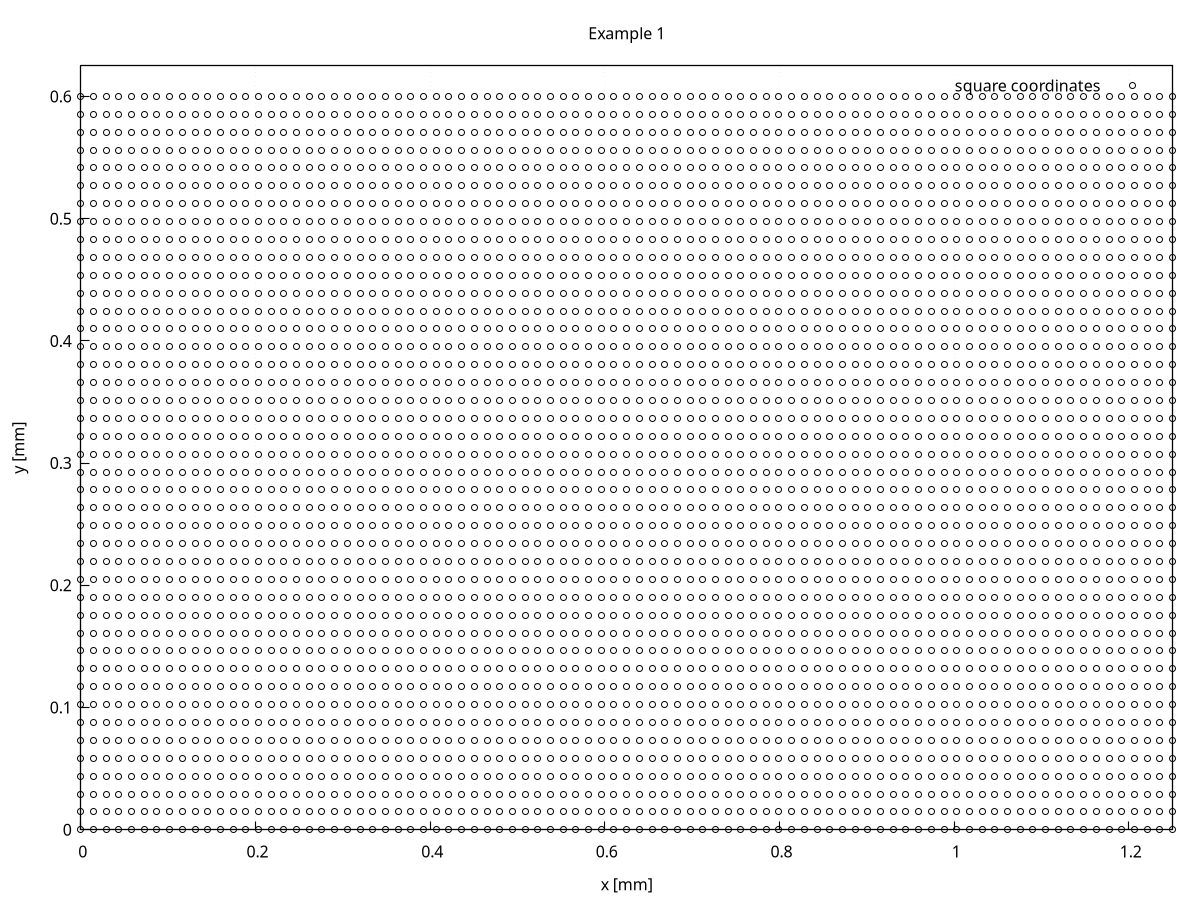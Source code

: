 # ogpf libray
# Rev. 0.22 of March 9th, 2018
# Licence: MIT

# gnuplot global setting
set term wxt size 640,480 enhanced font "verdana,10" title "ogpf libray: Rev. 0.22 of March 9th, 2018"

# ogpf extra configuration
# -------------------------------------------
# color definitions
set style line 1 lc rgb "#800000" lt 1 lw 2
set style line 2 lc rgb "#ff0000" lt 1 lw 2
set style line 3 lc rgb "#ff4500" lt 1 lw 2
set style line 4 lc rgb "#ffa500" lt 1 lw 2
set style line 5 lc rgb "#006400" lt 1 lw 2
set style line 6 lc rgb "#0000ff" lt 1 lw 2
set style line 7 lc rgb "#9400d3" lt 1 lw 2

# Axes
set border linewidth 1.15
set tics nomirror

# grid
# Add light grid to plot
set style line 102 lc rgb "#d6d7d9" lt 0 lw 1
set grid back ls 102

# plot style
set style data linespoints

# -------------------------------------------

 
# options
set style data linespoints
set xrange[0:1.25]
set yrange [0:0.625]


 
# plot scale
 
# Annotation: title and labels
set title "Example 1"
set xlabel "x [mm]"
set ylabel "y [mm]"
 
# axes setting

plot "-" title "square coordinates" with points lt 6 lc rgb "#000000"
  0.000000000000000E+000  0.000000000000000E+000
  1.453488320112230E-002  0.000000000000000E+000
  2.906976640224460E-002  0.000000000000000E+000
  4.360465332865720E-002  0.000000000000000E+000
  5.813953280448910E-002  0.000000000000000E+000
  7.267441600561141E-002  0.000000000000000E+000
  8.720930665731430E-002  0.000000000000000E+000
  0.101744189858437       0.000000000000000E+000
  0.116279065608978       0.000000000000000E+000
  0.130813956260681       0.000000000000000E+000
  0.145348832011223       0.000000000000000E+000
  0.159883722662926       0.000000000000000E+000
  0.174418613314629       0.000000000000000E+000
  0.188953489065170       0.000000000000000E+000
  0.203488379716873       0.000000000000000E+000
  0.218023240566254       0.000000000000000E+000
  0.232558131217956       0.000000000000000E+000
  0.247093021869659       0.000000000000000E+000
  0.261627912521362       0.000000000000000E+000
  0.276162803173065       0.000000000000000E+000
  0.290697664022446       0.000000000000000E+000
  0.305232554674149       0.000000000000000E+000
  0.319767445325851       0.000000000000000E+000
  0.334302335977554       0.000000000000000E+000
  0.348837226629257       0.000000000000000E+000
  0.363372087478638       0.000000000000000E+000
  0.377906978130341       0.000000000000000E+000
  0.392441868782044       0.000000000000000E+000
  0.406976759433746       0.000000000000000E+000
  0.421511650085449       0.000000000000000E+000
  0.436046481132507       0.000000000000000E+000
  0.450581371784210       0.000000000000000E+000
  0.465116262435913       0.000000000000000E+000
  0.479651153087616       0.000000000000000E+000
  0.494186043739319       0.000000000000000E+000
  0.508720934391022       0.000000000000000E+000
  0.523255825042725       0.000000000000000E+000
  0.537790715694427       0.000000000000000E+000
  0.552325606346130       0.000000000000000E+000
  0.566860496997833       0.000000000000000E+000
  0.581395328044891       0.000000000000000E+000
  0.595930218696594       0.000000000000000E+000
  0.610465109348297       0.000000000000000E+000
  0.625000000000000       0.000000000000000E+000
  0.639534890651703       0.000000000000000E+000
  0.654069781303406       0.000000000000000E+000
  0.668604671955109       0.000000000000000E+000
  0.683139562606812       0.000000000000000E+000
  0.697674453258514       0.000000000000000E+000
  0.712209284305573       0.000000000000000E+000
  0.726744174957275       0.000000000000000E+000
  0.741279065608978       0.000000000000000E+000
  0.755813956260681       0.000000000000000E+000
  0.770348846912384       0.000000000000000E+000
  0.784883737564087       0.000000000000000E+000
  0.799418628215790       0.000000000000000E+000
  0.813953518867493       0.000000000000000E+000
  0.828488409519196       0.000000000000000E+000
  0.843023300170898       0.000000000000000E+000
  0.857558131217957       0.000000000000000E+000
  0.872092962265015       0.000000000000000E+000
  0.886627912521362       0.000000000000000E+000
  0.901162743568420       0.000000000000000E+000
  0.915697693824768       0.000000000000000E+000
  0.930232524871826       0.000000000000000E+000
  0.944767475128174       0.000000000000000E+000
  0.959302306175232       0.000000000000000E+000
  0.973837256431580       0.000000000000000E+000
  0.988372087478638       0.000000000000000E+000
   1.00290703773499       0.000000000000000E+000
   1.01744186878204       0.000000000000000E+000
   1.03197669982910       0.000000000000000E+000
   1.04651165008545       0.000000000000000E+000
   1.06104648113251       0.000000000000000E+000
   1.07558143138885       0.000000000000000E+000
   1.09011626243591       0.000000000000000E+000
   1.10465121269226       0.000000000000000E+000
   1.11918604373932       0.000000000000000E+000
   1.13372099399567       0.000000000000000E+000
   1.14825582504272       0.000000000000000E+000
   1.16279065608978       0.000000000000000E+000
   1.17732548713684       0.000000000000000E+000
   1.19186043739319       0.000000000000000E+000
   1.20639538764954       0.000000000000000E+000
   1.22093021869659       0.000000000000000E+000
   1.23546504974365       0.000000000000000E+000
   1.25000000000000       0.000000000000000E+000
  0.000000000000000E+000  1.463414635509250E-002
  0.000000000000000E+000 -1.463414635509250E-002
  1.453488320112230E-002  1.463414635509250E-002
  1.453488320112230E-002 -1.463414635509250E-002
  2.906976640224460E-002  1.463414635509250E-002
  2.906976640224460E-002 -1.463414635509250E-002
  4.360465332865720E-002  1.463414635509250E-002
  4.360465332865720E-002 -1.463414635509250E-002
  5.813953280448910E-002  1.463414635509250E-002
  5.813953280448910E-002 -1.463414635509250E-002
  7.267441600561141E-002  1.463414635509250E-002
  7.267441600561141E-002 -1.463414635509250E-002
  8.720930665731430E-002  1.463414635509250E-002
  8.720930665731430E-002 -1.463414635509250E-002
  0.101744189858437       1.463414635509250E-002
  0.101744189858437      -1.463414635509250E-002
  0.116279065608978       1.463414635509250E-002
  0.116279065608978      -1.463414635509250E-002
  0.130813956260681       1.463414635509250E-002
  0.130813956260681      -1.463414635509250E-002
  0.145348832011223       1.463414635509250E-002
  0.145348832011223      -1.463414635509250E-002
  0.159883722662926       1.463414635509250E-002
  0.159883722662926      -1.463414635509250E-002
  0.174418613314629       1.463414635509250E-002
  0.174418613314629      -1.463414635509250E-002
  0.188953489065170       1.463414635509250E-002
  0.188953489065170      -1.463414635509250E-002
  0.203488379716873       1.463414635509250E-002
  0.203488379716873      -1.463414635509250E-002
  0.218023240566254       1.463414635509250E-002
  0.218023240566254      -1.463414635509250E-002
  0.232558131217956       1.463414635509250E-002
  0.232558131217956      -1.463414635509250E-002
  0.247093021869659       1.463414635509250E-002
  0.247093021869659      -1.463414635509250E-002
  0.261627912521362       1.463414635509250E-002
  0.261627912521362      -1.463414635509250E-002
  0.276162803173065       1.463414635509250E-002
  0.276162803173065      -1.463414635509250E-002
  0.290697664022446       1.463414635509250E-002
  0.290697664022446      -1.463414635509250E-002
  0.305232554674149       1.463414635509250E-002
  0.305232554674149      -1.463414635509250E-002
  0.319767445325851       1.463414635509250E-002
  0.319767445325851      -1.463414635509250E-002
  0.334302335977554       1.463414635509250E-002
  0.334302335977554      -1.463414635509250E-002
  0.348837226629257       1.463414635509250E-002
  0.348837226629257      -1.463414635509250E-002
  0.363372087478638       1.463414635509250E-002
  0.363372087478638      -1.463414635509250E-002
  0.377906978130341       1.463414635509250E-002
  0.377906978130341      -1.463414635509250E-002
  0.392441868782044       1.463414635509250E-002
  0.392441868782044      -1.463414635509250E-002
  0.406976759433746       1.463414635509250E-002
  0.406976759433746      -1.463414635509250E-002
  0.421511650085449       1.463414635509250E-002
  0.421511650085449      -1.463414635509250E-002
  0.436046481132507       1.463414635509250E-002
  0.436046481132507      -1.463414635509250E-002
  0.450581371784210       1.463414635509250E-002
  0.450581371784210      -1.463414635509250E-002
  0.465116262435913       1.463414635509250E-002
  0.465116262435913      -1.463414635509250E-002
  0.479651153087616       1.463414635509250E-002
  0.479651153087616      -1.463414635509250E-002
  0.494186043739319       1.463414635509250E-002
  0.494186043739319      -1.463414635509250E-002
  0.508720934391022       1.463414635509250E-002
  0.508720934391022      -1.463414635509250E-002
  0.523255825042725       1.463414635509250E-002
  0.523255825042725      -1.463414635509250E-002
  0.537790715694427       1.463414635509250E-002
  0.537790715694427      -1.463414635509250E-002
  0.552325606346130       1.463414635509250E-002
  0.552325606346130      -1.463414635509250E-002
  0.566860496997833       1.463414635509250E-002
  0.566860496997833      -1.463414635509250E-002
  0.581395328044891       1.463414635509250E-002
  0.581395328044891      -1.463414635509250E-002
  0.595930218696594       1.463414635509250E-002
  0.595930218696594      -1.463414635509250E-002
  0.610465109348297       1.463414635509250E-002
  0.610465109348297      -1.463414635509250E-002
  0.625000000000000       1.463414635509250E-002
  0.625000000000000      -1.463414635509250E-002
  0.639534890651703       1.463414635509250E-002
  0.639534890651703      -1.463414635509250E-002
  0.654069781303406       1.463414635509250E-002
  0.654069781303406      -1.463414635509250E-002
  0.668604671955109       1.463414635509250E-002
  0.668604671955109      -1.463414635509250E-002
  0.683139562606812       1.463414635509250E-002
  0.683139562606812      -1.463414635509250E-002
  0.697674453258514       1.463414635509250E-002
  0.697674453258514      -1.463414635509250E-002
  0.712209284305573       1.463414635509250E-002
  0.712209284305573      -1.463414635509250E-002
  0.726744174957275       1.463414635509250E-002
  0.726744174957275      -1.463414635509250E-002
  0.741279065608978       1.463414635509250E-002
  0.741279065608978      -1.463414635509250E-002
  0.755813956260681       1.463414635509250E-002
  0.755813956260681      -1.463414635509250E-002
  0.770348846912384       1.463414635509250E-002
  0.770348846912384      -1.463414635509250E-002
  0.784883737564087       1.463414635509250E-002
  0.784883737564087      -1.463414635509250E-002
  0.799418628215790       1.463414635509250E-002
  0.799418628215790      -1.463414635509250E-002
  0.813953518867493       1.463414635509250E-002
  0.813953518867493      -1.463414635509250E-002
  0.828488409519196       1.463414635509250E-002
  0.828488409519196      -1.463414635509250E-002
  0.843023300170898       1.463414635509250E-002
  0.843023300170898      -1.463414635509250E-002
  0.857558131217957       1.463414635509250E-002
  0.857558131217957      -1.463414635509250E-002
  0.872092962265015       1.463414635509250E-002
  0.872092962265015      -1.463414635509250E-002
  0.886627912521362       1.463414635509250E-002
  0.886627912521362      -1.463414635509250E-002
  0.901162743568420       1.463414635509250E-002
  0.901162743568420      -1.463414635509250E-002
  0.915697693824768       1.463414635509250E-002
  0.915697693824768      -1.463414635509250E-002
  0.930232524871826       1.463414635509250E-002
  0.930232524871826      -1.463414635509250E-002
  0.944767475128174       1.463414635509250E-002
  0.944767475128174      -1.463414635509250E-002
  0.959302306175232       1.463414635509250E-002
  0.959302306175232      -1.463414635509250E-002
  0.973837256431580       1.463414635509250E-002
  0.973837256431580      -1.463414635509250E-002
  0.988372087478638       1.463414635509250E-002
  0.988372087478638      -1.463414635509250E-002
   1.00290703773499       1.463414635509250E-002
   1.00290703773499      -1.463414635509250E-002
   1.01744186878204       1.463414635509250E-002
   1.01744186878204      -1.463414635509250E-002
   1.03197669982910       1.463414635509250E-002
   1.03197669982910      -1.463414635509250E-002
   1.04651165008545       1.463414635509250E-002
   1.04651165008545      -1.463414635509250E-002
   1.06104648113251       1.463414635509250E-002
   1.06104648113251      -1.463414635509250E-002
   1.07558143138885       1.463414635509250E-002
   1.07558143138885      -1.463414635509250E-002
   1.09011626243591       1.463414635509250E-002
   1.09011626243591      -1.463414635509250E-002
   1.10465121269226       1.463414635509250E-002
   1.10465121269226      -1.463414635509250E-002
   1.11918604373932       1.463414635509250E-002
   1.11918604373932      -1.463414635509250E-002
   1.13372099399567       1.463414635509250E-002
   1.13372099399567      -1.463414635509250E-002
   1.14825582504272       1.463414635509250E-002
   1.14825582504272      -1.463414635509250E-002
   1.16279065608978       1.463414635509250E-002
   1.16279065608978      -1.463414635509250E-002
   1.17732548713684       1.463414635509250E-002
   1.17732548713684      -1.463414635509250E-002
   1.19186043739319       1.463414635509250E-002
   1.19186043739319      -1.463414635509250E-002
   1.20639538764954       1.463414635509250E-002
   1.20639538764954      -1.463414635509250E-002
   1.22093021869659       1.463414635509250E-002
   1.22093021869659      -1.463414635509250E-002
   1.23546504974365       1.463414635509250E-002
   1.23546504974365      -1.463414635509250E-002
   1.25000000000000       1.463414635509250E-002
   1.25000000000000      -1.463414635509250E-002
  0.000000000000000E+000  2.926829271018510E-002
  0.000000000000000E+000 -2.926829271018510E-002
  1.453488320112230E-002  2.926829271018510E-002
  1.453488320112230E-002 -2.926829271018510E-002
  2.906976640224460E-002  2.926829271018510E-002
  2.906976640224460E-002 -2.926829271018510E-002
  4.360465332865720E-002  2.926829271018510E-002
  4.360465332865720E-002 -2.926829271018510E-002
  5.813953280448910E-002  2.926829271018510E-002
  5.813953280448910E-002 -2.926829271018510E-002
  7.267441600561141E-002  2.926829271018510E-002
  7.267441600561141E-002 -2.926829271018510E-002
  8.720930665731430E-002  2.926829271018510E-002
  8.720930665731430E-002 -2.926829271018510E-002
  0.101744189858437       2.926829271018510E-002
  0.101744189858437      -2.926829271018510E-002
  0.116279065608978       2.926829271018510E-002
  0.116279065608978      -2.926829271018510E-002
  0.130813956260681       2.926829271018510E-002
  0.130813956260681      -2.926829271018510E-002
  0.145348832011223       2.926829271018510E-002
  0.145348832011223      -2.926829271018510E-002
  0.159883722662926       2.926829271018510E-002
  0.159883722662926      -2.926829271018510E-002
  0.174418613314629       2.926829271018510E-002
  0.174418613314629      -2.926829271018510E-002
  0.188953489065170       2.926829271018510E-002
  0.188953489065170      -2.926829271018510E-002
  0.203488379716873       2.926829271018510E-002
  0.203488379716873      -2.926829271018510E-002
  0.218023240566254       2.926829271018510E-002
  0.218023240566254      -2.926829271018510E-002
  0.232558131217956       2.926829271018510E-002
  0.232558131217956      -2.926829271018510E-002
  0.247093021869659       2.926829271018510E-002
  0.247093021869659      -2.926829271018510E-002
  0.261627912521362       2.926829271018510E-002
  0.261627912521362      -2.926829271018510E-002
  0.276162803173065       2.926829271018510E-002
  0.276162803173065      -2.926829271018510E-002
  0.290697664022446       2.926829271018510E-002
  0.290697664022446      -2.926829271018510E-002
  0.305232554674149       2.926829271018510E-002
  0.305232554674149      -2.926829271018510E-002
  0.319767445325851       2.926829271018510E-002
  0.319767445325851      -2.926829271018510E-002
  0.334302335977554       2.926829271018510E-002
  0.334302335977554      -2.926829271018510E-002
  0.348837226629257       2.926829271018510E-002
  0.348837226629257      -2.926829271018510E-002
  0.363372087478638       2.926829271018510E-002
  0.363372087478638      -2.926829271018510E-002
  0.377906978130341       2.926829271018510E-002
  0.377906978130341      -2.926829271018510E-002
  0.392441868782044       2.926829271018510E-002
  0.392441868782044      -2.926829271018510E-002
  0.406976759433746       2.926829271018510E-002
  0.406976759433746      -2.926829271018510E-002
  0.421511650085449       2.926829271018510E-002
  0.421511650085449      -2.926829271018510E-002
  0.436046481132507       2.926829271018510E-002
  0.436046481132507      -2.926829271018510E-002
  0.450581371784210       2.926829271018510E-002
  0.450581371784210      -2.926829271018510E-002
  0.465116262435913       2.926829271018510E-002
  0.465116262435913      -2.926829271018510E-002
  0.479651153087616       2.926829271018510E-002
  0.479651153087616      -2.926829271018510E-002
  0.494186043739319       2.926829271018510E-002
  0.494186043739319      -2.926829271018510E-002
  0.508720934391022       2.926829271018510E-002
  0.508720934391022      -2.926829271018510E-002
  0.523255825042725       2.926829271018510E-002
  0.523255825042725      -2.926829271018510E-002
  0.537790715694427       2.926829271018510E-002
  0.537790715694427      -2.926829271018510E-002
  0.552325606346130       2.926829271018510E-002
  0.552325606346130      -2.926829271018510E-002
  0.566860496997833       2.926829271018510E-002
  0.566860496997833      -2.926829271018510E-002
  0.581395328044891       2.926829271018510E-002
  0.581395328044891      -2.926829271018510E-002
  0.595930218696594       2.926829271018510E-002
  0.595930218696594      -2.926829271018510E-002
  0.610465109348297       2.926829271018510E-002
  0.610465109348297      -2.926829271018510E-002
  0.625000000000000       2.926829271018510E-002
  0.625000000000000      -2.926829271018510E-002
  0.639534890651703       2.926829271018510E-002
  0.639534890651703      -2.926829271018510E-002
  0.654069781303406       2.926829271018510E-002
  0.654069781303406      -2.926829271018510E-002
  0.668604671955109       2.926829271018510E-002
  0.668604671955109      -2.926829271018510E-002
  0.683139562606812       2.926829271018510E-002
  0.683139562606812      -2.926829271018510E-002
  0.697674453258514       2.926829271018510E-002
  0.697674453258514      -2.926829271018510E-002
  0.712209284305573       2.926829271018510E-002
  0.712209284305573      -2.926829271018510E-002
  0.726744174957275       2.926829271018510E-002
  0.726744174957275      -2.926829271018510E-002
  0.741279065608978       2.926829271018510E-002
  0.741279065608978      -2.926829271018510E-002
  0.755813956260681       2.926829271018510E-002
  0.755813956260681      -2.926829271018510E-002
  0.770348846912384       2.926829271018510E-002
  0.770348846912384      -2.926829271018510E-002
  0.784883737564087       2.926829271018510E-002
  0.784883737564087      -2.926829271018510E-002
  0.799418628215790       2.926829271018510E-002
  0.799418628215790      -2.926829271018510E-002
  0.813953518867493       2.926829271018510E-002
  0.813953518867493      -2.926829271018510E-002
  0.828488409519196       2.926829271018510E-002
  0.828488409519196      -2.926829271018510E-002
  0.843023300170898       2.926829271018510E-002
  0.843023300170898      -2.926829271018510E-002
  0.857558131217957       2.926829271018510E-002
  0.857558131217957      -2.926829271018510E-002
  0.872092962265015       2.926829271018510E-002
  0.872092962265015      -2.926829271018510E-002
  0.886627912521362       2.926829271018510E-002
  0.886627912521362      -2.926829271018510E-002
  0.901162743568420       2.926829271018510E-002
  0.901162743568420      -2.926829271018510E-002
  0.915697693824768       2.926829271018510E-002
  0.915697693824768      -2.926829271018510E-002
  0.930232524871826       2.926829271018510E-002
  0.930232524871826      -2.926829271018510E-002
  0.944767475128174       2.926829271018510E-002
  0.944767475128174      -2.926829271018510E-002
  0.959302306175232       2.926829271018510E-002
  0.959302306175232      -2.926829271018510E-002
  0.973837256431580       2.926829271018510E-002
  0.973837256431580      -2.926829271018510E-002
  0.988372087478638       2.926829271018510E-002
  0.988372087478638      -2.926829271018510E-002
   1.00290703773499       2.926829271018510E-002
   1.00290703773499      -2.926829271018510E-002
   1.01744186878204       2.926829271018510E-002
   1.01744186878204      -2.926829271018510E-002
   1.03197669982910       2.926829271018510E-002
   1.03197669982910      -2.926829271018510E-002
   1.04651165008545       2.926829271018510E-002
   1.04651165008545      -2.926829271018510E-002
   1.06104648113251       2.926829271018510E-002
   1.06104648113251      -2.926829271018510E-002
   1.07558143138885       2.926829271018510E-002
   1.07558143138885      -2.926829271018510E-002
   1.09011626243591       2.926829271018510E-002
   1.09011626243591      -2.926829271018510E-002
   1.10465121269226       2.926829271018510E-002
   1.10465121269226      -2.926829271018510E-002
   1.11918604373932       2.926829271018510E-002
   1.11918604373932      -2.926829271018510E-002
   1.13372099399567       2.926829271018510E-002
   1.13372099399567      -2.926829271018510E-002
   1.14825582504272       2.926829271018510E-002
   1.14825582504272      -2.926829271018510E-002
   1.16279065608978       2.926829271018510E-002
   1.16279065608978      -2.926829271018510E-002
   1.17732548713684       2.926829271018510E-002
   1.17732548713684      -2.926829271018510E-002
   1.19186043739319       2.926829271018510E-002
   1.19186043739319      -2.926829271018510E-002
   1.20639538764954       2.926829271018510E-002
   1.20639538764954      -2.926829271018510E-002
   1.22093021869659       2.926829271018510E-002
   1.22093021869659      -2.926829271018510E-002
   1.23546504974365       2.926829271018510E-002
   1.23546504974365      -2.926829271018510E-002
   1.25000000000000       2.926829271018510E-002
   1.25000000000000      -2.926829271018510E-002
  0.000000000000000E+000  4.390243813395500E-002
  0.000000000000000E+000 -4.390243813395500E-002
  1.453488320112230E-002  4.390243813395500E-002
  1.453488320112230E-002 -4.390243813395500E-002
  2.906976640224460E-002  4.390243813395500E-002
  2.906976640224460E-002 -4.390243813395500E-002
  4.360465332865720E-002  4.390243813395500E-002
  4.360465332865720E-002 -4.390243813395500E-002
  5.813953280448910E-002  4.390243813395500E-002
  5.813953280448910E-002 -4.390243813395500E-002
  7.267441600561141E-002  4.390243813395500E-002
  7.267441600561141E-002 -4.390243813395500E-002
  8.720930665731430E-002  4.390243813395500E-002
  8.720930665731430E-002 -4.390243813395500E-002
  0.101744189858437       4.390243813395500E-002
  0.101744189858437      -4.390243813395500E-002
  0.116279065608978       4.390243813395500E-002
  0.116279065608978      -4.390243813395500E-002
  0.130813956260681       4.390243813395500E-002
  0.130813956260681      -4.390243813395500E-002
  0.145348832011223       4.390243813395500E-002
  0.145348832011223      -4.390243813395500E-002
  0.159883722662926       4.390243813395500E-002
  0.159883722662926      -4.390243813395500E-002
  0.174418613314629       4.390243813395500E-002
  0.174418613314629      -4.390243813395500E-002
  0.188953489065170       4.390243813395500E-002
  0.188953489065170      -4.390243813395500E-002
  0.203488379716873       4.390243813395500E-002
  0.203488379716873      -4.390243813395500E-002
  0.218023240566254       4.390243813395500E-002
  0.218023240566254      -4.390243813395500E-002
  0.232558131217956       4.390243813395500E-002
  0.232558131217956      -4.390243813395500E-002
  0.247093021869659       4.390243813395500E-002
  0.247093021869659      -4.390243813395500E-002
  0.261627912521362       4.390243813395500E-002
  0.261627912521362      -4.390243813395500E-002
  0.276162803173065       4.390243813395500E-002
  0.276162803173065      -4.390243813395500E-002
  0.290697664022446       4.390243813395500E-002
  0.290697664022446      -4.390243813395500E-002
  0.305232554674149       4.390243813395500E-002
  0.305232554674149      -4.390243813395500E-002
  0.319767445325851       4.390243813395500E-002
  0.319767445325851      -4.390243813395500E-002
  0.334302335977554       4.390243813395500E-002
  0.334302335977554      -4.390243813395500E-002
  0.348837226629257       4.390243813395500E-002
  0.348837226629257      -4.390243813395500E-002
  0.363372087478638       4.390243813395500E-002
  0.363372087478638      -4.390243813395500E-002
  0.377906978130341       4.390243813395500E-002
  0.377906978130341      -4.390243813395500E-002
  0.392441868782044       4.390243813395500E-002
  0.392441868782044      -4.390243813395500E-002
  0.406976759433746       4.390243813395500E-002
  0.406976759433746      -4.390243813395500E-002
  0.421511650085449       4.390243813395500E-002
  0.421511650085449      -4.390243813395500E-002
  0.436046481132507       4.390243813395500E-002
  0.436046481132507      -4.390243813395500E-002
  0.450581371784210       4.390243813395500E-002
  0.450581371784210      -4.390243813395500E-002
  0.465116262435913       4.390243813395500E-002
  0.465116262435913      -4.390243813395500E-002
  0.479651153087616       4.390243813395500E-002
  0.479651153087616      -4.390243813395500E-002
  0.494186043739319       4.390243813395500E-002
  0.494186043739319      -4.390243813395500E-002
  0.508720934391022       4.390243813395500E-002
  0.508720934391022      -4.390243813395500E-002
  0.523255825042725       4.390243813395500E-002
  0.523255825042725      -4.390243813395500E-002
  0.537790715694427       4.390243813395500E-002
  0.537790715694427      -4.390243813395500E-002
  0.552325606346130       4.390243813395500E-002
  0.552325606346130      -4.390243813395500E-002
  0.566860496997833       4.390243813395500E-002
  0.566860496997833      -4.390243813395500E-002
  0.581395328044891       4.390243813395500E-002
  0.581395328044891      -4.390243813395500E-002
  0.595930218696594       4.390243813395500E-002
  0.595930218696594      -4.390243813395500E-002
  0.610465109348297       4.390243813395500E-002
  0.610465109348297      -4.390243813395500E-002
  0.625000000000000       4.390243813395500E-002
  0.625000000000000      -4.390243813395500E-002
  0.639534890651703       4.390243813395500E-002
  0.639534890651703      -4.390243813395500E-002
  0.654069781303406       4.390243813395500E-002
  0.654069781303406      -4.390243813395500E-002
  0.668604671955109       4.390243813395500E-002
  0.668604671955109      -4.390243813395500E-002
  0.683139562606812       4.390243813395500E-002
  0.683139562606812      -4.390243813395500E-002
  0.697674453258514       4.390243813395500E-002
  0.697674453258514      -4.390243813395500E-002
  0.712209284305573       4.390243813395500E-002
  0.712209284305573      -4.390243813395500E-002
  0.726744174957275       4.390243813395500E-002
  0.726744174957275      -4.390243813395500E-002
  0.741279065608978       4.390243813395500E-002
  0.741279065608978      -4.390243813395500E-002
  0.755813956260681       4.390243813395500E-002
  0.755813956260681      -4.390243813395500E-002
  0.770348846912384       4.390243813395500E-002
  0.770348846912384      -4.390243813395500E-002
  0.784883737564087       4.390243813395500E-002
  0.784883737564087      -4.390243813395500E-002
  0.799418628215790       4.390243813395500E-002
  0.799418628215790      -4.390243813395500E-002
  0.813953518867493       4.390243813395500E-002
  0.813953518867493      -4.390243813395500E-002
  0.828488409519196       4.390243813395500E-002
  0.828488409519196      -4.390243813395500E-002
  0.843023300170898       4.390243813395500E-002
  0.843023300170898      -4.390243813395500E-002
  0.857558131217957       4.390243813395500E-002
  0.857558131217957      -4.390243813395500E-002
  0.872092962265015       4.390243813395500E-002
  0.872092962265015      -4.390243813395500E-002
  0.886627912521362       4.390243813395500E-002
  0.886627912521362      -4.390243813395500E-002
  0.901162743568420       4.390243813395500E-002
  0.901162743568420      -4.390243813395500E-002
  0.915697693824768       4.390243813395500E-002
  0.915697693824768      -4.390243813395500E-002
  0.930232524871826       4.390243813395500E-002
  0.930232524871826      -4.390243813395500E-002
  0.944767475128174       4.390243813395500E-002
  0.944767475128174      -4.390243813395500E-002
  0.959302306175232       4.390243813395500E-002
  0.959302306175232      -4.390243813395500E-002
  0.973837256431580       4.390243813395500E-002
  0.973837256431580      -4.390243813395500E-002
  0.988372087478638       4.390243813395500E-002
  0.988372087478638      -4.390243813395500E-002
   1.00290703773499       4.390243813395500E-002
   1.00290703773499      -4.390243813395500E-002
   1.01744186878204       4.390243813395500E-002
   1.01744186878204      -4.390243813395500E-002
   1.03197669982910       4.390243813395500E-002
   1.03197669982910      -4.390243813395500E-002
   1.04651165008545       4.390243813395500E-002
   1.04651165008545      -4.390243813395500E-002
   1.06104648113251       4.390243813395500E-002
   1.06104648113251      -4.390243813395500E-002
   1.07558143138885       4.390243813395500E-002
   1.07558143138885      -4.390243813395500E-002
   1.09011626243591       4.390243813395500E-002
   1.09011626243591      -4.390243813395500E-002
   1.10465121269226       4.390243813395500E-002
   1.10465121269226      -4.390243813395500E-002
   1.11918604373932       4.390243813395500E-002
   1.11918604373932      -4.390243813395500E-002
   1.13372099399567       4.390243813395500E-002
   1.13372099399567      -4.390243813395500E-002
   1.14825582504272       4.390243813395500E-002
   1.14825582504272      -4.390243813395500E-002
   1.16279065608978       4.390243813395500E-002
   1.16279065608978      -4.390243813395500E-002
   1.17732548713684       4.390243813395500E-002
   1.17732548713684      -4.390243813395500E-002
   1.19186043739319       4.390243813395500E-002
   1.19186043739319      -4.390243813395500E-002
   1.20639538764954       4.390243813395500E-002
   1.20639538764954      -4.390243813395500E-002
   1.22093021869659       4.390243813395500E-002
   1.22093021869659      -4.390243813395500E-002
   1.23546504974365       4.390243813395500E-002
   1.23546504974365      -4.390243813395500E-002
   1.25000000000000       4.390243813395500E-002
   1.25000000000000      -4.390243813395500E-002
  0.000000000000000E+000  5.853658542037010E-002
  0.000000000000000E+000 -5.853658542037010E-002
  1.453488320112230E-002  5.853658542037010E-002
  1.453488320112230E-002 -5.853658542037010E-002
  2.906976640224460E-002  5.853658542037010E-002
  2.906976640224460E-002 -5.853658542037010E-002
  4.360465332865720E-002  5.853658542037010E-002
  4.360465332865720E-002 -5.853658542037010E-002
  5.813953280448910E-002  5.853658542037010E-002
  5.813953280448910E-002 -5.853658542037010E-002
  7.267441600561141E-002  5.853658542037010E-002
  7.267441600561141E-002 -5.853658542037010E-002
  8.720930665731430E-002  5.853658542037010E-002
  8.720930665731430E-002 -5.853658542037010E-002
  0.101744189858437       5.853658542037010E-002
  0.101744189858437      -5.853658542037010E-002
  0.116279065608978       5.853658542037010E-002
  0.116279065608978      -5.853658542037010E-002
  0.130813956260681       5.853658542037010E-002
  0.130813956260681      -5.853658542037010E-002
  0.145348832011223       5.853658542037010E-002
  0.145348832011223      -5.853658542037010E-002
  0.159883722662926       5.853658542037010E-002
  0.159883722662926      -5.853658542037010E-002
  0.174418613314629       5.853658542037010E-002
  0.174418613314629      -5.853658542037010E-002
  0.188953489065170       5.853658542037010E-002
  0.188953489065170      -5.853658542037010E-002
  0.203488379716873       5.853658542037010E-002
  0.203488379716873      -5.853658542037010E-002
  0.218023240566254       5.853658542037010E-002
  0.218023240566254      -5.853658542037010E-002
  0.232558131217956       5.853658542037010E-002
  0.232558131217956      -5.853658542037010E-002
  0.247093021869659       5.853658542037010E-002
  0.247093021869659      -5.853658542037010E-002
  0.261627912521362       5.853658542037010E-002
  0.261627912521362      -5.853658542037010E-002
  0.276162803173065       5.853658542037010E-002
  0.276162803173065      -5.853658542037010E-002
  0.290697664022446       5.853658542037010E-002
  0.290697664022446      -5.853658542037010E-002
  0.305232554674149       5.853658542037010E-002
  0.305232554674149      -5.853658542037010E-002
  0.319767445325851       5.853658542037010E-002
  0.319767445325851      -5.853658542037010E-002
  0.334302335977554       5.853658542037010E-002
  0.334302335977554      -5.853658542037010E-002
  0.348837226629257       5.853658542037010E-002
  0.348837226629257      -5.853658542037010E-002
  0.363372087478638       5.853658542037010E-002
  0.363372087478638      -5.853658542037010E-002
  0.377906978130341       5.853658542037010E-002
  0.377906978130341      -5.853658542037010E-002
  0.392441868782044       5.853658542037010E-002
  0.392441868782044      -5.853658542037010E-002
  0.406976759433746       5.853658542037010E-002
  0.406976759433746      -5.853658542037010E-002
  0.421511650085449       5.853658542037010E-002
  0.421511650085449      -5.853658542037010E-002
  0.436046481132507       5.853658542037010E-002
  0.436046481132507      -5.853658542037010E-002
  0.450581371784210       5.853658542037010E-002
  0.450581371784210      -5.853658542037010E-002
  0.465116262435913       5.853658542037010E-002
  0.465116262435913      -5.853658542037010E-002
  0.479651153087616       5.853658542037010E-002
  0.479651153087616      -5.853658542037010E-002
  0.494186043739319       5.853658542037010E-002
  0.494186043739319      -5.853658542037010E-002
  0.508720934391022       5.853658542037010E-002
  0.508720934391022      -5.853658542037010E-002
  0.523255825042725       5.853658542037010E-002
  0.523255825042725      -5.853658542037010E-002
  0.537790715694427       5.853658542037010E-002
  0.537790715694427      -5.853658542037010E-002
  0.552325606346130       5.853658542037010E-002
  0.552325606346130      -5.853658542037010E-002
  0.566860496997833       5.853658542037010E-002
  0.566860496997833      -5.853658542037010E-002
  0.581395328044891       5.853658542037010E-002
  0.581395328044891      -5.853658542037010E-002
  0.595930218696594       5.853658542037010E-002
  0.595930218696594      -5.853658542037010E-002
  0.610465109348297       5.853658542037010E-002
  0.610465109348297      -5.853658542037010E-002
  0.625000000000000       5.853658542037010E-002
  0.625000000000000      -5.853658542037010E-002
  0.639534890651703       5.853658542037010E-002
  0.639534890651703      -5.853658542037010E-002
  0.654069781303406       5.853658542037010E-002
  0.654069781303406      -5.853658542037010E-002
  0.668604671955109       5.853658542037010E-002
  0.668604671955109      -5.853658542037010E-002
  0.683139562606812       5.853658542037010E-002
  0.683139562606812      -5.853658542037010E-002
  0.697674453258514       5.853658542037010E-002
  0.697674453258514      -5.853658542037010E-002
  0.712209284305573       5.853658542037010E-002
  0.712209284305573      -5.853658542037010E-002
  0.726744174957275       5.853658542037010E-002
  0.726744174957275      -5.853658542037010E-002
  0.741279065608978       5.853658542037010E-002
  0.741279065608978      -5.853658542037010E-002
  0.755813956260681       5.853658542037010E-002
  0.755813956260681      -5.853658542037010E-002
  0.770348846912384       5.853658542037010E-002
  0.770348846912384      -5.853658542037010E-002
  0.784883737564087       5.853658542037010E-002
  0.784883737564087      -5.853658542037010E-002
  0.799418628215790       5.853658542037010E-002
  0.799418628215790      -5.853658542037010E-002
  0.813953518867493       5.853658542037010E-002
  0.813953518867493      -5.853658542037010E-002
  0.828488409519196       5.853658542037010E-002
  0.828488409519196      -5.853658542037010E-002
  0.843023300170898       5.853658542037010E-002
  0.843023300170898      -5.853658542037010E-002
  0.857558131217957       5.853658542037010E-002
  0.857558131217957      -5.853658542037010E-002
  0.872092962265015       5.853658542037010E-002
  0.872092962265015      -5.853658542037010E-002
  0.886627912521362       5.853658542037010E-002
  0.886627912521362      -5.853658542037010E-002
  0.901162743568420       5.853658542037010E-002
  0.901162743568420      -5.853658542037010E-002
  0.915697693824768       5.853658542037010E-002
  0.915697693824768      -5.853658542037010E-002
  0.930232524871826       5.853658542037010E-002
  0.930232524871826      -5.853658542037010E-002
  0.944767475128174       5.853658542037010E-002
  0.944767475128174      -5.853658542037010E-002
  0.959302306175232       5.853658542037010E-002
  0.959302306175232      -5.853658542037010E-002
  0.973837256431580       5.853658542037010E-002
  0.973837256431580      -5.853658542037010E-002
  0.988372087478638       5.853658542037010E-002
  0.988372087478638      -5.853658542037010E-002
   1.00290703773499       5.853658542037010E-002
   1.00290703773499      -5.853658542037010E-002
   1.01744186878204       5.853658542037010E-002
   1.01744186878204      -5.853658542037010E-002
   1.03197669982910       5.853658542037010E-002
   1.03197669982910      -5.853658542037010E-002
   1.04651165008545       5.853658542037010E-002
   1.04651165008545      -5.853658542037010E-002
   1.06104648113251       5.853658542037010E-002
   1.06104648113251      -5.853658542037010E-002
   1.07558143138885       5.853658542037010E-002
   1.07558143138885      -5.853658542037010E-002
   1.09011626243591       5.853658542037010E-002
   1.09011626243591      -5.853658542037010E-002
   1.10465121269226       5.853658542037010E-002
   1.10465121269226      -5.853658542037010E-002
   1.11918604373932       5.853658542037010E-002
   1.11918604373932      -5.853658542037010E-002
   1.13372099399567       5.853658542037010E-002
   1.13372099399567      -5.853658542037010E-002
   1.14825582504272       5.853658542037010E-002
   1.14825582504272      -5.853658542037010E-002
   1.16279065608978       5.853658542037010E-002
   1.16279065608978      -5.853658542037010E-002
   1.17732548713684       5.853658542037010E-002
   1.17732548713684      -5.853658542037010E-002
   1.19186043739319       5.853658542037010E-002
   1.19186043739319      -5.853658542037010E-002
   1.20639538764954       5.853658542037010E-002
   1.20639538764954      -5.853658542037010E-002
   1.22093021869659       5.853658542037010E-002
   1.22093021869659      -5.853658542037010E-002
   1.23546504974365       5.853658542037010E-002
   1.23546504974365      -5.853658542037010E-002
   1.25000000000000       5.853658542037010E-002
   1.25000000000000      -5.853658542037010E-002
  0.000000000000000E+000  7.317073643207550E-002
  0.000000000000000E+000 -7.317073643207550E-002
  1.453488320112230E-002  7.317073643207550E-002
  1.453488320112230E-002 -7.317073643207550E-002
  2.906976640224460E-002  7.317073643207550E-002
  2.906976640224460E-002 -7.317073643207550E-002
  4.360465332865720E-002  7.317073643207550E-002
  4.360465332865720E-002 -7.317073643207550E-002
  5.813953280448910E-002  7.317073643207550E-002
  5.813953280448910E-002 -7.317073643207550E-002
  7.267441600561141E-002  7.317073643207550E-002
  7.267441600561141E-002 -7.317073643207550E-002
  8.720930665731430E-002  7.317073643207550E-002
  8.720930665731430E-002 -7.317073643207550E-002
  0.101744189858437       7.317073643207550E-002
  0.101744189858437      -7.317073643207550E-002
  0.116279065608978       7.317073643207550E-002
  0.116279065608978      -7.317073643207550E-002
  0.130813956260681       7.317073643207550E-002
  0.130813956260681      -7.317073643207550E-002
  0.145348832011223       7.317073643207550E-002
  0.145348832011223      -7.317073643207550E-002
  0.159883722662926       7.317073643207550E-002
  0.159883722662926      -7.317073643207550E-002
  0.174418613314629       7.317073643207550E-002
  0.174418613314629      -7.317073643207550E-002
  0.188953489065170       7.317073643207550E-002
  0.188953489065170      -7.317073643207550E-002
  0.203488379716873       7.317073643207550E-002
  0.203488379716873      -7.317073643207550E-002
  0.218023240566254       7.317073643207550E-002
  0.218023240566254      -7.317073643207550E-002
  0.232558131217956       7.317073643207550E-002
  0.232558131217956      -7.317073643207550E-002
  0.247093021869659       7.317073643207550E-002
  0.247093021869659      -7.317073643207550E-002
  0.261627912521362       7.317073643207550E-002
  0.261627912521362      -7.317073643207550E-002
  0.276162803173065       7.317073643207550E-002
  0.276162803173065      -7.317073643207550E-002
  0.290697664022446       7.317073643207550E-002
  0.290697664022446      -7.317073643207550E-002
  0.305232554674149       7.317073643207550E-002
  0.305232554674149      -7.317073643207550E-002
  0.319767445325851       7.317073643207550E-002
  0.319767445325851      -7.317073643207550E-002
  0.334302335977554       7.317073643207550E-002
  0.334302335977554      -7.317073643207550E-002
  0.348837226629257       7.317073643207550E-002
  0.348837226629257      -7.317073643207550E-002
  0.363372087478638       7.317073643207550E-002
  0.363372087478638      -7.317073643207550E-002
  0.377906978130341       7.317073643207550E-002
  0.377906978130341      -7.317073643207550E-002
  0.392441868782044       7.317073643207550E-002
  0.392441868782044      -7.317073643207550E-002
  0.406976759433746       7.317073643207550E-002
  0.406976759433746      -7.317073643207550E-002
  0.421511650085449       7.317073643207550E-002
  0.421511650085449      -7.317073643207550E-002
  0.436046481132507       7.317073643207550E-002
  0.436046481132507      -7.317073643207550E-002
  0.450581371784210       7.317073643207550E-002
  0.450581371784210      -7.317073643207550E-002
  0.465116262435913       7.317073643207550E-002
  0.465116262435913      -7.317073643207550E-002
  0.479651153087616       7.317073643207550E-002
  0.479651153087616      -7.317073643207550E-002
  0.494186043739319       7.317073643207550E-002
  0.494186043739319      -7.317073643207550E-002
  0.508720934391022       7.317073643207550E-002
  0.508720934391022      -7.317073643207550E-002
  0.523255825042725       7.317073643207550E-002
  0.523255825042725      -7.317073643207550E-002
  0.537790715694427       7.317073643207550E-002
  0.537790715694427      -7.317073643207550E-002
  0.552325606346130       7.317073643207550E-002
  0.552325606346130      -7.317073643207550E-002
  0.566860496997833       7.317073643207550E-002
  0.566860496997833      -7.317073643207550E-002
  0.581395328044891       7.317073643207550E-002
  0.581395328044891      -7.317073643207550E-002
  0.595930218696594       7.317073643207550E-002
  0.595930218696594      -7.317073643207550E-002
  0.610465109348297       7.317073643207550E-002
  0.610465109348297      -7.317073643207550E-002
  0.625000000000000       7.317073643207550E-002
  0.625000000000000      -7.317073643207550E-002
  0.639534890651703       7.317073643207550E-002
  0.639534890651703      -7.317073643207550E-002
  0.654069781303406       7.317073643207550E-002
  0.654069781303406      -7.317073643207550E-002
  0.668604671955109       7.317073643207550E-002
  0.668604671955109      -7.317073643207550E-002
  0.683139562606812       7.317073643207550E-002
  0.683139562606812      -7.317073643207550E-002
  0.697674453258514       7.317073643207550E-002
  0.697674453258514      -7.317073643207550E-002
  0.712209284305573       7.317073643207550E-002
  0.712209284305573      -7.317073643207550E-002
  0.726744174957275       7.317073643207550E-002
  0.726744174957275      -7.317073643207550E-002
  0.741279065608978       7.317073643207550E-002
  0.741279065608978      -7.317073643207550E-002
  0.755813956260681       7.317073643207550E-002
  0.755813956260681      -7.317073643207550E-002
  0.770348846912384       7.317073643207550E-002
  0.770348846912384      -7.317073643207550E-002
  0.784883737564087       7.317073643207550E-002
  0.784883737564087      -7.317073643207550E-002
  0.799418628215790       7.317073643207550E-002
  0.799418628215790      -7.317073643207550E-002
  0.813953518867493       7.317073643207550E-002
  0.813953518867493      -7.317073643207550E-002
  0.828488409519196       7.317073643207550E-002
  0.828488409519196      -7.317073643207550E-002
  0.843023300170898       7.317073643207550E-002
  0.843023300170898      -7.317073643207550E-002
  0.857558131217957       7.317073643207550E-002
  0.857558131217957      -7.317073643207550E-002
  0.872092962265015       7.317073643207550E-002
  0.872092962265015      -7.317073643207550E-002
  0.886627912521362       7.317073643207550E-002
  0.886627912521362      -7.317073643207550E-002
  0.901162743568420       7.317073643207550E-002
  0.901162743568420      -7.317073643207550E-002
  0.915697693824768       7.317073643207550E-002
  0.915697693824768      -7.317073643207550E-002
  0.930232524871826       7.317073643207550E-002
  0.930232524871826      -7.317073643207550E-002
  0.944767475128174       7.317073643207550E-002
  0.944767475128174      -7.317073643207550E-002
  0.959302306175232       7.317073643207550E-002
  0.959302306175232      -7.317073643207550E-002
  0.973837256431580       7.317073643207550E-002
  0.973837256431580      -7.317073643207550E-002
  0.988372087478638       7.317073643207550E-002
  0.988372087478638      -7.317073643207550E-002
   1.00290703773499       7.317073643207550E-002
   1.00290703773499      -7.317073643207550E-002
   1.01744186878204       7.317073643207550E-002
   1.01744186878204      -7.317073643207550E-002
   1.03197669982910       7.317073643207550E-002
   1.03197669982910      -7.317073643207550E-002
   1.04651165008545       7.317073643207550E-002
   1.04651165008545      -7.317073643207550E-002
   1.06104648113251       7.317073643207550E-002
   1.06104648113251      -7.317073643207550E-002
   1.07558143138885       7.317073643207550E-002
   1.07558143138885      -7.317073643207550E-002
   1.09011626243591       7.317073643207550E-002
   1.09011626243591      -7.317073643207550E-002
   1.10465121269226       7.317073643207550E-002
   1.10465121269226      -7.317073643207550E-002
   1.11918604373932       7.317073643207550E-002
   1.11918604373932      -7.317073643207550E-002
   1.13372099399567       7.317073643207550E-002
   1.13372099399567      -7.317073643207550E-002
   1.14825582504272       7.317073643207550E-002
   1.14825582504272      -7.317073643207550E-002
   1.16279065608978       7.317073643207550E-002
   1.16279065608978      -7.317073643207550E-002
   1.17732548713684       7.317073643207550E-002
   1.17732548713684      -7.317073643207550E-002
   1.19186043739319       7.317073643207550E-002
   1.19186043739319      -7.317073643207550E-002
   1.20639538764954       7.317073643207550E-002
   1.20639538764954      -7.317073643207550E-002
   1.22093021869659       7.317073643207550E-002
   1.22093021869659      -7.317073643207550E-002
   1.23546504974365       7.317073643207550E-002
   1.23546504974365      -7.317073643207550E-002
   1.25000000000000       7.317073643207550E-002
   1.25000000000000      -7.317073643207550E-002
  0.000000000000000E+000  8.780487626791000E-002
  0.000000000000000E+000 -8.780487626791000E-002
  1.453488320112230E-002  8.780487626791000E-002
  1.453488320112230E-002 -8.780487626791000E-002
  2.906976640224460E-002  8.780487626791000E-002
  2.906976640224460E-002 -8.780487626791000E-002
  4.360465332865720E-002  8.780487626791000E-002
  4.360465332865720E-002 -8.780487626791000E-002
  5.813953280448910E-002  8.780487626791000E-002
  5.813953280448910E-002 -8.780487626791000E-002
  7.267441600561141E-002  8.780487626791000E-002
  7.267441600561141E-002 -8.780487626791000E-002
  8.720930665731430E-002  8.780487626791000E-002
  8.720930665731430E-002 -8.780487626791000E-002
  0.101744189858437       8.780487626791000E-002
  0.101744189858437      -8.780487626791000E-002
  0.116279065608978       8.780487626791000E-002
  0.116279065608978      -8.780487626791000E-002
  0.130813956260681       8.780487626791000E-002
  0.130813956260681      -8.780487626791000E-002
  0.145348832011223       8.780487626791000E-002
  0.145348832011223      -8.780487626791000E-002
  0.159883722662926       8.780487626791000E-002
  0.159883722662926      -8.780487626791000E-002
  0.174418613314629       8.780487626791000E-002
  0.174418613314629      -8.780487626791000E-002
  0.188953489065170       8.780487626791000E-002
  0.188953489065170      -8.780487626791000E-002
  0.203488379716873       8.780487626791000E-002
  0.203488379716873      -8.780487626791000E-002
  0.218023240566254       8.780487626791000E-002
  0.218023240566254      -8.780487626791000E-002
  0.232558131217956       8.780487626791000E-002
  0.232558131217956      -8.780487626791000E-002
  0.247093021869659       8.780487626791000E-002
  0.247093021869659      -8.780487626791000E-002
  0.261627912521362       8.780487626791000E-002
  0.261627912521362      -8.780487626791000E-002
  0.276162803173065       8.780487626791000E-002
  0.276162803173065      -8.780487626791000E-002
  0.290697664022446       8.780487626791000E-002
  0.290697664022446      -8.780487626791000E-002
  0.305232554674149       8.780487626791000E-002
  0.305232554674149      -8.780487626791000E-002
  0.319767445325851       8.780487626791000E-002
  0.319767445325851      -8.780487626791000E-002
  0.334302335977554       8.780487626791000E-002
  0.334302335977554      -8.780487626791000E-002
  0.348837226629257       8.780487626791000E-002
  0.348837226629257      -8.780487626791000E-002
  0.363372087478638       8.780487626791000E-002
  0.363372087478638      -8.780487626791000E-002
  0.377906978130341       8.780487626791000E-002
  0.377906978130341      -8.780487626791000E-002
  0.392441868782044       8.780487626791000E-002
  0.392441868782044      -8.780487626791000E-002
  0.406976759433746       8.780487626791000E-002
  0.406976759433746      -8.780487626791000E-002
  0.421511650085449       8.780487626791000E-002
  0.421511650085449      -8.780487626791000E-002
  0.436046481132507       8.780487626791000E-002
  0.436046481132507      -8.780487626791000E-002
  0.450581371784210       8.780487626791000E-002
  0.450581371784210      -8.780487626791000E-002
  0.465116262435913       8.780487626791000E-002
  0.465116262435913      -8.780487626791000E-002
  0.479651153087616       8.780487626791000E-002
  0.479651153087616      -8.780487626791000E-002
  0.494186043739319       8.780487626791000E-002
  0.494186043739319      -8.780487626791000E-002
  0.508720934391022       8.780487626791000E-002
  0.508720934391022      -8.780487626791000E-002
  0.523255825042725       8.780487626791000E-002
  0.523255825042725      -8.780487626791000E-002
  0.537790715694427       8.780487626791000E-002
  0.537790715694427      -8.780487626791000E-002
  0.552325606346130       8.780487626791000E-002
  0.552325606346130      -8.780487626791000E-002
  0.566860496997833       8.780487626791000E-002
  0.566860496997833      -8.780487626791000E-002
  0.581395328044891       8.780487626791000E-002
  0.581395328044891      -8.780487626791000E-002
  0.595930218696594       8.780487626791000E-002
  0.595930218696594      -8.780487626791000E-002
  0.610465109348297       8.780487626791000E-002
  0.610465109348297      -8.780487626791000E-002
  0.625000000000000       8.780487626791000E-002
  0.625000000000000      -8.780487626791000E-002
  0.639534890651703       8.780487626791000E-002
  0.639534890651703      -8.780487626791000E-002
  0.654069781303406       8.780487626791000E-002
  0.654069781303406      -8.780487626791000E-002
  0.668604671955109       8.780487626791000E-002
  0.668604671955109      -8.780487626791000E-002
  0.683139562606812       8.780487626791000E-002
  0.683139562606812      -8.780487626791000E-002
  0.697674453258514       8.780487626791000E-002
  0.697674453258514      -8.780487626791000E-002
  0.712209284305573       8.780487626791000E-002
  0.712209284305573      -8.780487626791000E-002
  0.726744174957275       8.780487626791000E-002
  0.726744174957275      -8.780487626791000E-002
  0.741279065608978       8.780487626791000E-002
  0.741279065608978      -8.780487626791000E-002
  0.755813956260681       8.780487626791000E-002
  0.755813956260681      -8.780487626791000E-002
  0.770348846912384       8.780487626791000E-002
  0.770348846912384      -8.780487626791000E-002
  0.784883737564087       8.780487626791000E-002
  0.784883737564087      -8.780487626791000E-002
  0.799418628215790       8.780487626791000E-002
  0.799418628215790      -8.780487626791000E-002
  0.813953518867493       8.780487626791000E-002
  0.813953518867493      -8.780487626791000E-002
  0.828488409519196       8.780487626791000E-002
  0.828488409519196      -8.780487626791000E-002
  0.843023300170898       8.780487626791000E-002
  0.843023300170898      -8.780487626791000E-002
  0.857558131217957       8.780487626791000E-002
  0.857558131217957      -8.780487626791000E-002
  0.872092962265015       8.780487626791000E-002
  0.872092962265015      -8.780487626791000E-002
  0.886627912521362       8.780487626791000E-002
  0.886627912521362      -8.780487626791000E-002
  0.901162743568420       8.780487626791000E-002
  0.901162743568420      -8.780487626791000E-002
  0.915697693824768       8.780487626791000E-002
  0.915697693824768      -8.780487626791000E-002
  0.930232524871826       8.780487626791000E-002
  0.930232524871826      -8.780487626791000E-002
  0.944767475128174       8.780487626791000E-002
  0.944767475128174      -8.780487626791000E-002
  0.959302306175232       8.780487626791000E-002
  0.959302306175232      -8.780487626791000E-002
  0.973837256431580       8.780487626791000E-002
  0.973837256431580      -8.780487626791000E-002
  0.988372087478638       8.780487626791000E-002
  0.988372087478638      -8.780487626791000E-002
   1.00290703773499       8.780487626791000E-002
   1.00290703773499      -8.780487626791000E-002
   1.01744186878204       8.780487626791000E-002
   1.01744186878204      -8.780487626791000E-002
   1.03197669982910       8.780487626791000E-002
   1.03197669982910      -8.780487626791000E-002
   1.04651165008545       8.780487626791000E-002
   1.04651165008545      -8.780487626791000E-002
   1.06104648113251       8.780487626791000E-002
   1.06104648113251      -8.780487626791000E-002
   1.07558143138885       8.780487626791000E-002
   1.07558143138885      -8.780487626791000E-002
   1.09011626243591       8.780487626791000E-002
   1.09011626243591      -8.780487626791000E-002
   1.10465121269226       8.780487626791000E-002
   1.10465121269226      -8.780487626791000E-002
   1.11918604373932       8.780487626791000E-002
   1.11918604373932      -8.780487626791000E-002
   1.13372099399567       8.780487626791000E-002
   1.13372099399567      -8.780487626791000E-002
   1.14825582504272       8.780487626791000E-002
   1.14825582504272      -8.780487626791000E-002
   1.16279065608978       8.780487626791000E-002
   1.16279065608978      -8.780487626791000E-002
   1.17732548713684       8.780487626791000E-002
   1.17732548713684      -8.780487626791000E-002
   1.19186043739319       8.780487626791000E-002
   1.19186043739319      -8.780487626791000E-002
   1.20639538764954       8.780487626791000E-002
   1.20639538764954      -8.780487626791000E-002
   1.22093021869659       8.780487626791000E-002
   1.22093021869659      -8.780487626791000E-002
   1.23546504974365       8.780487626791000E-002
   1.23546504974365      -8.780487626791000E-002
   1.25000000000000       8.780487626791000E-002
   1.25000000000000      -8.780487626791000E-002
  0.000000000000000E+000  0.102439031004906     
  0.000000000000000E+000 -0.102439031004906     
  1.453488320112230E-002  0.102439031004906     
  1.453488320112230E-002 -0.102439031004906     
  2.906976640224460E-002  0.102439031004906     
  2.906976640224460E-002 -0.102439031004906     
  4.360465332865720E-002  0.102439031004906     
  4.360465332865720E-002 -0.102439031004906     
  5.813953280448910E-002  0.102439031004906     
  5.813953280448910E-002 -0.102439031004906     
  7.267441600561141E-002  0.102439031004906     
  7.267441600561141E-002 -0.102439031004906     
  8.720930665731430E-002  0.102439031004906     
  8.720930665731430E-002 -0.102439031004906     
  0.101744189858437       0.102439031004906     
  0.101744189858437      -0.102439031004906     
  0.116279065608978       0.102439031004906     
  0.116279065608978      -0.102439031004906     
  0.130813956260681       0.102439031004906     
  0.130813956260681      -0.102439031004906     
  0.145348832011223       0.102439031004906     
  0.145348832011223      -0.102439031004906     
  0.159883722662926       0.102439031004906     
  0.159883722662926      -0.102439031004906     
  0.174418613314629       0.102439031004906     
  0.174418613314629      -0.102439031004906     
  0.188953489065170       0.102439031004906     
  0.188953489065170      -0.102439031004906     
  0.203488379716873       0.102439031004906     
  0.203488379716873      -0.102439031004906     
  0.218023240566254       0.102439031004906     
  0.218023240566254      -0.102439031004906     
  0.232558131217956       0.102439031004906     
  0.232558131217956      -0.102439031004906     
  0.247093021869659       0.102439031004906     
  0.247093021869659      -0.102439031004906     
  0.261627912521362       0.102439031004906     
  0.261627912521362      -0.102439031004906     
  0.276162803173065       0.102439031004906     
  0.276162803173065      -0.102439031004906     
  0.290697664022446       0.102439031004906     
  0.290697664022446      -0.102439031004906     
  0.305232554674149       0.102439031004906     
  0.305232554674149      -0.102439031004906     
  0.319767445325851       0.102439031004906     
  0.319767445325851      -0.102439031004906     
  0.334302335977554       0.102439031004906     
  0.334302335977554      -0.102439031004906     
  0.348837226629257       0.102439031004906     
  0.348837226629257      -0.102439031004906     
  0.363372087478638       0.102439031004906     
  0.363372087478638      -0.102439031004906     
  0.377906978130341       0.102439031004906     
  0.377906978130341      -0.102439031004906     
  0.392441868782044       0.102439031004906     
  0.392441868782044      -0.102439031004906     
  0.406976759433746       0.102439031004906     
  0.406976759433746      -0.102439031004906     
  0.421511650085449       0.102439031004906     
  0.421511650085449      -0.102439031004906     
  0.436046481132507       0.102439031004906     
  0.436046481132507      -0.102439031004906     
  0.450581371784210       0.102439031004906     
  0.450581371784210      -0.102439031004906     
  0.465116262435913       0.102439031004906     
  0.465116262435913      -0.102439031004906     
  0.479651153087616       0.102439031004906     
  0.479651153087616      -0.102439031004906     
  0.494186043739319       0.102439031004906     
  0.494186043739319      -0.102439031004906     
  0.508720934391022       0.102439031004906     
  0.508720934391022      -0.102439031004906     
  0.523255825042725       0.102439031004906     
  0.523255825042725      -0.102439031004906     
  0.537790715694427       0.102439031004906     
  0.537790715694427      -0.102439031004906     
  0.552325606346130       0.102439031004906     
  0.552325606346130      -0.102439031004906     
  0.566860496997833       0.102439031004906     
  0.566860496997833      -0.102439031004906     
  0.581395328044891       0.102439031004906     
  0.581395328044891      -0.102439031004906     
  0.595930218696594       0.102439031004906     
  0.595930218696594      -0.102439031004906     
  0.610465109348297       0.102439031004906     
  0.610465109348297      -0.102439031004906     
  0.625000000000000       0.102439031004906     
  0.625000000000000      -0.102439031004906     
  0.639534890651703       0.102439031004906     
  0.639534890651703      -0.102439031004906     
  0.654069781303406       0.102439031004906     
  0.654069781303406      -0.102439031004906     
  0.668604671955109       0.102439031004906     
  0.668604671955109      -0.102439031004906     
  0.683139562606812       0.102439031004906     
  0.683139562606812      -0.102439031004906     
  0.697674453258514       0.102439031004906     
  0.697674453258514      -0.102439031004906     
  0.712209284305573       0.102439031004906     
  0.712209284305573      -0.102439031004906     
  0.726744174957275       0.102439031004906     
  0.726744174957275      -0.102439031004906     
  0.741279065608978       0.102439031004906     
  0.741279065608978      -0.102439031004906     
  0.755813956260681       0.102439031004906     
  0.755813956260681      -0.102439031004906     
  0.770348846912384       0.102439031004906     
  0.770348846912384      -0.102439031004906     
  0.784883737564087       0.102439031004906     
  0.784883737564087      -0.102439031004906     
  0.799418628215790       0.102439031004906     
  0.799418628215790      -0.102439031004906     
  0.813953518867493       0.102439031004906     
  0.813953518867493      -0.102439031004906     
  0.828488409519196       0.102439031004906     
  0.828488409519196      -0.102439031004906     
  0.843023300170898       0.102439031004906     
  0.843023300170898      -0.102439031004906     
  0.857558131217957       0.102439031004906     
  0.857558131217957      -0.102439031004906     
  0.872092962265015       0.102439031004906     
  0.872092962265015      -0.102439031004906     
  0.886627912521362       0.102439031004906     
  0.886627912521362      -0.102439031004906     
  0.901162743568420       0.102439031004906     
  0.901162743568420      -0.102439031004906     
  0.915697693824768       0.102439031004906     
  0.915697693824768      -0.102439031004906     
  0.930232524871826       0.102439031004906     
  0.930232524871826      -0.102439031004906     
  0.944767475128174       0.102439031004906     
  0.944767475128174      -0.102439031004906     
  0.959302306175232       0.102439031004906     
  0.959302306175232      -0.102439031004906     
  0.973837256431580       0.102439031004906     
  0.973837256431580      -0.102439031004906     
  0.988372087478638       0.102439031004906     
  0.988372087478638      -0.102439031004906     
   1.00290703773499       0.102439031004906     
   1.00290703773499      -0.102439031004906     
   1.01744186878204       0.102439031004906     
   1.01744186878204      -0.102439031004906     
   1.03197669982910       0.102439031004906     
   1.03197669982910      -0.102439031004906     
   1.04651165008545       0.102439031004906     
   1.04651165008545      -0.102439031004906     
   1.06104648113251       0.102439031004906     
   1.06104648113251      -0.102439031004906     
   1.07558143138885       0.102439031004906     
   1.07558143138885      -0.102439031004906     
   1.09011626243591       0.102439031004906     
   1.09011626243591      -0.102439031004906     
   1.10465121269226       0.102439031004906     
   1.10465121269226      -0.102439031004906     
   1.11918604373932       0.102439031004906     
   1.11918604373932      -0.102439031004906     
   1.13372099399567       0.102439031004906     
   1.13372099399567      -0.102439031004906     
   1.14825582504272       0.102439031004906     
   1.14825582504272      -0.102439031004906     
   1.16279065608978       0.102439031004906     
   1.16279065608978      -0.102439031004906     
   1.17732548713684       0.102439031004906     
   1.17732548713684      -0.102439031004906     
   1.19186043739319       0.102439031004906     
   1.19186043739319      -0.102439031004906     
   1.20639538764954       0.102439031004906     
   1.20639538764954      -0.102439031004906     
   1.22093021869659       0.102439031004906     
   1.22093021869659      -0.102439031004906     
   1.23546504974365       0.102439031004906     
   1.23546504974365      -0.102439031004906     
   1.25000000000000       0.102439031004906     
   1.25000000000000      -0.102439031004906     
  0.000000000000000E+000  0.117073170840740     
  0.000000000000000E+000 -0.117073170840740     
  1.453488320112230E-002  0.117073170840740     
  1.453488320112230E-002 -0.117073170840740     
  2.906976640224460E-002  0.117073170840740     
  2.906976640224460E-002 -0.117073170840740     
  4.360465332865720E-002  0.117073170840740     
  4.360465332865720E-002 -0.117073170840740     
  5.813953280448910E-002  0.117073170840740     
  5.813953280448910E-002 -0.117073170840740     
  7.267441600561141E-002  0.117073170840740     
  7.267441600561141E-002 -0.117073170840740     
  8.720930665731430E-002  0.117073170840740     
  8.720930665731430E-002 -0.117073170840740     
  0.101744189858437       0.117073170840740     
  0.101744189858437      -0.117073170840740     
  0.116279065608978       0.117073170840740     
  0.116279065608978      -0.117073170840740     
  0.130813956260681       0.117073170840740     
  0.130813956260681      -0.117073170840740     
  0.145348832011223       0.117073170840740     
  0.145348832011223      -0.117073170840740     
  0.159883722662926       0.117073170840740     
  0.159883722662926      -0.117073170840740     
  0.174418613314629       0.117073170840740     
  0.174418613314629      -0.117073170840740     
  0.188953489065170       0.117073170840740     
  0.188953489065170      -0.117073170840740     
  0.203488379716873       0.117073170840740     
  0.203488379716873      -0.117073170840740     
  0.218023240566254       0.117073170840740     
  0.218023240566254      -0.117073170840740     
  0.232558131217956       0.117073170840740     
  0.232558131217956      -0.117073170840740     
  0.247093021869659       0.117073170840740     
  0.247093021869659      -0.117073170840740     
  0.261627912521362       0.117073170840740     
  0.261627912521362      -0.117073170840740     
  0.276162803173065       0.117073170840740     
  0.276162803173065      -0.117073170840740     
  0.290697664022446       0.117073170840740     
  0.290697664022446      -0.117073170840740     
  0.305232554674149       0.117073170840740     
  0.305232554674149      -0.117073170840740     
  0.319767445325851       0.117073170840740     
  0.319767445325851      -0.117073170840740     
  0.334302335977554       0.117073170840740     
  0.334302335977554      -0.117073170840740     
  0.348837226629257       0.117073170840740     
  0.348837226629257      -0.117073170840740     
  0.363372087478638       0.117073170840740     
  0.363372087478638      -0.117073170840740     
  0.377906978130341       0.117073170840740     
  0.377906978130341      -0.117073170840740     
  0.392441868782044       0.117073170840740     
  0.392441868782044      -0.117073170840740     
  0.406976759433746       0.117073170840740     
  0.406976759433746      -0.117073170840740     
  0.421511650085449       0.117073170840740     
  0.421511650085449      -0.117073170840740     
  0.436046481132507       0.117073170840740     
  0.436046481132507      -0.117073170840740     
  0.450581371784210       0.117073170840740     
  0.450581371784210      -0.117073170840740     
  0.465116262435913       0.117073170840740     
  0.465116262435913      -0.117073170840740     
  0.479651153087616       0.117073170840740     
  0.479651153087616      -0.117073170840740     
  0.494186043739319       0.117073170840740     
  0.494186043739319      -0.117073170840740     
  0.508720934391022       0.117073170840740     
  0.508720934391022      -0.117073170840740     
  0.523255825042725       0.117073170840740     
  0.523255825042725      -0.117073170840740     
  0.537790715694427       0.117073170840740     
  0.537790715694427      -0.117073170840740     
  0.552325606346130       0.117073170840740     
  0.552325606346130      -0.117073170840740     
  0.566860496997833       0.117073170840740     
  0.566860496997833      -0.117073170840740     
  0.581395328044891       0.117073170840740     
  0.581395328044891      -0.117073170840740     
  0.595930218696594       0.117073170840740     
  0.595930218696594      -0.117073170840740     
  0.610465109348297       0.117073170840740     
  0.610465109348297      -0.117073170840740     
  0.625000000000000       0.117073170840740     
  0.625000000000000      -0.117073170840740     
  0.639534890651703       0.117073170840740     
  0.639534890651703      -0.117073170840740     
  0.654069781303406       0.117073170840740     
  0.654069781303406      -0.117073170840740     
  0.668604671955109       0.117073170840740     
  0.668604671955109      -0.117073170840740     
  0.683139562606812       0.117073170840740     
  0.683139562606812      -0.117073170840740     
  0.697674453258514       0.117073170840740     
  0.697674453258514      -0.117073170840740     
  0.712209284305573       0.117073170840740     
  0.712209284305573      -0.117073170840740     
  0.726744174957275       0.117073170840740     
  0.726744174957275      -0.117073170840740     
  0.741279065608978       0.117073170840740     
  0.741279065608978      -0.117073170840740     
  0.755813956260681       0.117073170840740     
  0.755813956260681      -0.117073170840740     
  0.770348846912384       0.117073170840740     
  0.770348846912384      -0.117073170840740     
  0.784883737564087       0.117073170840740     
  0.784883737564087      -0.117073170840740     
  0.799418628215790       0.117073170840740     
  0.799418628215790      -0.117073170840740     
  0.813953518867493       0.117073170840740     
  0.813953518867493      -0.117073170840740     
  0.828488409519196       0.117073170840740     
  0.828488409519196      -0.117073170840740     
  0.843023300170898       0.117073170840740     
  0.843023300170898      -0.117073170840740     
  0.857558131217957       0.117073170840740     
  0.857558131217957      -0.117073170840740     
  0.872092962265015       0.117073170840740     
  0.872092962265015      -0.117073170840740     
  0.886627912521362       0.117073170840740     
  0.886627912521362      -0.117073170840740     
  0.901162743568420       0.117073170840740     
  0.901162743568420      -0.117073170840740     
  0.915697693824768       0.117073170840740     
  0.915697693824768      -0.117073170840740     
  0.930232524871826       0.117073170840740     
  0.930232524871826      -0.117073170840740     
  0.944767475128174       0.117073170840740     
  0.944767475128174      -0.117073170840740     
  0.959302306175232       0.117073170840740     
  0.959302306175232      -0.117073170840740     
  0.973837256431580       0.117073170840740     
  0.973837256431580      -0.117073170840740     
  0.988372087478638       0.117073170840740     
  0.988372087478638      -0.117073170840740     
   1.00290703773499       0.117073170840740     
   1.00290703773499      -0.117073170840740     
   1.01744186878204       0.117073170840740     
   1.01744186878204      -0.117073170840740     
   1.03197669982910       0.117073170840740     
   1.03197669982910      -0.117073170840740     
   1.04651165008545       0.117073170840740     
   1.04651165008545      -0.117073170840740     
   1.06104648113251       0.117073170840740     
   1.06104648113251      -0.117073170840740     
   1.07558143138885       0.117073170840740     
   1.07558143138885      -0.117073170840740     
   1.09011626243591       0.117073170840740     
   1.09011626243591      -0.117073170840740     
   1.10465121269226       0.117073170840740     
   1.10465121269226      -0.117073170840740     
   1.11918604373932       0.117073170840740     
   1.11918604373932      -0.117073170840740     
   1.13372099399567       0.117073170840740     
   1.13372099399567      -0.117073170840740     
   1.14825582504272       0.117073170840740     
   1.14825582504272      -0.117073170840740     
   1.16279065608978       0.117073170840740     
   1.16279065608978      -0.117073170840740     
   1.17732548713684       0.117073170840740     
   1.17732548713684      -0.117073170840740     
   1.19186043739319       0.117073170840740     
   1.19186043739319      -0.117073170840740     
   1.20639538764954       0.117073170840740     
   1.20639538764954      -0.117073170840740     
   1.22093021869659       0.117073170840740     
   1.22093021869659      -0.117073170840740     
   1.23546504974365       0.117073170840740     
   1.23546504974365      -0.117073170840740     
   1.25000000000000       0.117073170840740     
   1.25000000000000      -0.117073170840740     
  0.000000000000000E+000  0.131707325577736     
  0.000000000000000E+000 -0.131707325577736     
  1.453488320112230E-002  0.131707325577736     
  1.453488320112230E-002 -0.131707325577736     
  2.906976640224460E-002  0.131707325577736     
  2.906976640224460E-002 -0.131707325577736     
  4.360465332865720E-002  0.131707325577736     
  4.360465332865720E-002 -0.131707325577736     
  5.813953280448910E-002  0.131707325577736     
  5.813953280448910E-002 -0.131707325577736     
  7.267441600561141E-002  0.131707325577736     
  7.267441600561141E-002 -0.131707325577736     
  8.720930665731430E-002  0.131707325577736     
  8.720930665731430E-002 -0.131707325577736     
  0.101744189858437       0.131707325577736     
  0.101744189858437      -0.131707325577736     
  0.116279065608978       0.131707325577736     
  0.116279065608978      -0.131707325577736     
  0.130813956260681       0.131707325577736     
  0.130813956260681      -0.131707325577736     
  0.145348832011223       0.131707325577736     
  0.145348832011223      -0.131707325577736     
  0.159883722662926       0.131707325577736     
  0.159883722662926      -0.131707325577736     
  0.174418613314629       0.131707325577736     
  0.174418613314629      -0.131707325577736     
  0.188953489065170       0.131707325577736     
  0.188953489065170      -0.131707325577736     
  0.203488379716873       0.131707325577736     
  0.203488379716873      -0.131707325577736     
  0.218023240566254       0.131707325577736     
  0.218023240566254      -0.131707325577736     
  0.232558131217956       0.131707325577736     
  0.232558131217956      -0.131707325577736     
  0.247093021869659       0.131707325577736     
  0.247093021869659      -0.131707325577736     
  0.261627912521362       0.131707325577736     
  0.261627912521362      -0.131707325577736     
  0.276162803173065       0.131707325577736     
  0.276162803173065      -0.131707325577736     
  0.290697664022446       0.131707325577736     
  0.290697664022446      -0.131707325577736     
  0.305232554674149       0.131707325577736     
  0.305232554674149      -0.131707325577736     
  0.319767445325851       0.131707325577736     
  0.319767445325851      -0.131707325577736     
  0.334302335977554       0.131707325577736     
  0.334302335977554      -0.131707325577736     
  0.348837226629257       0.131707325577736     
  0.348837226629257      -0.131707325577736     
  0.363372087478638       0.131707325577736     
  0.363372087478638      -0.131707325577736     
  0.377906978130341       0.131707325577736     
  0.377906978130341      -0.131707325577736     
  0.392441868782044       0.131707325577736     
  0.392441868782044      -0.131707325577736     
  0.406976759433746       0.131707325577736     
  0.406976759433746      -0.131707325577736     
  0.421511650085449       0.131707325577736     
  0.421511650085449      -0.131707325577736     
  0.436046481132507       0.131707325577736     
  0.436046481132507      -0.131707325577736     
  0.450581371784210       0.131707325577736     
  0.450581371784210      -0.131707325577736     
  0.465116262435913       0.131707325577736     
  0.465116262435913      -0.131707325577736     
  0.479651153087616       0.131707325577736     
  0.479651153087616      -0.131707325577736     
  0.494186043739319       0.131707325577736     
  0.494186043739319      -0.131707325577736     
  0.508720934391022       0.131707325577736     
  0.508720934391022      -0.131707325577736     
  0.523255825042725       0.131707325577736     
  0.523255825042725      -0.131707325577736     
  0.537790715694427       0.131707325577736     
  0.537790715694427      -0.131707325577736     
  0.552325606346130       0.131707325577736     
  0.552325606346130      -0.131707325577736     
  0.566860496997833       0.131707325577736     
  0.566860496997833      -0.131707325577736     
  0.581395328044891       0.131707325577736     
  0.581395328044891      -0.131707325577736     
  0.595930218696594       0.131707325577736     
  0.595930218696594      -0.131707325577736     
  0.610465109348297       0.131707325577736     
  0.610465109348297      -0.131707325577736     
  0.625000000000000       0.131707325577736     
  0.625000000000000      -0.131707325577736     
  0.639534890651703       0.131707325577736     
  0.639534890651703      -0.131707325577736     
  0.654069781303406       0.131707325577736     
  0.654069781303406      -0.131707325577736     
  0.668604671955109       0.131707325577736     
  0.668604671955109      -0.131707325577736     
  0.683139562606812       0.131707325577736     
  0.683139562606812      -0.131707325577736     
  0.697674453258514       0.131707325577736     
  0.697674453258514      -0.131707325577736     
  0.712209284305573       0.131707325577736     
  0.712209284305573      -0.131707325577736     
  0.726744174957275       0.131707325577736     
  0.726744174957275      -0.131707325577736     
  0.741279065608978       0.131707325577736     
  0.741279065608978      -0.131707325577736     
  0.755813956260681       0.131707325577736     
  0.755813956260681      -0.131707325577736     
  0.770348846912384       0.131707325577736     
  0.770348846912384      -0.131707325577736     
  0.784883737564087       0.131707325577736     
  0.784883737564087      -0.131707325577736     
  0.799418628215790       0.131707325577736     
  0.799418628215790      -0.131707325577736     
  0.813953518867493       0.131707325577736     
  0.813953518867493      -0.131707325577736     
  0.828488409519196       0.131707325577736     
  0.828488409519196      -0.131707325577736     
  0.843023300170898       0.131707325577736     
  0.843023300170898      -0.131707325577736     
  0.857558131217957       0.131707325577736     
  0.857558131217957      -0.131707325577736     
  0.872092962265015       0.131707325577736     
  0.872092962265015      -0.131707325577736     
  0.886627912521362       0.131707325577736     
  0.886627912521362      -0.131707325577736     
  0.901162743568420       0.131707325577736     
  0.901162743568420      -0.131707325577736     
  0.915697693824768       0.131707325577736     
  0.915697693824768      -0.131707325577736     
  0.930232524871826       0.131707325577736     
  0.930232524871826      -0.131707325577736     
  0.944767475128174       0.131707325577736     
  0.944767475128174      -0.131707325577736     
  0.959302306175232       0.131707325577736     
  0.959302306175232      -0.131707325577736     
  0.973837256431580       0.131707325577736     
  0.973837256431580      -0.131707325577736     
  0.988372087478638       0.131707325577736     
  0.988372087478638      -0.131707325577736     
   1.00290703773499       0.131707325577736     
   1.00290703773499      -0.131707325577736     
   1.01744186878204       0.131707325577736     
   1.01744186878204      -0.131707325577736     
   1.03197669982910       0.131707325577736     
   1.03197669982910      -0.131707325577736     
   1.04651165008545       0.131707325577736     
   1.04651165008545      -0.131707325577736     
   1.06104648113251       0.131707325577736     
   1.06104648113251      -0.131707325577736     
   1.07558143138885       0.131707325577736     
   1.07558143138885      -0.131707325577736     
   1.09011626243591       0.131707325577736     
   1.09011626243591      -0.131707325577736     
   1.10465121269226       0.131707325577736     
   1.10465121269226      -0.131707325577736     
   1.11918604373932       0.131707325577736     
   1.11918604373932      -0.131707325577736     
   1.13372099399567       0.131707325577736     
   1.13372099399567      -0.131707325577736     
   1.14825582504272       0.131707325577736     
   1.14825582504272      -0.131707325577736     
   1.16279065608978       0.131707325577736     
   1.16279065608978      -0.131707325577736     
   1.17732548713684       0.131707325577736     
   1.17732548713684      -0.131707325577736     
   1.19186043739319       0.131707325577736     
   1.19186043739319      -0.131707325577736     
   1.20639538764954       0.131707325577736     
   1.20639538764954      -0.131707325577736     
   1.22093021869659       0.131707325577736     
   1.22093021869659      -0.131707325577736     
   1.23546504974365       0.131707325577736     
   1.23546504974365      -0.131707325577736     
   1.25000000000000       0.131707325577736     
   1.25000000000000      -0.131707325577736     
  0.000000000000000E+000  0.146341472864151     
  0.000000000000000E+000 -0.146341472864151     
  1.453488320112230E-002  0.146341472864151     
  1.453488320112230E-002 -0.146341472864151     
  2.906976640224460E-002  0.146341472864151     
  2.906976640224460E-002 -0.146341472864151     
  4.360465332865720E-002  0.146341472864151     
  4.360465332865720E-002 -0.146341472864151     
  5.813953280448910E-002  0.146341472864151     
  5.813953280448910E-002 -0.146341472864151     
  7.267441600561141E-002  0.146341472864151     
  7.267441600561141E-002 -0.146341472864151     
  8.720930665731430E-002  0.146341472864151     
  8.720930665731430E-002 -0.146341472864151     
  0.101744189858437       0.146341472864151     
  0.101744189858437      -0.146341472864151     
  0.116279065608978       0.146341472864151     
  0.116279065608978      -0.146341472864151     
  0.130813956260681       0.146341472864151     
  0.130813956260681      -0.146341472864151     
  0.145348832011223       0.146341472864151     
  0.145348832011223      -0.146341472864151     
  0.159883722662926       0.146341472864151     
  0.159883722662926      -0.146341472864151     
  0.174418613314629       0.146341472864151     
  0.174418613314629      -0.146341472864151     
  0.188953489065170       0.146341472864151     
  0.188953489065170      -0.146341472864151     
  0.203488379716873       0.146341472864151     
  0.203488379716873      -0.146341472864151     
  0.218023240566254       0.146341472864151     
  0.218023240566254      -0.146341472864151     
  0.232558131217956       0.146341472864151     
  0.232558131217956      -0.146341472864151     
  0.247093021869659       0.146341472864151     
  0.247093021869659      -0.146341472864151     
  0.261627912521362       0.146341472864151     
  0.261627912521362      -0.146341472864151     
  0.276162803173065       0.146341472864151     
  0.276162803173065      -0.146341472864151     
  0.290697664022446       0.146341472864151     
  0.290697664022446      -0.146341472864151     
  0.305232554674149       0.146341472864151     
  0.305232554674149      -0.146341472864151     
  0.319767445325851       0.146341472864151     
  0.319767445325851      -0.146341472864151     
  0.334302335977554       0.146341472864151     
  0.334302335977554      -0.146341472864151     
  0.348837226629257       0.146341472864151     
  0.348837226629257      -0.146341472864151     
  0.363372087478638       0.146341472864151     
  0.363372087478638      -0.146341472864151     
  0.377906978130341       0.146341472864151     
  0.377906978130341      -0.146341472864151     
  0.392441868782044       0.146341472864151     
  0.392441868782044      -0.146341472864151     
  0.406976759433746       0.146341472864151     
  0.406976759433746      -0.146341472864151     
  0.421511650085449       0.146341472864151     
  0.421511650085449      -0.146341472864151     
  0.436046481132507       0.146341472864151     
  0.436046481132507      -0.146341472864151     
  0.450581371784210       0.146341472864151     
  0.450581371784210      -0.146341472864151     
  0.465116262435913       0.146341472864151     
  0.465116262435913      -0.146341472864151     
  0.479651153087616       0.146341472864151     
  0.479651153087616      -0.146341472864151     
  0.494186043739319       0.146341472864151     
  0.494186043739319      -0.146341472864151     
  0.508720934391022       0.146341472864151     
  0.508720934391022      -0.146341472864151     
  0.523255825042725       0.146341472864151     
  0.523255825042725      -0.146341472864151     
  0.537790715694427       0.146341472864151     
  0.537790715694427      -0.146341472864151     
  0.552325606346130       0.146341472864151     
  0.552325606346130      -0.146341472864151     
  0.566860496997833       0.146341472864151     
  0.566860496997833      -0.146341472864151     
  0.581395328044891       0.146341472864151     
  0.581395328044891      -0.146341472864151     
  0.595930218696594       0.146341472864151     
  0.595930218696594      -0.146341472864151     
  0.610465109348297       0.146341472864151     
  0.610465109348297      -0.146341472864151     
  0.625000000000000       0.146341472864151     
  0.625000000000000      -0.146341472864151     
  0.639534890651703       0.146341472864151     
  0.639534890651703      -0.146341472864151     
  0.654069781303406       0.146341472864151     
  0.654069781303406      -0.146341472864151     
  0.668604671955109       0.146341472864151     
  0.668604671955109      -0.146341472864151     
  0.683139562606812       0.146341472864151     
  0.683139562606812      -0.146341472864151     
  0.697674453258514       0.146341472864151     
  0.697674453258514      -0.146341472864151     
  0.712209284305573       0.146341472864151     
  0.712209284305573      -0.146341472864151     
  0.726744174957275       0.146341472864151     
  0.726744174957275      -0.146341472864151     
  0.741279065608978       0.146341472864151     
  0.741279065608978      -0.146341472864151     
  0.755813956260681       0.146341472864151     
  0.755813956260681      -0.146341472864151     
  0.770348846912384       0.146341472864151     
  0.770348846912384      -0.146341472864151     
  0.784883737564087       0.146341472864151     
  0.784883737564087      -0.146341472864151     
  0.799418628215790       0.146341472864151     
  0.799418628215790      -0.146341472864151     
  0.813953518867493       0.146341472864151     
  0.813953518867493      -0.146341472864151     
  0.828488409519196       0.146341472864151     
  0.828488409519196      -0.146341472864151     
  0.843023300170898       0.146341472864151     
  0.843023300170898      -0.146341472864151     
  0.857558131217957       0.146341472864151     
  0.857558131217957      -0.146341472864151     
  0.872092962265015       0.146341472864151     
  0.872092962265015      -0.146341472864151     
  0.886627912521362       0.146341472864151     
  0.886627912521362      -0.146341472864151     
  0.901162743568420       0.146341472864151     
  0.901162743568420      -0.146341472864151     
  0.915697693824768       0.146341472864151     
  0.915697693824768      -0.146341472864151     
  0.930232524871826       0.146341472864151     
  0.930232524871826      -0.146341472864151     
  0.944767475128174       0.146341472864151     
  0.944767475128174      -0.146341472864151     
  0.959302306175232       0.146341472864151     
  0.959302306175232      -0.146341472864151     
  0.973837256431580       0.146341472864151     
  0.973837256431580      -0.146341472864151     
  0.988372087478638       0.146341472864151     
  0.988372087478638      -0.146341472864151     
   1.00290703773499       0.146341472864151     
   1.00290703773499      -0.146341472864151     
   1.01744186878204       0.146341472864151     
   1.01744186878204      -0.146341472864151     
   1.03197669982910       0.146341472864151     
   1.03197669982910      -0.146341472864151     
   1.04651165008545       0.146341472864151     
   1.04651165008545      -0.146341472864151     
   1.06104648113251       0.146341472864151     
   1.06104648113251      -0.146341472864151     
   1.07558143138885       0.146341472864151     
   1.07558143138885      -0.146341472864151     
   1.09011626243591       0.146341472864151     
   1.09011626243591      -0.146341472864151     
   1.10465121269226       0.146341472864151     
   1.10465121269226      -0.146341472864151     
   1.11918604373932       0.146341472864151     
   1.11918604373932      -0.146341472864151     
   1.13372099399567       0.146341472864151     
   1.13372099399567      -0.146341472864151     
   1.14825582504272       0.146341472864151     
   1.14825582504272      -0.146341472864151     
   1.16279065608978       0.146341472864151     
   1.16279065608978      -0.146341472864151     
   1.17732548713684       0.146341472864151     
   1.17732548713684      -0.146341472864151     
   1.19186043739319       0.146341472864151     
   1.19186043739319      -0.146341472864151     
   1.20639538764954       0.146341472864151     
   1.20639538764954      -0.146341472864151     
   1.22093021869659       0.146341472864151     
   1.22093021869659      -0.146341472864151     
   1.23546504974365       0.146341472864151     
   1.23546504974365      -0.146341472864151     
   1.25000000000000       0.146341472864151     
   1.25000000000000      -0.146341472864151     
  0.000000000000000E+000  0.160975620150566     
  0.000000000000000E+000 -0.160975620150566     
  1.453488320112230E-002  0.160975620150566     
  1.453488320112230E-002 -0.160975620150566     
  2.906976640224460E-002  0.160975620150566     
  2.906976640224460E-002 -0.160975620150566     
  4.360465332865720E-002  0.160975620150566     
  4.360465332865720E-002 -0.160975620150566     
  5.813953280448910E-002  0.160975620150566     
  5.813953280448910E-002 -0.160975620150566     
  7.267441600561141E-002  0.160975620150566     
  7.267441600561141E-002 -0.160975620150566     
  8.720930665731430E-002  0.160975620150566     
  8.720930665731430E-002 -0.160975620150566     
  0.101744189858437       0.160975620150566     
  0.101744189858437      -0.160975620150566     
  0.116279065608978       0.160975620150566     
  0.116279065608978      -0.160975620150566     
  0.130813956260681       0.160975620150566     
  0.130813956260681      -0.160975620150566     
  0.145348832011223       0.160975620150566     
  0.145348832011223      -0.160975620150566     
  0.159883722662926       0.160975620150566     
  0.159883722662926      -0.160975620150566     
  0.174418613314629       0.160975620150566     
  0.174418613314629      -0.160975620150566     
  0.188953489065170       0.160975620150566     
  0.188953489065170      -0.160975620150566     
  0.203488379716873       0.160975620150566     
  0.203488379716873      -0.160975620150566     
  0.218023240566254       0.160975620150566     
  0.218023240566254      -0.160975620150566     
  0.232558131217956       0.160975620150566     
  0.232558131217956      -0.160975620150566     
  0.247093021869659       0.160975620150566     
  0.247093021869659      -0.160975620150566     
  0.261627912521362       0.160975620150566     
  0.261627912521362      -0.160975620150566     
  0.276162803173065       0.160975620150566     
  0.276162803173065      -0.160975620150566     
  0.290697664022446       0.160975620150566     
  0.290697664022446      -0.160975620150566     
  0.305232554674149       0.160975620150566     
  0.305232554674149      -0.160975620150566     
  0.319767445325851       0.160975620150566     
  0.319767445325851      -0.160975620150566     
  0.334302335977554       0.160975620150566     
  0.334302335977554      -0.160975620150566     
  0.348837226629257       0.160975620150566     
  0.348837226629257      -0.160975620150566     
  0.363372087478638       0.160975620150566     
  0.363372087478638      -0.160975620150566     
  0.377906978130341       0.160975620150566     
  0.377906978130341      -0.160975620150566     
  0.392441868782044       0.160975620150566     
  0.392441868782044      -0.160975620150566     
  0.406976759433746       0.160975620150566     
  0.406976759433746      -0.160975620150566     
  0.421511650085449       0.160975620150566     
  0.421511650085449      -0.160975620150566     
  0.436046481132507       0.160975620150566     
  0.436046481132507      -0.160975620150566     
  0.450581371784210       0.160975620150566     
  0.450581371784210      -0.160975620150566     
  0.465116262435913       0.160975620150566     
  0.465116262435913      -0.160975620150566     
  0.479651153087616       0.160975620150566     
  0.479651153087616      -0.160975620150566     
  0.494186043739319       0.160975620150566     
  0.494186043739319      -0.160975620150566     
  0.508720934391022       0.160975620150566     
  0.508720934391022      -0.160975620150566     
  0.523255825042725       0.160975620150566     
  0.523255825042725      -0.160975620150566     
  0.537790715694427       0.160975620150566     
  0.537790715694427      -0.160975620150566     
  0.552325606346130       0.160975620150566     
  0.552325606346130      -0.160975620150566     
  0.566860496997833       0.160975620150566     
  0.566860496997833      -0.160975620150566     
  0.581395328044891       0.160975620150566     
  0.581395328044891      -0.160975620150566     
  0.595930218696594       0.160975620150566     
  0.595930218696594      -0.160975620150566     
  0.610465109348297       0.160975620150566     
  0.610465109348297      -0.160975620150566     
  0.625000000000000       0.160975620150566     
  0.625000000000000      -0.160975620150566     
  0.639534890651703       0.160975620150566     
  0.639534890651703      -0.160975620150566     
  0.654069781303406       0.160975620150566     
  0.654069781303406      -0.160975620150566     
  0.668604671955109       0.160975620150566     
  0.668604671955109      -0.160975620150566     
  0.683139562606812       0.160975620150566     
  0.683139562606812      -0.160975620150566     
  0.697674453258514       0.160975620150566     
  0.697674453258514      -0.160975620150566     
  0.712209284305573       0.160975620150566     
  0.712209284305573      -0.160975620150566     
  0.726744174957275       0.160975620150566     
  0.726744174957275      -0.160975620150566     
  0.741279065608978       0.160975620150566     
  0.741279065608978      -0.160975620150566     
  0.755813956260681       0.160975620150566     
  0.755813956260681      -0.160975620150566     
  0.770348846912384       0.160975620150566     
  0.770348846912384      -0.160975620150566     
  0.784883737564087       0.160975620150566     
  0.784883737564087      -0.160975620150566     
  0.799418628215790       0.160975620150566     
  0.799418628215790      -0.160975620150566     
  0.813953518867493       0.160975620150566     
  0.813953518867493      -0.160975620150566     
  0.828488409519196       0.160975620150566     
  0.828488409519196      -0.160975620150566     
  0.843023300170898       0.160975620150566     
  0.843023300170898      -0.160975620150566     
  0.857558131217957       0.160975620150566     
  0.857558131217957      -0.160975620150566     
  0.872092962265015       0.160975620150566     
  0.872092962265015      -0.160975620150566     
  0.886627912521362       0.160975620150566     
  0.886627912521362      -0.160975620150566     
  0.901162743568420       0.160975620150566     
  0.901162743568420      -0.160975620150566     
  0.915697693824768       0.160975620150566     
  0.915697693824768      -0.160975620150566     
  0.930232524871826       0.160975620150566     
  0.930232524871826      -0.160975620150566     
  0.944767475128174       0.160975620150566     
  0.944767475128174      -0.160975620150566     
  0.959302306175232       0.160975620150566     
  0.959302306175232      -0.160975620150566     
  0.973837256431580       0.160975620150566     
  0.973837256431580      -0.160975620150566     
  0.988372087478638       0.160975620150566     
  0.988372087478638      -0.160975620150566     
   1.00290703773499       0.160975620150566     
   1.00290703773499      -0.160975620150566     
   1.01744186878204       0.160975620150566     
   1.01744186878204      -0.160975620150566     
   1.03197669982910       0.160975620150566     
   1.03197669982910      -0.160975620150566     
   1.04651165008545       0.160975620150566     
   1.04651165008545      -0.160975620150566     
   1.06104648113251       0.160975620150566     
   1.06104648113251      -0.160975620150566     
   1.07558143138885       0.160975620150566     
   1.07558143138885      -0.160975620150566     
   1.09011626243591       0.160975620150566     
   1.09011626243591      -0.160975620150566     
   1.10465121269226       0.160975620150566     
   1.10465121269226      -0.160975620150566     
   1.11918604373932       0.160975620150566     
   1.11918604373932      -0.160975620150566     
   1.13372099399567       0.160975620150566     
   1.13372099399567      -0.160975620150566     
   1.14825582504272       0.160975620150566     
   1.14825582504272      -0.160975620150566     
   1.16279065608978       0.160975620150566     
   1.16279065608978      -0.160975620150566     
   1.17732548713684       0.160975620150566     
   1.17732548713684      -0.160975620150566     
   1.19186043739319       0.160975620150566     
   1.19186043739319      -0.160975620150566     
   1.20639538764954       0.160975620150566     
   1.20639538764954      -0.160975620150566     
   1.22093021869659       0.160975620150566     
   1.22093021869659      -0.160975620150566     
   1.23546504974365       0.160975620150566     
   1.23546504974365      -0.160975620150566     
   1.25000000000000       0.160975620150566     
   1.25000000000000      -0.160975620150566     
  0.000000000000000E+000  0.175609752535820     
  0.000000000000000E+000 -0.175609752535820     
  1.453488320112230E-002  0.175609752535820     
  1.453488320112230E-002 -0.175609752535820     
  2.906976640224460E-002  0.175609752535820     
  2.906976640224460E-002 -0.175609752535820     
  4.360465332865720E-002  0.175609752535820     
  4.360465332865720E-002 -0.175609752535820     
  5.813953280448910E-002  0.175609752535820     
  5.813953280448910E-002 -0.175609752535820     
  7.267441600561141E-002  0.175609752535820     
  7.267441600561141E-002 -0.175609752535820     
  8.720930665731430E-002  0.175609752535820     
  8.720930665731430E-002 -0.175609752535820     
  0.101744189858437       0.175609752535820     
  0.101744189858437      -0.175609752535820     
  0.116279065608978       0.175609752535820     
  0.116279065608978      -0.175609752535820     
  0.130813956260681       0.175609752535820     
  0.130813956260681      -0.175609752535820     
  0.145348832011223       0.175609752535820     
  0.145348832011223      -0.175609752535820     
  0.159883722662926       0.175609752535820     
  0.159883722662926      -0.175609752535820     
  0.174418613314629       0.175609752535820     
  0.174418613314629      -0.175609752535820     
  0.188953489065170       0.175609752535820     
  0.188953489065170      -0.175609752535820     
  0.203488379716873       0.175609752535820     
  0.203488379716873      -0.175609752535820     
  0.218023240566254       0.175609752535820     
  0.218023240566254      -0.175609752535820     
  0.232558131217956       0.175609752535820     
  0.232558131217956      -0.175609752535820     
  0.247093021869659       0.175609752535820     
  0.247093021869659      -0.175609752535820     
  0.261627912521362       0.175609752535820     
  0.261627912521362      -0.175609752535820     
  0.276162803173065       0.175609752535820     
  0.276162803173065      -0.175609752535820     
  0.290697664022446       0.175609752535820     
  0.290697664022446      -0.175609752535820     
  0.305232554674149       0.175609752535820     
  0.305232554674149      -0.175609752535820     
  0.319767445325851       0.175609752535820     
  0.319767445325851      -0.175609752535820     
  0.334302335977554       0.175609752535820     
  0.334302335977554      -0.175609752535820     
  0.348837226629257       0.175609752535820     
  0.348837226629257      -0.175609752535820     
  0.363372087478638       0.175609752535820     
  0.363372087478638      -0.175609752535820     
  0.377906978130341       0.175609752535820     
  0.377906978130341      -0.175609752535820     
  0.392441868782044       0.175609752535820     
  0.392441868782044      -0.175609752535820     
  0.406976759433746       0.175609752535820     
  0.406976759433746      -0.175609752535820     
  0.421511650085449       0.175609752535820     
  0.421511650085449      -0.175609752535820     
  0.436046481132507       0.175609752535820     
  0.436046481132507      -0.175609752535820     
  0.450581371784210       0.175609752535820     
  0.450581371784210      -0.175609752535820     
  0.465116262435913       0.175609752535820     
  0.465116262435913      -0.175609752535820     
  0.479651153087616       0.175609752535820     
  0.479651153087616      -0.175609752535820     
  0.494186043739319       0.175609752535820     
  0.494186043739319      -0.175609752535820     
  0.508720934391022       0.175609752535820     
  0.508720934391022      -0.175609752535820     
  0.523255825042725       0.175609752535820     
  0.523255825042725      -0.175609752535820     
  0.537790715694427       0.175609752535820     
  0.537790715694427      -0.175609752535820     
  0.552325606346130       0.175609752535820     
  0.552325606346130      -0.175609752535820     
  0.566860496997833       0.175609752535820     
  0.566860496997833      -0.175609752535820     
  0.581395328044891       0.175609752535820     
  0.581395328044891      -0.175609752535820     
  0.595930218696594       0.175609752535820     
  0.595930218696594      -0.175609752535820     
  0.610465109348297       0.175609752535820     
  0.610465109348297      -0.175609752535820     
  0.625000000000000       0.175609752535820     
  0.625000000000000      -0.175609752535820     
  0.639534890651703       0.175609752535820     
  0.639534890651703      -0.175609752535820     
  0.654069781303406       0.175609752535820     
  0.654069781303406      -0.175609752535820     
  0.668604671955109       0.175609752535820     
  0.668604671955109      -0.175609752535820     
  0.683139562606812       0.175609752535820     
  0.683139562606812      -0.175609752535820     
  0.697674453258514       0.175609752535820     
  0.697674453258514      -0.175609752535820     
  0.712209284305573       0.175609752535820     
  0.712209284305573      -0.175609752535820     
  0.726744174957275       0.175609752535820     
  0.726744174957275      -0.175609752535820     
  0.741279065608978       0.175609752535820     
  0.741279065608978      -0.175609752535820     
  0.755813956260681       0.175609752535820     
  0.755813956260681      -0.175609752535820     
  0.770348846912384       0.175609752535820     
  0.770348846912384      -0.175609752535820     
  0.784883737564087       0.175609752535820     
  0.784883737564087      -0.175609752535820     
  0.799418628215790       0.175609752535820     
  0.799418628215790      -0.175609752535820     
  0.813953518867493       0.175609752535820     
  0.813953518867493      -0.175609752535820     
  0.828488409519196       0.175609752535820     
  0.828488409519196      -0.175609752535820     
  0.843023300170898       0.175609752535820     
  0.843023300170898      -0.175609752535820     
  0.857558131217957       0.175609752535820     
  0.857558131217957      -0.175609752535820     
  0.872092962265015       0.175609752535820     
  0.872092962265015      -0.175609752535820     
  0.886627912521362       0.175609752535820     
  0.886627912521362      -0.175609752535820     
  0.901162743568420       0.175609752535820     
  0.901162743568420      -0.175609752535820     
  0.915697693824768       0.175609752535820     
  0.915697693824768      -0.175609752535820     
  0.930232524871826       0.175609752535820     
  0.930232524871826      -0.175609752535820     
  0.944767475128174       0.175609752535820     
  0.944767475128174      -0.175609752535820     
  0.959302306175232       0.175609752535820     
  0.959302306175232      -0.175609752535820     
  0.973837256431580       0.175609752535820     
  0.973837256431580      -0.175609752535820     
  0.988372087478638       0.175609752535820     
  0.988372087478638      -0.175609752535820     
   1.00290703773499       0.175609752535820     
   1.00290703773499      -0.175609752535820     
   1.01744186878204       0.175609752535820     
   1.01744186878204      -0.175609752535820     
   1.03197669982910       0.175609752535820     
   1.03197669982910      -0.175609752535820     
   1.04651165008545       0.175609752535820     
   1.04651165008545      -0.175609752535820     
   1.06104648113251       0.175609752535820     
   1.06104648113251      -0.175609752535820     
   1.07558143138885       0.175609752535820     
   1.07558143138885      -0.175609752535820     
   1.09011626243591       0.175609752535820     
   1.09011626243591      -0.175609752535820     
   1.10465121269226       0.175609752535820     
   1.10465121269226      -0.175609752535820     
   1.11918604373932       0.175609752535820     
   1.11918604373932      -0.175609752535820     
   1.13372099399567       0.175609752535820     
   1.13372099399567      -0.175609752535820     
   1.14825582504272       0.175609752535820     
   1.14825582504272      -0.175609752535820     
   1.16279065608978       0.175609752535820     
   1.16279065608978      -0.175609752535820     
   1.17732548713684       0.175609752535820     
   1.17732548713684      -0.175609752535820     
   1.19186043739319       0.175609752535820     
   1.19186043739319      -0.175609752535820     
   1.20639538764954       0.175609752535820     
   1.20639538764954      -0.175609752535820     
   1.22093021869659       0.175609752535820     
   1.22093021869659      -0.175609752535820     
   1.23546504974365       0.175609752535820     
   1.23546504974365      -0.175609752535820     
   1.25000000000000       0.175609752535820     
   1.25000000000000      -0.175609752535820     
  0.000000000000000E+000  0.190243914723396     
  0.000000000000000E+000 -0.190243914723396     
  1.453488320112230E-002  0.190243914723396     
  1.453488320112230E-002 -0.190243914723396     
  2.906976640224460E-002  0.190243914723396     
  2.906976640224460E-002 -0.190243914723396     
  4.360465332865720E-002  0.190243914723396     
  4.360465332865720E-002 -0.190243914723396     
  5.813953280448910E-002  0.190243914723396     
  5.813953280448910E-002 -0.190243914723396     
  7.267441600561141E-002  0.190243914723396     
  7.267441600561141E-002 -0.190243914723396     
  8.720930665731430E-002  0.190243914723396     
  8.720930665731430E-002 -0.190243914723396     
  0.101744189858437       0.190243914723396     
  0.101744189858437      -0.190243914723396     
  0.116279065608978       0.190243914723396     
  0.116279065608978      -0.190243914723396     
  0.130813956260681       0.190243914723396     
  0.130813956260681      -0.190243914723396     
  0.145348832011223       0.190243914723396     
  0.145348832011223      -0.190243914723396     
  0.159883722662926       0.190243914723396     
  0.159883722662926      -0.190243914723396     
  0.174418613314629       0.190243914723396     
  0.174418613314629      -0.190243914723396     
  0.188953489065170       0.190243914723396     
  0.188953489065170      -0.190243914723396     
  0.203488379716873       0.190243914723396     
  0.203488379716873      -0.190243914723396     
  0.218023240566254       0.190243914723396     
  0.218023240566254      -0.190243914723396     
  0.232558131217956       0.190243914723396     
  0.232558131217956      -0.190243914723396     
  0.247093021869659       0.190243914723396     
  0.247093021869659      -0.190243914723396     
  0.261627912521362       0.190243914723396     
  0.261627912521362      -0.190243914723396     
  0.276162803173065       0.190243914723396     
  0.276162803173065      -0.190243914723396     
  0.290697664022446       0.190243914723396     
  0.290697664022446      -0.190243914723396     
  0.305232554674149       0.190243914723396     
  0.305232554674149      -0.190243914723396     
  0.319767445325851       0.190243914723396     
  0.319767445325851      -0.190243914723396     
  0.334302335977554       0.190243914723396     
  0.334302335977554      -0.190243914723396     
  0.348837226629257       0.190243914723396     
  0.348837226629257      -0.190243914723396     
  0.363372087478638       0.190243914723396     
  0.363372087478638      -0.190243914723396     
  0.377906978130341       0.190243914723396     
  0.377906978130341      -0.190243914723396     
  0.392441868782044       0.190243914723396     
  0.392441868782044      -0.190243914723396     
  0.406976759433746       0.190243914723396     
  0.406976759433746      -0.190243914723396     
  0.421511650085449       0.190243914723396     
  0.421511650085449      -0.190243914723396     
  0.436046481132507       0.190243914723396     
  0.436046481132507      -0.190243914723396     
  0.450581371784210       0.190243914723396     
  0.450581371784210      -0.190243914723396     
  0.465116262435913       0.190243914723396     
  0.465116262435913      -0.190243914723396     
  0.479651153087616       0.190243914723396     
  0.479651153087616      -0.190243914723396     
  0.494186043739319       0.190243914723396     
  0.494186043739319      -0.190243914723396     
  0.508720934391022       0.190243914723396     
  0.508720934391022      -0.190243914723396     
  0.523255825042725       0.190243914723396     
  0.523255825042725      -0.190243914723396     
  0.537790715694427       0.190243914723396     
  0.537790715694427      -0.190243914723396     
  0.552325606346130       0.190243914723396     
  0.552325606346130      -0.190243914723396     
  0.566860496997833       0.190243914723396     
  0.566860496997833      -0.190243914723396     
  0.581395328044891       0.190243914723396     
  0.581395328044891      -0.190243914723396     
  0.595930218696594       0.190243914723396     
  0.595930218696594      -0.190243914723396     
  0.610465109348297       0.190243914723396     
  0.610465109348297      -0.190243914723396     
  0.625000000000000       0.190243914723396     
  0.625000000000000      -0.190243914723396     
  0.639534890651703       0.190243914723396     
  0.639534890651703      -0.190243914723396     
  0.654069781303406       0.190243914723396     
  0.654069781303406      -0.190243914723396     
  0.668604671955109       0.190243914723396     
  0.668604671955109      -0.190243914723396     
  0.683139562606812       0.190243914723396     
  0.683139562606812      -0.190243914723396     
  0.697674453258514       0.190243914723396     
  0.697674453258514      -0.190243914723396     
  0.712209284305573       0.190243914723396     
  0.712209284305573      -0.190243914723396     
  0.726744174957275       0.190243914723396     
  0.726744174957275      -0.190243914723396     
  0.741279065608978       0.190243914723396     
  0.741279065608978      -0.190243914723396     
  0.755813956260681       0.190243914723396     
  0.755813956260681      -0.190243914723396     
  0.770348846912384       0.190243914723396     
  0.770348846912384      -0.190243914723396     
  0.784883737564087       0.190243914723396     
  0.784883737564087      -0.190243914723396     
  0.799418628215790       0.190243914723396     
  0.799418628215790      -0.190243914723396     
  0.813953518867493       0.190243914723396     
  0.813953518867493      -0.190243914723396     
  0.828488409519196       0.190243914723396     
  0.828488409519196      -0.190243914723396     
  0.843023300170898       0.190243914723396     
  0.843023300170898      -0.190243914723396     
  0.857558131217957       0.190243914723396     
  0.857558131217957      -0.190243914723396     
  0.872092962265015       0.190243914723396     
  0.872092962265015      -0.190243914723396     
  0.886627912521362       0.190243914723396     
  0.886627912521362      -0.190243914723396     
  0.901162743568420       0.190243914723396     
  0.901162743568420      -0.190243914723396     
  0.915697693824768       0.190243914723396     
  0.915697693824768      -0.190243914723396     
  0.930232524871826       0.190243914723396     
  0.930232524871826      -0.190243914723396     
  0.944767475128174       0.190243914723396     
  0.944767475128174      -0.190243914723396     
  0.959302306175232       0.190243914723396     
  0.959302306175232      -0.190243914723396     
  0.973837256431580       0.190243914723396     
  0.973837256431580      -0.190243914723396     
  0.988372087478638       0.190243914723396     
  0.988372087478638      -0.190243914723396     
   1.00290703773499       0.190243914723396     
   1.00290703773499      -0.190243914723396     
   1.01744186878204       0.190243914723396     
   1.01744186878204      -0.190243914723396     
   1.03197669982910       0.190243914723396     
   1.03197669982910      -0.190243914723396     
   1.04651165008545       0.190243914723396     
   1.04651165008545      -0.190243914723396     
   1.06104648113251       0.190243914723396     
   1.06104648113251      -0.190243914723396     
   1.07558143138885       0.190243914723396     
   1.07558143138885      -0.190243914723396     
   1.09011626243591       0.190243914723396     
   1.09011626243591      -0.190243914723396     
   1.10465121269226       0.190243914723396     
   1.10465121269226      -0.190243914723396     
   1.11918604373932       0.190243914723396     
   1.11918604373932      -0.190243914723396     
   1.13372099399567       0.190243914723396     
   1.13372099399567      -0.190243914723396     
   1.14825582504272       0.190243914723396     
   1.14825582504272      -0.190243914723396     
   1.16279065608978       0.190243914723396     
   1.16279065608978      -0.190243914723396     
   1.17732548713684       0.190243914723396     
   1.17732548713684      -0.190243914723396     
   1.19186043739319       0.190243914723396     
   1.19186043739319      -0.190243914723396     
   1.20639538764954       0.190243914723396     
   1.20639538764954      -0.190243914723396     
   1.22093021869659       0.190243914723396     
   1.22093021869659      -0.190243914723396     
   1.23546504974365       0.190243914723396     
   1.23546504974365      -0.190243914723396     
   1.25000000000000       0.190243914723396     
   1.25000000000000      -0.190243914723396     
  0.000000000000000E+000  0.204878062009811     
  0.000000000000000E+000 -0.204878062009811     
  1.453488320112230E-002  0.204878062009811     
  1.453488320112230E-002 -0.204878062009811     
  2.906976640224460E-002  0.204878062009811     
  2.906976640224460E-002 -0.204878062009811     
  4.360465332865720E-002  0.204878062009811     
  4.360465332865720E-002 -0.204878062009811     
  5.813953280448910E-002  0.204878062009811     
  5.813953280448910E-002 -0.204878062009811     
  7.267441600561141E-002  0.204878062009811     
  7.267441600561141E-002 -0.204878062009811     
  8.720930665731430E-002  0.204878062009811     
  8.720930665731430E-002 -0.204878062009811     
  0.101744189858437       0.204878062009811     
  0.101744189858437      -0.204878062009811     
  0.116279065608978       0.204878062009811     
  0.116279065608978      -0.204878062009811     
  0.130813956260681       0.204878062009811     
  0.130813956260681      -0.204878062009811     
  0.145348832011223       0.204878062009811     
  0.145348832011223      -0.204878062009811     
  0.159883722662926       0.204878062009811     
  0.159883722662926      -0.204878062009811     
  0.174418613314629       0.204878062009811     
  0.174418613314629      -0.204878062009811     
  0.188953489065170       0.204878062009811     
  0.188953489065170      -0.204878062009811     
  0.203488379716873       0.204878062009811     
  0.203488379716873      -0.204878062009811     
  0.218023240566254       0.204878062009811     
  0.218023240566254      -0.204878062009811     
  0.232558131217956       0.204878062009811     
  0.232558131217956      -0.204878062009811     
  0.247093021869659       0.204878062009811     
  0.247093021869659      -0.204878062009811     
  0.261627912521362       0.204878062009811     
  0.261627912521362      -0.204878062009811     
  0.276162803173065       0.204878062009811     
  0.276162803173065      -0.204878062009811     
  0.290697664022446       0.204878062009811     
  0.290697664022446      -0.204878062009811     
  0.305232554674149       0.204878062009811     
  0.305232554674149      -0.204878062009811     
  0.319767445325851       0.204878062009811     
  0.319767445325851      -0.204878062009811     
  0.334302335977554       0.204878062009811     
  0.334302335977554      -0.204878062009811     
  0.348837226629257       0.204878062009811     
  0.348837226629257      -0.204878062009811     
  0.363372087478638       0.204878062009811     
  0.363372087478638      -0.204878062009811     
  0.377906978130341       0.204878062009811     
  0.377906978130341      -0.204878062009811     
  0.392441868782044       0.204878062009811     
  0.392441868782044      -0.204878062009811     
  0.406976759433746       0.204878062009811     
  0.406976759433746      -0.204878062009811     
  0.421511650085449       0.204878062009811     
  0.421511650085449      -0.204878062009811     
  0.436046481132507       0.204878062009811     
  0.436046481132507      -0.204878062009811     
  0.450581371784210       0.204878062009811     
  0.450581371784210      -0.204878062009811     
  0.465116262435913       0.204878062009811     
  0.465116262435913      -0.204878062009811     
  0.479651153087616       0.204878062009811     
  0.479651153087616      -0.204878062009811     
  0.494186043739319       0.204878062009811     
  0.494186043739319      -0.204878062009811     
  0.508720934391022       0.204878062009811     
  0.508720934391022      -0.204878062009811     
  0.523255825042725       0.204878062009811     
  0.523255825042725      -0.204878062009811     
  0.537790715694427       0.204878062009811     
  0.537790715694427      -0.204878062009811     
  0.552325606346130       0.204878062009811     
  0.552325606346130      -0.204878062009811     
  0.566860496997833       0.204878062009811     
  0.566860496997833      -0.204878062009811     
  0.581395328044891       0.204878062009811     
  0.581395328044891      -0.204878062009811     
  0.595930218696594       0.204878062009811     
  0.595930218696594      -0.204878062009811     
  0.610465109348297       0.204878062009811     
  0.610465109348297      -0.204878062009811     
  0.625000000000000       0.204878062009811     
  0.625000000000000      -0.204878062009811     
  0.639534890651703       0.204878062009811     
  0.639534890651703      -0.204878062009811     
  0.654069781303406       0.204878062009811     
  0.654069781303406      -0.204878062009811     
  0.668604671955109       0.204878062009811     
  0.668604671955109      -0.204878062009811     
  0.683139562606812       0.204878062009811     
  0.683139562606812      -0.204878062009811     
  0.697674453258514       0.204878062009811     
  0.697674453258514      -0.204878062009811     
  0.712209284305573       0.204878062009811     
  0.712209284305573      -0.204878062009811     
  0.726744174957275       0.204878062009811     
  0.726744174957275      -0.204878062009811     
  0.741279065608978       0.204878062009811     
  0.741279065608978      -0.204878062009811     
  0.755813956260681       0.204878062009811     
  0.755813956260681      -0.204878062009811     
  0.770348846912384       0.204878062009811     
  0.770348846912384      -0.204878062009811     
  0.784883737564087       0.204878062009811     
  0.784883737564087      -0.204878062009811     
  0.799418628215790       0.204878062009811     
  0.799418628215790      -0.204878062009811     
  0.813953518867493       0.204878062009811     
  0.813953518867493      -0.204878062009811     
  0.828488409519196       0.204878062009811     
  0.828488409519196      -0.204878062009811     
  0.843023300170898       0.204878062009811     
  0.843023300170898      -0.204878062009811     
  0.857558131217957       0.204878062009811     
  0.857558131217957      -0.204878062009811     
  0.872092962265015       0.204878062009811     
  0.872092962265015      -0.204878062009811     
  0.886627912521362       0.204878062009811     
  0.886627912521362      -0.204878062009811     
  0.901162743568420       0.204878062009811     
  0.901162743568420      -0.204878062009811     
  0.915697693824768       0.204878062009811     
  0.915697693824768      -0.204878062009811     
  0.930232524871826       0.204878062009811     
  0.930232524871826      -0.204878062009811     
  0.944767475128174       0.204878062009811     
  0.944767475128174      -0.204878062009811     
  0.959302306175232       0.204878062009811     
  0.959302306175232      -0.204878062009811     
  0.973837256431580       0.204878062009811     
  0.973837256431580      -0.204878062009811     
  0.988372087478638       0.204878062009811     
  0.988372087478638      -0.204878062009811     
   1.00290703773499       0.204878062009811     
   1.00290703773499      -0.204878062009811     
   1.01744186878204       0.204878062009811     
   1.01744186878204      -0.204878062009811     
   1.03197669982910       0.204878062009811     
   1.03197669982910      -0.204878062009811     
   1.04651165008545       0.204878062009811     
   1.04651165008545      -0.204878062009811     
   1.06104648113251       0.204878062009811     
   1.06104648113251      -0.204878062009811     
   1.07558143138885       0.204878062009811     
   1.07558143138885      -0.204878062009811     
   1.09011626243591       0.204878062009811     
   1.09011626243591      -0.204878062009811     
   1.10465121269226       0.204878062009811     
   1.10465121269226      -0.204878062009811     
   1.11918604373932       0.204878062009811     
   1.11918604373932      -0.204878062009811     
   1.13372099399567       0.204878062009811     
   1.13372099399567      -0.204878062009811     
   1.14825582504272       0.204878062009811     
   1.14825582504272      -0.204878062009811     
   1.16279065608978       0.204878062009811     
   1.16279065608978      -0.204878062009811     
   1.17732548713684       0.204878062009811     
   1.17732548713684      -0.204878062009811     
   1.19186043739319       0.204878062009811     
   1.19186043739319      -0.204878062009811     
   1.20639538764954       0.204878062009811     
   1.20639538764954      -0.204878062009811     
   1.22093021869659       0.204878062009811     
   1.22093021869659      -0.204878062009811     
   1.23546504974365       0.204878062009811     
   1.23546504974365      -0.204878062009811     
   1.25000000000000       0.204878062009811     
   1.25000000000000      -0.204878062009811     
  0.000000000000000E+000  0.219512209296227     
  0.000000000000000E+000 -0.219512209296227     
  1.453488320112230E-002  0.219512209296227     
  1.453488320112230E-002 -0.219512209296227     
  2.906976640224460E-002  0.219512209296227     
  2.906976640224460E-002 -0.219512209296227     
  4.360465332865720E-002  0.219512209296227     
  4.360465332865720E-002 -0.219512209296227     
  5.813953280448910E-002  0.219512209296227     
  5.813953280448910E-002 -0.219512209296227     
  7.267441600561141E-002  0.219512209296227     
  7.267441600561141E-002 -0.219512209296227     
  8.720930665731430E-002  0.219512209296227     
  8.720930665731430E-002 -0.219512209296227     
  0.101744189858437       0.219512209296227     
  0.101744189858437      -0.219512209296227     
  0.116279065608978       0.219512209296227     
  0.116279065608978      -0.219512209296227     
  0.130813956260681       0.219512209296227     
  0.130813956260681      -0.219512209296227     
  0.145348832011223       0.219512209296227     
  0.145348832011223      -0.219512209296227     
  0.159883722662926       0.219512209296227     
  0.159883722662926      -0.219512209296227     
  0.174418613314629       0.219512209296227     
  0.174418613314629      -0.219512209296227     
  0.188953489065170       0.219512209296227     
  0.188953489065170      -0.219512209296227     
  0.203488379716873       0.219512209296227     
  0.203488379716873      -0.219512209296227     
  0.218023240566254       0.219512209296227     
  0.218023240566254      -0.219512209296227     
  0.232558131217956       0.219512209296227     
  0.232558131217956      -0.219512209296227     
  0.247093021869659       0.219512209296227     
  0.247093021869659      -0.219512209296227     
  0.261627912521362       0.219512209296227     
  0.261627912521362      -0.219512209296227     
  0.276162803173065       0.219512209296227     
  0.276162803173065      -0.219512209296227     
  0.290697664022446       0.219512209296227     
  0.290697664022446      -0.219512209296227     
  0.305232554674149       0.219512209296227     
  0.305232554674149      -0.219512209296227     
  0.319767445325851       0.219512209296227     
  0.319767445325851      -0.219512209296227     
  0.334302335977554       0.219512209296227     
  0.334302335977554      -0.219512209296227     
  0.348837226629257       0.219512209296227     
  0.348837226629257      -0.219512209296227     
  0.363372087478638       0.219512209296227     
  0.363372087478638      -0.219512209296227     
  0.377906978130341       0.219512209296227     
  0.377906978130341      -0.219512209296227     
  0.392441868782044       0.219512209296227     
  0.392441868782044      -0.219512209296227     
  0.406976759433746       0.219512209296227     
  0.406976759433746      -0.219512209296227     
  0.421511650085449       0.219512209296227     
  0.421511650085449      -0.219512209296227     
  0.436046481132507       0.219512209296227     
  0.436046481132507      -0.219512209296227     
  0.450581371784210       0.219512209296227     
  0.450581371784210      -0.219512209296227     
  0.465116262435913       0.219512209296227     
  0.465116262435913      -0.219512209296227     
  0.479651153087616       0.219512209296227     
  0.479651153087616      -0.219512209296227     
  0.494186043739319       0.219512209296227     
  0.494186043739319      -0.219512209296227     
  0.508720934391022       0.219512209296227     
  0.508720934391022      -0.219512209296227     
  0.523255825042725       0.219512209296227     
  0.523255825042725      -0.219512209296227     
  0.537790715694427       0.219512209296227     
  0.537790715694427      -0.219512209296227     
  0.552325606346130       0.219512209296227     
  0.552325606346130      -0.219512209296227     
  0.566860496997833       0.219512209296227     
  0.566860496997833      -0.219512209296227     
  0.581395328044891       0.219512209296227     
  0.581395328044891      -0.219512209296227     
  0.595930218696594       0.219512209296227     
  0.595930218696594      -0.219512209296227     
  0.610465109348297       0.219512209296227     
  0.610465109348297      -0.219512209296227     
  0.625000000000000       0.219512209296227     
  0.625000000000000      -0.219512209296227     
  0.639534890651703       0.219512209296227     
  0.639534890651703      -0.219512209296227     
  0.654069781303406       0.219512209296227     
  0.654069781303406      -0.219512209296227     
  0.668604671955109       0.219512209296227     
  0.668604671955109      -0.219512209296227     
  0.683139562606812       0.219512209296227     
  0.683139562606812      -0.219512209296227     
  0.697674453258514       0.219512209296227     
  0.697674453258514      -0.219512209296227     
  0.712209284305573       0.219512209296227     
  0.712209284305573      -0.219512209296227     
  0.726744174957275       0.219512209296227     
  0.726744174957275      -0.219512209296227     
  0.741279065608978       0.219512209296227     
  0.741279065608978      -0.219512209296227     
  0.755813956260681       0.219512209296227     
  0.755813956260681      -0.219512209296227     
  0.770348846912384       0.219512209296227     
  0.770348846912384      -0.219512209296227     
  0.784883737564087       0.219512209296227     
  0.784883737564087      -0.219512209296227     
  0.799418628215790       0.219512209296227     
  0.799418628215790      -0.219512209296227     
  0.813953518867493       0.219512209296227     
  0.813953518867493      -0.219512209296227     
  0.828488409519196       0.219512209296227     
  0.828488409519196      -0.219512209296227     
  0.843023300170898       0.219512209296227     
  0.843023300170898      -0.219512209296227     
  0.857558131217957       0.219512209296227     
  0.857558131217957      -0.219512209296227     
  0.872092962265015       0.219512209296227     
  0.872092962265015      -0.219512209296227     
  0.886627912521362       0.219512209296227     
  0.886627912521362      -0.219512209296227     
  0.901162743568420       0.219512209296227     
  0.901162743568420      -0.219512209296227     
  0.915697693824768       0.219512209296227     
  0.915697693824768      -0.219512209296227     
  0.930232524871826       0.219512209296227     
  0.930232524871826      -0.219512209296227     
  0.944767475128174       0.219512209296227     
  0.944767475128174      -0.219512209296227     
  0.959302306175232       0.219512209296227     
  0.959302306175232      -0.219512209296227     
  0.973837256431580       0.219512209296227     
  0.973837256431580      -0.219512209296227     
  0.988372087478638       0.219512209296227     
  0.988372087478638      -0.219512209296227     
   1.00290703773499       0.219512209296227     
   1.00290703773499      -0.219512209296227     
   1.01744186878204       0.219512209296227     
   1.01744186878204      -0.219512209296227     
   1.03197669982910       0.219512209296227     
   1.03197669982910      -0.219512209296227     
   1.04651165008545       0.219512209296227     
   1.04651165008545      -0.219512209296227     
   1.06104648113251       0.219512209296227     
   1.06104648113251      -0.219512209296227     
   1.07558143138885       0.219512209296227     
   1.07558143138885      -0.219512209296227     
   1.09011626243591       0.219512209296227     
   1.09011626243591      -0.219512209296227     
   1.10465121269226       0.219512209296227     
   1.10465121269226      -0.219512209296227     
   1.11918604373932       0.219512209296227     
   1.11918604373932      -0.219512209296227     
   1.13372099399567       0.219512209296227     
   1.13372099399567      -0.219512209296227     
   1.14825582504272       0.219512209296227     
   1.14825582504272      -0.219512209296227     
   1.16279065608978       0.219512209296227     
   1.16279065608978      -0.219512209296227     
   1.17732548713684       0.219512209296227     
   1.17732548713684      -0.219512209296227     
   1.19186043739319       0.219512209296227     
   1.19186043739319      -0.219512209296227     
   1.20639538764954       0.219512209296227     
   1.20639538764954      -0.219512209296227     
   1.22093021869659       0.219512209296227     
   1.22093021869659      -0.219512209296227     
   1.23546504974365       0.219512209296227     
   1.23546504974365      -0.219512209296227     
   1.25000000000000       0.219512209296227     
   1.25000000000000      -0.219512209296227     
  0.000000000000000E+000  0.234146341681480     
  0.000000000000000E+000 -0.234146341681480     
  1.453488320112230E-002  0.234146341681480     
  1.453488320112230E-002 -0.234146341681480     
  2.906976640224460E-002  0.234146341681480     
  2.906976640224460E-002 -0.234146341681480     
  4.360465332865720E-002  0.234146341681480     
  4.360465332865720E-002 -0.234146341681480     
  5.813953280448910E-002  0.234146341681480     
  5.813953280448910E-002 -0.234146341681480     
  7.267441600561141E-002  0.234146341681480     
  7.267441600561141E-002 -0.234146341681480     
  8.720930665731430E-002  0.234146341681480     
  8.720930665731430E-002 -0.234146341681480     
  0.101744189858437       0.234146341681480     
  0.101744189858437      -0.234146341681480     
  0.116279065608978       0.234146341681480     
  0.116279065608978      -0.234146341681480     
  0.130813956260681       0.234146341681480     
  0.130813956260681      -0.234146341681480     
  0.145348832011223       0.234146341681480     
  0.145348832011223      -0.234146341681480     
  0.159883722662926       0.234146341681480     
  0.159883722662926      -0.234146341681480     
  0.174418613314629       0.234146341681480     
  0.174418613314629      -0.234146341681480     
  0.188953489065170       0.234146341681480     
  0.188953489065170      -0.234146341681480     
  0.203488379716873       0.234146341681480     
  0.203488379716873      -0.234146341681480     
  0.218023240566254       0.234146341681480     
  0.218023240566254      -0.234146341681480     
  0.232558131217956       0.234146341681480     
  0.232558131217956      -0.234146341681480     
  0.247093021869659       0.234146341681480     
  0.247093021869659      -0.234146341681480     
  0.261627912521362       0.234146341681480     
  0.261627912521362      -0.234146341681480     
  0.276162803173065       0.234146341681480     
  0.276162803173065      -0.234146341681480     
  0.290697664022446       0.234146341681480     
  0.290697664022446      -0.234146341681480     
  0.305232554674149       0.234146341681480     
  0.305232554674149      -0.234146341681480     
  0.319767445325851       0.234146341681480     
  0.319767445325851      -0.234146341681480     
  0.334302335977554       0.234146341681480     
  0.334302335977554      -0.234146341681480     
  0.348837226629257       0.234146341681480     
  0.348837226629257      -0.234146341681480     
  0.363372087478638       0.234146341681480     
  0.363372087478638      -0.234146341681480     
  0.377906978130341       0.234146341681480     
  0.377906978130341      -0.234146341681480     
  0.392441868782044       0.234146341681480     
  0.392441868782044      -0.234146341681480     
  0.406976759433746       0.234146341681480     
  0.406976759433746      -0.234146341681480     
  0.421511650085449       0.234146341681480     
  0.421511650085449      -0.234146341681480     
  0.436046481132507       0.234146341681480     
  0.436046481132507      -0.234146341681480     
  0.450581371784210       0.234146341681480     
  0.450581371784210      -0.234146341681480     
  0.465116262435913       0.234146341681480     
  0.465116262435913      -0.234146341681480     
  0.479651153087616       0.234146341681480     
  0.479651153087616      -0.234146341681480     
  0.494186043739319       0.234146341681480     
  0.494186043739319      -0.234146341681480     
  0.508720934391022       0.234146341681480     
  0.508720934391022      -0.234146341681480     
  0.523255825042725       0.234146341681480     
  0.523255825042725      -0.234146341681480     
  0.537790715694427       0.234146341681480     
  0.537790715694427      -0.234146341681480     
  0.552325606346130       0.234146341681480     
  0.552325606346130      -0.234146341681480     
  0.566860496997833       0.234146341681480     
  0.566860496997833      -0.234146341681480     
  0.581395328044891       0.234146341681480     
  0.581395328044891      -0.234146341681480     
  0.595930218696594       0.234146341681480     
  0.595930218696594      -0.234146341681480     
  0.610465109348297       0.234146341681480     
  0.610465109348297      -0.234146341681480     
  0.625000000000000       0.234146341681480     
  0.625000000000000      -0.234146341681480     
  0.639534890651703       0.234146341681480     
  0.639534890651703      -0.234146341681480     
  0.654069781303406       0.234146341681480     
  0.654069781303406      -0.234146341681480     
  0.668604671955109       0.234146341681480     
  0.668604671955109      -0.234146341681480     
  0.683139562606812       0.234146341681480     
  0.683139562606812      -0.234146341681480     
  0.697674453258514       0.234146341681480     
  0.697674453258514      -0.234146341681480     
  0.712209284305573       0.234146341681480     
  0.712209284305573      -0.234146341681480     
  0.726744174957275       0.234146341681480     
  0.726744174957275      -0.234146341681480     
  0.741279065608978       0.234146341681480     
  0.741279065608978      -0.234146341681480     
  0.755813956260681       0.234146341681480     
  0.755813956260681      -0.234146341681480     
  0.770348846912384       0.234146341681480     
  0.770348846912384      -0.234146341681480     
  0.784883737564087       0.234146341681480     
  0.784883737564087      -0.234146341681480     
  0.799418628215790       0.234146341681480     
  0.799418628215790      -0.234146341681480     
  0.813953518867493       0.234146341681480     
  0.813953518867493      -0.234146341681480     
  0.828488409519196       0.234146341681480     
  0.828488409519196      -0.234146341681480     
  0.843023300170898       0.234146341681480     
  0.843023300170898      -0.234146341681480     
  0.857558131217957       0.234146341681480     
  0.857558131217957      -0.234146341681480     
  0.872092962265015       0.234146341681480     
  0.872092962265015      -0.234146341681480     
  0.886627912521362       0.234146341681480     
  0.886627912521362      -0.234146341681480     
  0.901162743568420       0.234146341681480     
  0.901162743568420      -0.234146341681480     
  0.915697693824768       0.234146341681480     
  0.915697693824768      -0.234146341681480     
  0.930232524871826       0.234146341681480     
  0.930232524871826      -0.234146341681480     
  0.944767475128174       0.234146341681480     
  0.944767475128174      -0.234146341681480     
  0.959302306175232       0.234146341681480     
  0.959302306175232      -0.234146341681480     
  0.973837256431580       0.234146341681480     
  0.973837256431580      -0.234146341681480     
  0.988372087478638       0.234146341681480     
  0.988372087478638      -0.234146341681480     
   1.00290703773499       0.234146341681480     
   1.00290703773499      -0.234146341681480     
   1.01744186878204       0.234146341681480     
   1.01744186878204      -0.234146341681480     
   1.03197669982910       0.234146341681480     
   1.03197669982910      -0.234146341681480     
   1.04651165008545       0.234146341681480     
   1.04651165008545      -0.234146341681480     
   1.06104648113251       0.234146341681480     
   1.06104648113251      -0.234146341681480     
   1.07558143138885       0.234146341681480     
   1.07558143138885      -0.234146341681480     
   1.09011626243591       0.234146341681480     
   1.09011626243591      -0.234146341681480     
   1.10465121269226       0.234146341681480     
   1.10465121269226      -0.234146341681480     
   1.11918604373932       0.234146341681480     
   1.11918604373932      -0.234146341681480     
   1.13372099399567       0.234146341681480     
   1.13372099399567      -0.234146341681480     
   1.14825582504272       0.234146341681480     
   1.14825582504272      -0.234146341681480     
   1.16279065608978       0.234146341681480     
   1.16279065608978      -0.234146341681480     
   1.17732548713684       0.234146341681480     
   1.17732548713684      -0.234146341681480     
   1.19186043739319       0.234146341681480     
   1.19186043739319      -0.234146341681480     
   1.20639538764954       0.234146341681480     
   1.20639538764954      -0.234146341681480     
   1.22093021869659       0.234146341681480     
   1.22093021869659      -0.234146341681480     
   1.23546504974365       0.234146341681480     
   1.23546504974365      -0.234146341681480     
   1.25000000000000       0.234146341681480     
   1.25000000000000      -0.234146341681480     
  0.000000000000000E+000  0.248780488967896     
  0.000000000000000E+000 -0.248780488967896     
  1.453488320112230E-002  0.248780488967896     
  1.453488320112230E-002 -0.248780488967896     
  2.906976640224460E-002  0.248780488967896     
  2.906976640224460E-002 -0.248780488967896     
  4.360465332865720E-002  0.248780488967896     
  4.360465332865720E-002 -0.248780488967896     
  5.813953280448910E-002  0.248780488967896     
  5.813953280448910E-002 -0.248780488967896     
  7.267441600561141E-002  0.248780488967896     
  7.267441600561141E-002 -0.248780488967896     
  8.720930665731430E-002  0.248780488967896     
  8.720930665731430E-002 -0.248780488967896     
  0.101744189858437       0.248780488967896     
  0.101744189858437      -0.248780488967896     
  0.116279065608978       0.248780488967896     
  0.116279065608978      -0.248780488967896     
  0.130813956260681       0.248780488967896     
  0.130813956260681      -0.248780488967896     
  0.145348832011223       0.248780488967896     
  0.145348832011223      -0.248780488967896     
  0.159883722662926       0.248780488967896     
  0.159883722662926      -0.248780488967896     
  0.174418613314629       0.248780488967896     
  0.174418613314629      -0.248780488967896     
  0.188953489065170       0.248780488967896     
  0.188953489065170      -0.248780488967896     
  0.203488379716873       0.248780488967896     
  0.203488379716873      -0.248780488967896     
  0.218023240566254       0.248780488967896     
  0.218023240566254      -0.248780488967896     
  0.232558131217956       0.248780488967896     
  0.232558131217956      -0.248780488967896     
  0.247093021869659       0.248780488967896     
  0.247093021869659      -0.248780488967896     
  0.261627912521362       0.248780488967896     
  0.261627912521362      -0.248780488967896     
  0.276162803173065       0.248780488967896     
  0.276162803173065      -0.248780488967896     
  0.290697664022446       0.248780488967896     
  0.290697664022446      -0.248780488967896     
  0.305232554674149       0.248780488967896     
  0.305232554674149      -0.248780488967896     
  0.319767445325851       0.248780488967896     
  0.319767445325851      -0.248780488967896     
  0.334302335977554       0.248780488967896     
  0.334302335977554      -0.248780488967896     
  0.348837226629257       0.248780488967896     
  0.348837226629257      -0.248780488967896     
  0.363372087478638       0.248780488967896     
  0.363372087478638      -0.248780488967896     
  0.377906978130341       0.248780488967896     
  0.377906978130341      -0.248780488967896     
  0.392441868782044       0.248780488967896     
  0.392441868782044      -0.248780488967896     
  0.406976759433746       0.248780488967896     
  0.406976759433746      -0.248780488967896     
  0.421511650085449       0.248780488967896     
  0.421511650085449      -0.248780488967896     
  0.436046481132507       0.248780488967896     
  0.436046481132507      -0.248780488967896     
  0.450581371784210       0.248780488967896     
  0.450581371784210      -0.248780488967896     
  0.465116262435913       0.248780488967896     
  0.465116262435913      -0.248780488967896     
  0.479651153087616       0.248780488967896     
  0.479651153087616      -0.248780488967896     
  0.494186043739319       0.248780488967896     
  0.494186043739319      -0.248780488967896     
  0.508720934391022       0.248780488967896     
  0.508720934391022      -0.248780488967896     
  0.523255825042725       0.248780488967896     
  0.523255825042725      -0.248780488967896     
  0.537790715694427       0.248780488967896     
  0.537790715694427      -0.248780488967896     
  0.552325606346130       0.248780488967896     
  0.552325606346130      -0.248780488967896     
  0.566860496997833       0.248780488967896     
  0.566860496997833      -0.248780488967896     
  0.581395328044891       0.248780488967896     
  0.581395328044891      -0.248780488967896     
  0.595930218696594       0.248780488967896     
  0.595930218696594      -0.248780488967896     
  0.610465109348297       0.248780488967896     
  0.610465109348297      -0.248780488967896     
  0.625000000000000       0.248780488967896     
  0.625000000000000      -0.248780488967896     
  0.639534890651703       0.248780488967896     
  0.639534890651703      -0.248780488967896     
  0.654069781303406       0.248780488967896     
  0.654069781303406      -0.248780488967896     
  0.668604671955109       0.248780488967896     
  0.668604671955109      -0.248780488967896     
  0.683139562606812       0.248780488967896     
  0.683139562606812      -0.248780488967896     
  0.697674453258514       0.248780488967896     
  0.697674453258514      -0.248780488967896     
  0.712209284305573       0.248780488967896     
  0.712209284305573      -0.248780488967896     
  0.726744174957275       0.248780488967896     
  0.726744174957275      -0.248780488967896     
  0.741279065608978       0.248780488967896     
  0.741279065608978      -0.248780488967896     
  0.755813956260681       0.248780488967896     
  0.755813956260681      -0.248780488967896     
  0.770348846912384       0.248780488967896     
  0.770348846912384      -0.248780488967896     
  0.784883737564087       0.248780488967896     
  0.784883737564087      -0.248780488967896     
  0.799418628215790       0.248780488967896     
  0.799418628215790      -0.248780488967896     
  0.813953518867493       0.248780488967896     
  0.813953518867493      -0.248780488967896     
  0.828488409519196       0.248780488967896     
  0.828488409519196      -0.248780488967896     
  0.843023300170898       0.248780488967896     
  0.843023300170898      -0.248780488967896     
  0.857558131217957       0.248780488967896     
  0.857558131217957      -0.248780488967896     
  0.872092962265015       0.248780488967896     
  0.872092962265015      -0.248780488967896     
  0.886627912521362       0.248780488967896     
  0.886627912521362      -0.248780488967896     
  0.901162743568420       0.248780488967896     
  0.901162743568420      -0.248780488967896     
  0.915697693824768       0.248780488967896     
  0.915697693824768      -0.248780488967896     
  0.930232524871826       0.248780488967896     
  0.930232524871826      -0.248780488967896     
  0.944767475128174       0.248780488967896     
  0.944767475128174      -0.248780488967896     
  0.959302306175232       0.248780488967896     
  0.959302306175232      -0.248780488967896     
  0.973837256431580       0.248780488967896     
  0.973837256431580      -0.248780488967896     
  0.988372087478638       0.248780488967896     
  0.988372087478638      -0.248780488967896     
   1.00290703773499       0.248780488967896     
   1.00290703773499      -0.248780488967896     
   1.01744186878204       0.248780488967896     
   1.01744186878204      -0.248780488967896     
   1.03197669982910       0.248780488967896     
   1.03197669982910      -0.248780488967896     
   1.04651165008545       0.248780488967896     
   1.04651165008545      -0.248780488967896     
   1.06104648113251       0.248780488967896     
   1.06104648113251      -0.248780488967896     
   1.07558143138885       0.248780488967896     
   1.07558143138885      -0.248780488967896     
   1.09011626243591       0.248780488967896     
   1.09011626243591      -0.248780488967896     
   1.10465121269226       0.248780488967896     
   1.10465121269226      -0.248780488967896     
   1.11918604373932       0.248780488967896     
   1.11918604373932      -0.248780488967896     
   1.13372099399567       0.248780488967896     
   1.13372099399567      -0.248780488967896     
   1.14825582504272       0.248780488967896     
   1.14825582504272      -0.248780488967896     
   1.16279065608978       0.248780488967896     
   1.16279065608978      -0.248780488967896     
   1.17732548713684       0.248780488967896     
   1.17732548713684      -0.248780488967896     
   1.19186043739319       0.248780488967896     
   1.19186043739319      -0.248780488967896     
   1.20639538764954       0.248780488967896     
   1.20639538764954      -0.248780488967896     
   1.22093021869659       0.248780488967896     
   1.22093021869659      -0.248780488967896     
   1.23546504974365       0.248780488967896     
   1.23546504974365      -0.248780488967896     
   1.25000000000000       0.248780488967896     
   1.25000000000000      -0.248780488967896     
  0.000000000000000E+000  0.263414651155472     
  0.000000000000000E+000 -0.263414651155472     
  1.453488320112230E-002  0.263414651155472     
  1.453488320112230E-002 -0.263414651155472     
  2.906976640224460E-002  0.263414651155472     
  2.906976640224460E-002 -0.263414651155472     
  4.360465332865720E-002  0.263414651155472     
  4.360465332865720E-002 -0.263414651155472     
  5.813953280448910E-002  0.263414651155472     
  5.813953280448910E-002 -0.263414651155472     
  7.267441600561141E-002  0.263414651155472     
  7.267441600561141E-002 -0.263414651155472     
  8.720930665731430E-002  0.263414651155472     
  8.720930665731430E-002 -0.263414651155472     
  0.101744189858437       0.263414651155472     
  0.101744189858437      -0.263414651155472     
  0.116279065608978       0.263414651155472     
  0.116279065608978      -0.263414651155472     
  0.130813956260681       0.263414651155472     
  0.130813956260681      -0.263414651155472     
  0.145348832011223       0.263414651155472     
  0.145348832011223      -0.263414651155472     
  0.159883722662926       0.263414651155472     
  0.159883722662926      -0.263414651155472     
  0.174418613314629       0.263414651155472     
  0.174418613314629      -0.263414651155472     
  0.188953489065170       0.263414651155472     
  0.188953489065170      -0.263414651155472     
  0.203488379716873       0.263414651155472     
  0.203488379716873      -0.263414651155472     
  0.218023240566254       0.263414651155472     
  0.218023240566254      -0.263414651155472     
  0.232558131217956       0.263414651155472     
  0.232558131217956      -0.263414651155472     
  0.247093021869659       0.263414651155472     
  0.247093021869659      -0.263414651155472     
  0.261627912521362       0.263414651155472     
  0.261627912521362      -0.263414651155472     
  0.276162803173065       0.263414651155472     
  0.276162803173065      -0.263414651155472     
  0.290697664022446       0.263414651155472     
  0.290697664022446      -0.263414651155472     
  0.305232554674149       0.263414651155472     
  0.305232554674149      -0.263414651155472     
  0.319767445325851       0.263414651155472     
  0.319767445325851      -0.263414651155472     
  0.334302335977554       0.263414651155472     
  0.334302335977554      -0.263414651155472     
  0.348837226629257       0.263414651155472     
  0.348837226629257      -0.263414651155472     
  0.363372087478638       0.263414651155472     
  0.363372087478638      -0.263414651155472     
  0.377906978130341       0.263414651155472     
  0.377906978130341      -0.263414651155472     
  0.392441868782044       0.263414651155472     
  0.392441868782044      -0.263414651155472     
  0.406976759433746       0.263414651155472     
  0.406976759433746      -0.263414651155472     
  0.421511650085449       0.263414651155472     
  0.421511650085449      -0.263414651155472     
  0.436046481132507       0.263414651155472     
  0.436046481132507      -0.263414651155472     
  0.450581371784210       0.263414651155472     
  0.450581371784210      -0.263414651155472     
  0.465116262435913       0.263414651155472     
  0.465116262435913      -0.263414651155472     
  0.479651153087616       0.263414651155472     
  0.479651153087616      -0.263414651155472     
  0.494186043739319       0.263414651155472     
  0.494186043739319      -0.263414651155472     
  0.508720934391022       0.263414651155472     
  0.508720934391022      -0.263414651155472     
  0.523255825042725       0.263414651155472     
  0.523255825042725      -0.263414651155472     
  0.537790715694427       0.263414651155472     
  0.537790715694427      -0.263414651155472     
  0.552325606346130       0.263414651155472     
  0.552325606346130      -0.263414651155472     
  0.566860496997833       0.263414651155472     
  0.566860496997833      -0.263414651155472     
  0.581395328044891       0.263414651155472     
  0.581395328044891      -0.263414651155472     
  0.595930218696594       0.263414651155472     
  0.595930218696594      -0.263414651155472     
  0.610465109348297       0.263414651155472     
  0.610465109348297      -0.263414651155472     
  0.625000000000000       0.263414651155472     
  0.625000000000000      -0.263414651155472     
  0.639534890651703       0.263414651155472     
  0.639534890651703      -0.263414651155472     
  0.654069781303406       0.263414651155472     
  0.654069781303406      -0.263414651155472     
  0.668604671955109       0.263414651155472     
  0.668604671955109      -0.263414651155472     
  0.683139562606812       0.263414651155472     
  0.683139562606812      -0.263414651155472     
  0.697674453258514       0.263414651155472     
  0.697674453258514      -0.263414651155472     
  0.712209284305573       0.263414651155472     
  0.712209284305573      -0.263414651155472     
  0.726744174957275       0.263414651155472     
  0.726744174957275      -0.263414651155472     
  0.741279065608978       0.263414651155472     
  0.741279065608978      -0.263414651155472     
  0.755813956260681       0.263414651155472     
  0.755813956260681      -0.263414651155472     
  0.770348846912384       0.263414651155472     
  0.770348846912384      -0.263414651155472     
  0.784883737564087       0.263414651155472     
  0.784883737564087      -0.263414651155472     
  0.799418628215790       0.263414651155472     
  0.799418628215790      -0.263414651155472     
  0.813953518867493       0.263414651155472     
  0.813953518867493      -0.263414651155472     
  0.828488409519196       0.263414651155472     
  0.828488409519196      -0.263414651155472     
  0.843023300170898       0.263414651155472     
  0.843023300170898      -0.263414651155472     
  0.857558131217957       0.263414651155472     
  0.857558131217957      -0.263414651155472     
  0.872092962265015       0.263414651155472     
  0.872092962265015      -0.263414651155472     
  0.886627912521362       0.263414651155472     
  0.886627912521362      -0.263414651155472     
  0.901162743568420       0.263414651155472     
  0.901162743568420      -0.263414651155472     
  0.915697693824768       0.263414651155472     
  0.915697693824768      -0.263414651155472     
  0.930232524871826       0.263414651155472     
  0.930232524871826      -0.263414651155472     
  0.944767475128174       0.263414651155472     
  0.944767475128174      -0.263414651155472     
  0.959302306175232       0.263414651155472     
  0.959302306175232      -0.263414651155472     
  0.973837256431580       0.263414651155472     
  0.973837256431580      -0.263414651155472     
  0.988372087478638       0.263414651155472     
  0.988372087478638      -0.263414651155472     
   1.00290703773499       0.263414651155472     
   1.00290703773499      -0.263414651155472     
   1.01744186878204       0.263414651155472     
   1.01744186878204      -0.263414651155472     
   1.03197669982910       0.263414651155472     
   1.03197669982910      -0.263414651155472     
   1.04651165008545       0.263414651155472     
   1.04651165008545      -0.263414651155472     
   1.06104648113251       0.263414651155472     
   1.06104648113251      -0.263414651155472     
   1.07558143138885       0.263414651155472     
   1.07558143138885      -0.263414651155472     
   1.09011626243591       0.263414651155472     
   1.09011626243591      -0.263414651155472     
   1.10465121269226       0.263414651155472     
   1.10465121269226      -0.263414651155472     
   1.11918604373932       0.263414651155472     
   1.11918604373932      -0.263414651155472     
   1.13372099399567       0.263414651155472     
   1.13372099399567      -0.263414651155472     
   1.14825582504272       0.263414651155472     
   1.14825582504272      -0.263414651155472     
   1.16279065608978       0.263414651155472     
   1.16279065608978      -0.263414651155472     
   1.17732548713684       0.263414651155472     
   1.17732548713684      -0.263414651155472     
   1.19186043739319       0.263414651155472     
   1.19186043739319      -0.263414651155472     
   1.20639538764954       0.263414651155472     
   1.20639538764954      -0.263414651155472     
   1.22093021869659       0.263414651155472     
   1.22093021869659      -0.263414651155472     
   1.23546504974365       0.263414651155472     
   1.23546504974365      -0.263414651155472     
   1.25000000000000       0.263414651155472     
   1.25000000000000      -0.263414651155472     
  0.000000000000000E+000  0.278048783540726     
  0.000000000000000E+000 -0.278048783540726     
  1.453488320112230E-002  0.278048783540726     
  1.453488320112230E-002 -0.278048783540726     
  2.906976640224460E-002  0.278048783540726     
  2.906976640224460E-002 -0.278048783540726     
  4.360465332865720E-002  0.278048783540726     
  4.360465332865720E-002 -0.278048783540726     
  5.813953280448910E-002  0.278048783540726     
  5.813953280448910E-002 -0.278048783540726     
  7.267441600561141E-002  0.278048783540726     
  7.267441600561141E-002 -0.278048783540726     
  8.720930665731430E-002  0.278048783540726     
  8.720930665731430E-002 -0.278048783540726     
  0.101744189858437       0.278048783540726     
  0.101744189858437      -0.278048783540726     
  0.116279065608978       0.278048783540726     
  0.116279065608978      -0.278048783540726     
  0.130813956260681       0.278048783540726     
  0.130813956260681      -0.278048783540726     
  0.145348832011223       0.278048783540726     
  0.145348832011223      -0.278048783540726     
  0.159883722662926       0.278048783540726     
  0.159883722662926      -0.278048783540726     
  0.174418613314629       0.278048783540726     
  0.174418613314629      -0.278048783540726     
  0.188953489065170       0.278048783540726     
  0.188953489065170      -0.278048783540726     
  0.203488379716873       0.278048783540726     
  0.203488379716873      -0.278048783540726     
  0.218023240566254       0.278048783540726     
  0.218023240566254      -0.278048783540726     
  0.232558131217956       0.278048783540726     
  0.232558131217956      -0.278048783540726     
  0.247093021869659       0.278048783540726     
  0.247093021869659      -0.278048783540726     
  0.261627912521362       0.278048783540726     
  0.261627912521362      -0.278048783540726     
  0.276162803173065       0.278048783540726     
  0.276162803173065      -0.278048783540726     
  0.290697664022446       0.278048783540726     
  0.290697664022446      -0.278048783540726     
  0.305232554674149       0.278048783540726     
  0.305232554674149      -0.278048783540726     
  0.319767445325851       0.278048783540726     
  0.319767445325851      -0.278048783540726     
  0.334302335977554       0.278048783540726     
  0.334302335977554      -0.278048783540726     
  0.348837226629257       0.278048783540726     
  0.348837226629257      -0.278048783540726     
  0.363372087478638       0.278048783540726     
  0.363372087478638      -0.278048783540726     
  0.377906978130341       0.278048783540726     
  0.377906978130341      -0.278048783540726     
  0.392441868782044       0.278048783540726     
  0.392441868782044      -0.278048783540726     
  0.406976759433746       0.278048783540726     
  0.406976759433746      -0.278048783540726     
  0.421511650085449       0.278048783540726     
  0.421511650085449      -0.278048783540726     
  0.436046481132507       0.278048783540726     
  0.436046481132507      -0.278048783540726     
  0.450581371784210       0.278048783540726     
  0.450581371784210      -0.278048783540726     
  0.465116262435913       0.278048783540726     
  0.465116262435913      -0.278048783540726     
  0.479651153087616       0.278048783540726     
  0.479651153087616      -0.278048783540726     
  0.494186043739319       0.278048783540726     
  0.494186043739319      -0.278048783540726     
  0.508720934391022       0.278048783540726     
  0.508720934391022      -0.278048783540726     
  0.523255825042725       0.278048783540726     
  0.523255825042725      -0.278048783540726     
  0.537790715694427       0.278048783540726     
  0.537790715694427      -0.278048783540726     
  0.552325606346130       0.278048783540726     
  0.552325606346130      -0.278048783540726     
  0.566860496997833       0.278048783540726     
  0.566860496997833      -0.278048783540726     
  0.581395328044891       0.278048783540726     
  0.581395328044891      -0.278048783540726     
  0.595930218696594       0.278048783540726     
  0.595930218696594      -0.278048783540726     
  0.610465109348297       0.278048783540726     
  0.610465109348297      -0.278048783540726     
  0.625000000000000       0.278048783540726     
  0.625000000000000      -0.278048783540726     
  0.639534890651703       0.278048783540726     
  0.639534890651703      -0.278048783540726     
  0.654069781303406       0.278048783540726     
  0.654069781303406      -0.278048783540726     
  0.668604671955109       0.278048783540726     
  0.668604671955109      -0.278048783540726     
  0.683139562606812       0.278048783540726     
  0.683139562606812      -0.278048783540726     
  0.697674453258514       0.278048783540726     
  0.697674453258514      -0.278048783540726     
  0.712209284305573       0.278048783540726     
  0.712209284305573      -0.278048783540726     
  0.726744174957275       0.278048783540726     
  0.726744174957275      -0.278048783540726     
  0.741279065608978       0.278048783540726     
  0.741279065608978      -0.278048783540726     
  0.755813956260681       0.278048783540726     
  0.755813956260681      -0.278048783540726     
  0.770348846912384       0.278048783540726     
  0.770348846912384      -0.278048783540726     
  0.784883737564087       0.278048783540726     
  0.784883737564087      -0.278048783540726     
  0.799418628215790       0.278048783540726     
  0.799418628215790      -0.278048783540726     
  0.813953518867493       0.278048783540726     
  0.813953518867493      -0.278048783540726     
  0.828488409519196       0.278048783540726     
  0.828488409519196      -0.278048783540726     
  0.843023300170898       0.278048783540726     
  0.843023300170898      -0.278048783540726     
  0.857558131217957       0.278048783540726     
  0.857558131217957      -0.278048783540726     
  0.872092962265015       0.278048783540726     
  0.872092962265015      -0.278048783540726     
  0.886627912521362       0.278048783540726     
  0.886627912521362      -0.278048783540726     
  0.901162743568420       0.278048783540726     
  0.901162743568420      -0.278048783540726     
  0.915697693824768       0.278048783540726     
  0.915697693824768      -0.278048783540726     
  0.930232524871826       0.278048783540726     
  0.930232524871826      -0.278048783540726     
  0.944767475128174       0.278048783540726     
  0.944767475128174      -0.278048783540726     
  0.959302306175232       0.278048783540726     
  0.959302306175232      -0.278048783540726     
  0.973837256431580       0.278048783540726     
  0.973837256431580      -0.278048783540726     
  0.988372087478638       0.278048783540726     
  0.988372087478638      -0.278048783540726     
   1.00290703773499       0.278048783540726     
   1.00290703773499      -0.278048783540726     
   1.01744186878204       0.278048783540726     
   1.01744186878204      -0.278048783540726     
   1.03197669982910       0.278048783540726     
   1.03197669982910      -0.278048783540726     
   1.04651165008545       0.278048783540726     
   1.04651165008545      -0.278048783540726     
   1.06104648113251       0.278048783540726     
   1.06104648113251      -0.278048783540726     
   1.07558143138885       0.278048783540726     
   1.07558143138885      -0.278048783540726     
   1.09011626243591       0.278048783540726     
   1.09011626243591      -0.278048783540726     
   1.10465121269226       0.278048783540726     
   1.10465121269226      -0.278048783540726     
   1.11918604373932       0.278048783540726     
   1.11918604373932      -0.278048783540726     
   1.13372099399567       0.278048783540726     
   1.13372099399567      -0.278048783540726     
   1.14825582504272       0.278048783540726     
   1.14825582504272      -0.278048783540726     
   1.16279065608978       0.278048783540726     
   1.16279065608978      -0.278048783540726     
   1.17732548713684       0.278048783540726     
   1.17732548713684      -0.278048783540726     
   1.19186043739319       0.278048783540726     
   1.19186043739319      -0.278048783540726     
   1.20639538764954       0.278048783540726     
   1.20639538764954      -0.278048783540726     
   1.22093021869659       0.278048783540726     
   1.22093021869659      -0.278048783540726     
   1.23546504974365       0.278048783540726     
   1.23546504974365      -0.278048783540726     
   1.25000000000000       0.278048783540726     
   1.25000000000000      -0.278048783540726     
  0.000000000000000E+000  0.292682945728302     
  0.000000000000000E+000 -0.292682945728302     
  1.453488320112230E-002  0.292682945728302     
  1.453488320112230E-002 -0.292682945728302     
  2.906976640224460E-002  0.292682945728302     
  2.906976640224460E-002 -0.292682945728302     
  4.360465332865720E-002  0.292682945728302     
  4.360465332865720E-002 -0.292682945728302     
  5.813953280448910E-002  0.292682945728302     
  5.813953280448910E-002 -0.292682945728302     
  7.267441600561141E-002  0.292682945728302     
  7.267441600561141E-002 -0.292682945728302     
  8.720930665731430E-002  0.292682945728302     
  8.720930665731430E-002 -0.292682945728302     
  0.101744189858437       0.292682945728302     
  0.101744189858437      -0.292682945728302     
  0.116279065608978       0.292682945728302     
  0.116279065608978      -0.292682945728302     
  0.130813956260681       0.292682945728302     
  0.130813956260681      -0.292682945728302     
  0.145348832011223       0.292682945728302     
  0.145348832011223      -0.292682945728302     
  0.159883722662926       0.292682945728302     
  0.159883722662926      -0.292682945728302     
  0.174418613314629       0.292682945728302     
  0.174418613314629      -0.292682945728302     
  0.188953489065170       0.292682945728302     
  0.188953489065170      -0.292682945728302     
  0.203488379716873       0.292682945728302     
  0.203488379716873      -0.292682945728302     
  0.218023240566254       0.292682945728302     
  0.218023240566254      -0.292682945728302     
  0.232558131217956       0.292682945728302     
  0.232558131217956      -0.292682945728302     
  0.247093021869659       0.292682945728302     
  0.247093021869659      -0.292682945728302     
  0.261627912521362       0.292682945728302     
  0.261627912521362      -0.292682945728302     
  0.276162803173065       0.292682945728302     
  0.276162803173065      -0.292682945728302     
  0.290697664022446       0.292682945728302     
  0.290697664022446      -0.292682945728302     
  0.305232554674149       0.292682945728302     
  0.305232554674149      -0.292682945728302     
  0.319767445325851       0.292682945728302     
  0.319767445325851      -0.292682945728302     
  0.334302335977554       0.292682945728302     
  0.334302335977554      -0.292682945728302     
  0.348837226629257       0.292682945728302     
  0.348837226629257      -0.292682945728302     
  0.363372087478638       0.292682945728302     
  0.363372087478638      -0.292682945728302     
  0.377906978130341       0.292682945728302     
  0.377906978130341      -0.292682945728302     
  0.392441868782044       0.292682945728302     
  0.392441868782044      -0.292682945728302     
  0.406976759433746       0.292682945728302     
  0.406976759433746      -0.292682945728302     
  0.421511650085449       0.292682945728302     
  0.421511650085449      -0.292682945728302     
  0.436046481132507       0.292682945728302     
  0.436046481132507      -0.292682945728302     
  0.450581371784210       0.292682945728302     
  0.450581371784210      -0.292682945728302     
  0.465116262435913       0.292682945728302     
  0.465116262435913      -0.292682945728302     
  0.479651153087616       0.292682945728302     
  0.479651153087616      -0.292682945728302     
  0.494186043739319       0.292682945728302     
  0.494186043739319      -0.292682945728302     
  0.508720934391022       0.292682945728302     
  0.508720934391022      -0.292682945728302     
  0.523255825042725       0.292682945728302     
  0.523255825042725      -0.292682945728302     
  0.537790715694427       0.292682945728302     
  0.537790715694427      -0.292682945728302     
  0.552325606346130       0.292682945728302     
  0.552325606346130      -0.292682945728302     
  0.566860496997833       0.292682945728302     
  0.566860496997833      -0.292682945728302     
  0.581395328044891       0.292682945728302     
  0.581395328044891      -0.292682945728302     
  0.595930218696594       0.292682945728302     
  0.595930218696594      -0.292682945728302     
  0.610465109348297       0.292682945728302     
  0.610465109348297      -0.292682945728302     
  0.625000000000000       0.292682945728302     
  0.625000000000000      -0.292682945728302     
  0.639534890651703       0.292682945728302     
  0.639534890651703      -0.292682945728302     
  0.654069781303406       0.292682945728302     
  0.654069781303406      -0.292682945728302     
  0.668604671955109       0.292682945728302     
  0.668604671955109      -0.292682945728302     
  0.683139562606812       0.292682945728302     
  0.683139562606812      -0.292682945728302     
  0.697674453258514       0.292682945728302     
  0.697674453258514      -0.292682945728302     
  0.712209284305573       0.292682945728302     
  0.712209284305573      -0.292682945728302     
  0.726744174957275       0.292682945728302     
  0.726744174957275      -0.292682945728302     
  0.741279065608978       0.292682945728302     
  0.741279065608978      -0.292682945728302     
  0.755813956260681       0.292682945728302     
  0.755813956260681      -0.292682945728302     
  0.770348846912384       0.292682945728302     
  0.770348846912384      -0.292682945728302     
  0.784883737564087       0.292682945728302     
  0.784883737564087      -0.292682945728302     
  0.799418628215790       0.292682945728302     
  0.799418628215790      -0.292682945728302     
  0.813953518867493       0.292682945728302     
  0.813953518867493      -0.292682945728302     
  0.828488409519196       0.292682945728302     
  0.828488409519196      -0.292682945728302     
  0.843023300170898       0.292682945728302     
  0.843023300170898      -0.292682945728302     
  0.857558131217957       0.292682945728302     
  0.857558131217957      -0.292682945728302     
  0.872092962265015       0.292682945728302     
  0.872092962265015      -0.292682945728302     
  0.886627912521362       0.292682945728302     
  0.886627912521362      -0.292682945728302     
  0.901162743568420       0.292682945728302     
  0.901162743568420      -0.292682945728302     
  0.915697693824768       0.292682945728302     
  0.915697693824768      -0.292682945728302     
  0.930232524871826       0.292682945728302     
  0.930232524871826      -0.292682945728302     
  0.944767475128174       0.292682945728302     
  0.944767475128174      -0.292682945728302     
  0.959302306175232       0.292682945728302     
  0.959302306175232      -0.292682945728302     
  0.973837256431580       0.292682945728302     
  0.973837256431580      -0.292682945728302     
  0.988372087478638       0.292682945728302     
  0.988372087478638      -0.292682945728302     
   1.00290703773499       0.292682945728302     
   1.00290703773499      -0.292682945728302     
   1.01744186878204       0.292682945728302     
   1.01744186878204      -0.292682945728302     
   1.03197669982910       0.292682945728302     
   1.03197669982910      -0.292682945728302     
   1.04651165008545       0.292682945728302     
   1.04651165008545      -0.292682945728302     
   1.06104648113251       0.292682945728302     
   1.06104648113251      -0.292682945728302     
   1.07558143138885       0.292682945728302     
   1.07558143138885      -0.292682945728302     
   1.09011626243591       0.292682945728302     
   1.09011626243591      -0.292682945728302     
   1.10465121269226       0.292682945728302     
   1.10465121269226      -0.292682945728302     
   1.11918604373932       0.292682945728302     
   1.11918604373932      -0.292682945728302     
   1.13372099399567       0.292682945728302     
   1.13372099399567      -0.292682945728302     
   1.14825582504272       0.292682945728302     
   1.14825582504272      -0.292682945728302     
   1.16279065608978       0.292682945728302     
   1.16279065608978      -0.292682945728302     
   1.17732548713684       0.292682945728302     
   1.17732548713684      -0.292682945728302     
   1.19186043739319       0.292682945728302     
   1.19186043739319      -0.292682945728302     
   1.20639538764954       0.292682945728302     
   1.20639538764954      -0.292682945728302     
   1.22093021869659       0.292682945728302     
   1.22093021869659      -0.292682945728302     
   1.23546504974365       0.292682945728302     
   1.23546504974365      -0.292682945728302     
   1.25000000000000       0.292682945728302     
   1.25000000000000      -0.292682945728302     
  0.000000000000000E+000  0.307317078113556     
  0.000000000000000E+000 -0.307317078113556     
  1.453488320112230E-002  0.307317078113556     
  1.453488320112230E-002 -0.307317078113556     
  2.906976640224460E-002  0.307317078113556     
  2.906976640224460E-002 -0.307317078113556     
  4.360465332865720E-002  0.307317078113556     
  4.360465332865720E-002 -0.307317078113556     
  5.813953280448910E-002  0.307317078113556     
  5.813953280448910E-002 -0.307317078113556     
  7.267441600561141E-002  0.307317078113556     
  7.267441600561141E-002 -0.307317078113556     
  8.720930665731430E-002  0.307317078113556     
  8.720930665731430E-002 -0.307317078113556     
  0.101744189858437       0.307317078113556     
  0.101744189858437      -0.307317078113556     
  0.116279065608978       0.307317078113556     
  0.116279065608978      -0.307317078113556     
  0.130813956260681       0.307317078113556     
  0.130813956260681      -0.307317078113556     
  0.145348832011223       0.307317078113556     
  0.145348832011223      -0.307317078113556     
  0.159883722662926       0.307317078113556     
  0.159883722662926      -0.307317078113556     
  0.174418613314629       0.307317078113556     
  0.174418613314629      -0.307317078113556     
  0.188953489065170       0.307317078113556     
  0.188953489065170      -0.307317078113556     
  0.203488379716873       0.307317078113556     
  0.203488379716873      -0.307317078113556     
  0.218023240566254       0.307317078113556     
  0.218023240566254      -0.307317078113556     
  0.232558131217956       0.307317078113556     
  0.232558131217956      -0.307317078113556     
  0.247093021869659       0.307317078113556     
  0.247093021869659      -0.307317078113556     
  0.261627912521362       0.307317078113556     
  0.261627912521362      -0.307317078113556     
  0.276162803173065       0.307317078113556     
  0.276162803173065      -0.307317078113556     
  0.290697664022446       0.307317078113556     
  0.290697664022446      -0.307317078113556     
  0.305232554674149       0.307317078113556     
  0.305232554674149      -0.307317078113556     
  0.319767445325851       0.307317078113556     
  0.319767445325851      -0.307317078113556     
  0.334302335977554       0.307317078113556     
  0.334302335977554      -0.307317078113556     
  0.348837226629257       0.307317078113556     
  0.348837226629257      -0.307317078113556     
  0.363372087478638       0.307317078113556     
  0.363372087478638      -0.307317078113556     
  0.377906978130341       0.307317078113556     
  0.377906978130341      -0.307317078113556     
  0.392441868782044       0.307317078113556     
  0.392441868782044      -0.307317078113556     
  0.406976759433746       0.307317078113556     
  0.406976759433746      -0.307317078113556     
  0.421511650085449       0.307317078113556     
  0.421511650085449      -0.307317078113556     
  0.436046481132507       0.307317078113556     
  0.436046481132507      -0.307317078113556     
  0.450581371784210       0.307317078113556     
  0.450581371784210      -0.307317078113556     
  0.465116262435913       0.307317078113556     
  0.465116262435913      -0.307317078113556     
  0.479651153087616       0.307317078113556     
  0.479651153087616      -0.307317078113556     
  0.494186043739319       0.307317078113556     
  0.494186043739319      -0.307317078113556     
  0.508720934391022       0.307317078113556     
  0.508720934391022      -0.307317078113556     
  0.523255825042725       0.307317078113556     
  0.523255825042725      -0.307317078113556     
  0.537790715694427       0.307317078113556     
  0.537790715694427      -0.307317078113556     
  0.552325606346130       0.307317078113556     
  0.552325606346130      -0.307317078113556     
  0.566860496997833       0.307317078113556     
  0.566860496997833      -0.307317078113556     
  0.581395328044891       0.307317078113556     
  0.581395328044891      -0.307317078113556     
  0.595930218696594       0.307317078113556     
  0.595930218696594      -0.307317078113556     
  0.610465109348297       0.307317078113556     
  0.610465109348297      -0.307317078113556     
  0.625000000000000       0.307317078113556     
  0.625000000000000      -0.307317078113556     
  0.639534890651703       0.307317078113556     
  0.639534890651703      -0.307317078113556     
  0.654069781303406       0.307317078113556     
  0.654069781303406      -0.307317078113556     
  0.668604671955109       0.307317078113556     
  0.668604671955109      -0.307317078113556     
  0.683139562606812       0.307317078113556     
  0.683139562606812      -0.307317078113556     
  0.697674453258514       0.307317078113556     
  0.697674453258514      -0.307317078113556     
  0.712209284305573       0.307317078113556     
  0.712209284305573      -0.307317078113556     
  0.726744174957275       0.307317078113556     
  0.726744174957275      -0.307317078113556     
  0.741279065608978       0.307317078113556     
  0.741279065608978      -0.307317078113556     
  0.755813956260681       0.307317078113556     
  0.755813956260681      -0.307317078113556     
  0.770348846912384       0.307317078113556     
  0.770348846912384      -0.307317078113556     
  0.784883737564087       0.307317078113556     
  0.784883737564087      -0.307317078113556     
  0.799418628215790       0.307317078113556     
  0.799418628215790      -0.307317078113556     
  0.813953518867493       0.307317078113556     
  0.813953518867493      -0.307317078113556     
  0.828488409519196       0.307317078113556     
  0.828488409519196      -0.307317078113556     
  0.843023300170898       0.307317078113556     
  0.843023300170898      -0.307317078113556     
  0.857558131217957       0.307317078113556     
  0.857558131217957      -0.307317078113556     
  0.872092962265015       0.307317078113556     
  0.872092962265015      -0.307317078113556     
  0.886627912521362       0.307317078113556     
  0.886627912521362      -0.307317078113556     
  0.901162743568420       0.307317078113556     
  0.901162743568420      -0.307317078113556     
  0.915697693824768       0.307317078113556     
  0.915697693824768      -0.307317078113556     
  0.930232524871826       0.307317078113556     
  0.930232524871826      -0.307317078113556     
  0.944767475128174       0.307317078113556     
  0.944767475128174      -0.307317078113556     
  0.959302306175232       0.307317078113556     
  0.959302306175232      -0.307317078113556     
  0.973837256431580       0.307317078113556     
  0.973837256431580      -0.307317078113556     
  0.988372087478638       0.307317078113556     
  0.988372087478638      -0.307317078113556     
   1.00290703773499       0.307317078113556     
   1.00290703773499      -0.307317078113556     
   1.01744186878204       0.307317078113556     
   1.01744186878204      -0.307317078113556     
   1.03197669982910       0.307317078113556     
   1.03197669982910      -0.307317078113556     
   1.04651165008545       0.307317078113556     
   1.04651165008545      -0.307317078113556     
   1.06104648113251       0.307317078113556     
   1.06104648113251      -0.307317078113556     
   1.07558143138885       0.307317078113556     
   1.07558143138885      -0.307317078113556     
   1.09011626243591       0.307317078113556     
   1.09011626243591      -0.307317078113556     
   1.10465121269226       0.307317078113556     
   1.10465121269226      -0.307317078113556     
   1.11918604373932       0.307317078113556     
   1.11918604373932      -0.307317078113556     
   1.13372099399567       0.307317078113556     
   1.13372099399567      -0.307317078113556     
   1.14825582504272       0.307317078113556     
   1.14825582504272      -0.307317078113556     
   1.16279065608978       0.307317078113556     
   1.16279065608978      -0.307317078113556     
   1.17732548713684       0.307317078113556     
   1.17732548713684      -0.307317078113556     
   1.19186043739319       0.307317078113556     
   1.19186043739319      -0.307317078113556     
   1.20639538764954       0.307317078113556     
   1.20639538764954      -0.307317078113556     
   1.22093021869659       0.307317078113556     
   1.22093021869659      -0.307317078113556     
   1.23546504974365       0.307317078113556     
   1.23546504974365      -0.307317078113556     
   1.25000000000000       0.307317078113556     
   1.25000000000000      -0.307317078113556     
  0.000000000000000E+000  0.321951240301132     
  0.000000000000000E+000 -0.321951240301132     
  1.453488320112230E-002  0.321951240301132     
  1.453488320112230E-002 -0.321951240301132     
  2.906976640224460E-002  0.321951240301132     
  2.906976640224460E-002 -0.321951240301132     
  4.360465332865720E-002  0.321951240301132     
  4.360465332865720E-002 -0.321951240301132     
  5.813953280448910E-002  0.321951240301132     
  5.813953280448910E-002 -0.321951240301132     
  7.267441600561141E-002  0.321951240301132     
  7.267441600561141E-002 -0.321951240301132     
  8.720930665731430E-002  0.321951240301132     
  8.720930665731430E-002 -0.321951240301132     
  0.101744189858437       0.321951240301132     
  0.101744189858437      -0.321951240301132     
  0.116279065608978       0.321951240301132     
  0.116279065608978      -0.321951240301132     
  0.130813956260681       0.321951240301132     
  0.130813956260681      -0.321951240301132     
  0.145348832011223       0.321951240301132     
  0.145348832011223      -0.321951240301132     
  0.159883722662926       0.321951240301132     
  0.159883722662926      -0.321951240301132     
  0.174418613314629       0.321951240301132     
  0.174418613314629      -0.321951240301132     
  0.188953489065170       0.321951240301132     
  0.188953489065170      -0.321951240301132     
  0.203488379716873       0.321951240301132     
  0.203488379716873      -0.321951240301132     
  0.218023240566254       0.321951240301132     
  0.218023240566254      -0.321951240301132     
  0.232558131217956       0.321951240301132     
  0.232558131217956      -0.321951240301132     
  0.247093021869659       0.321951240301132     
  0.247093021869659      -0.321951240301132     
  0.261627912521362       0.321951240301132     
  0.261627912521362      -0.321951240301132     
  0.276162803173065       0.321951240301132     
  0.276162803173065      -0.321951240301132     
  0.290697664022446       0.321951240301132     
  0.290697664022446      -0.321951240301132     
  0.305232554674149       0.321951240301132     
  0.305232554674149      -0.321951240301132     
  0.319767445325851       0.321951240301132     
  0.319767445325851      -0.321951240301132     
  0.334302335977554       0.321951240301132     
  0.334302335977554      -0.321951240301132     
  0.348837226629257       0.321951240301132     
  0.348837226629257      -0.321951240301132     
  0.363372087478638       0.321951240301132     
  0.363372087478638      -0.321951240301132     
  0.377906978130341       0.321951240301132     
  0.377906978130341      -0.321951240301132     
  0.392441868782044       0.321951240301132     
  0.392441868782044      -0.321951240301132     
  0.406976759433746       0.321951240301132     
  0.406976759433746      -0.321951240301132     
  0.421511650085449       0.321951240301132     
  0.421511650085449      -0.321951240301132     
  0.436046481132507       0.321951240301132     
  0.436046481132507      -0.321951240301132     
  0.450581371784210       0.321951240301132     
  0.450581371784210      -0.321951240301132     
  0.465116262435913       0.321951240301132     
  0.465116262435913      -0.321951240301132     
  0.479651153087616       0.321951240301132     
  0.479651153087616      -0.321951240301132     
  0.494186043739319       0.321951240301132     
  0.494186043739319      -0.321951240301132     
  0.508720934391022       0.321951240301132     
  0.508720934391022      -0.321951240301132     
  0.523255825042725       0.321951240301132     
  0.523255825042725      -0.321951240301132     
  0.537790715694427       0.321951240301132     
  0.537790715694427      -0.321951240301132     
  0.552325606346130       0.321951240301132     
  0.552325606346130      -0.321951240301132     
  0.566860496997833       0.321951240301132     
  0.566860496997833      -0.321951240301132     
  0.581395328044891       0.321951240301132     
  0.581395328044891      -0.321951240301132     
  0.595930218696594       0.321951240301132     
  0.595930218696594      -0.321951240301132     
  0.610465109348297       0.321951240301132     
  0.610465109348297      -0.321951240301132     
  0.625000000000000       0.321951240301132     
  0.625000000000000      -0.321951240301132     
  0.639534890651703       0.321951240301132     
  0.639534890651703      -0.321951240301132     
  0.654069781303406       0.321951240301132     
  0.654069781303406      -0.321951240301132     
  0.668604671955109       0.321951240301132     
  0.668604671955109      -0.321951240301132     
  0.683139562606812       0.321951240301132     
  0.683139562606812      -0.321951240301132     
  0.697674453258514       0.321951240301132     
  0.697674453258514      -0.321951240301132     
  0.712209284305573       0.321951240301132     
  0.712209284305573      -0.321951240301132     
  0.726744174957275       0.321951240301132     
  0.726744174957275      -0.321951240301132     
  0.741279065608978       0.321951240301132     
  0.741279065608978      -0.321951240301132     
  0.755813956260681       0.321951240301132     
  0.755813956260681      -0.321951240301132     
  0.770348846912384       0.321951240301132     
  0.770348846912384      -0.321951240301132     
  0.784883737564087       0.321951240301132     
  0.784883737564087      -0.321951240301132     
  0.799418628215790       0.321951240301132     
  0.799418628215790      -0.321951240301132     
  0.813953518867493       0.321951240301132     
  0.813953518867493      -0.321951240301132     
  0.828488409519196       0.321951240301132     
  0.828488409519196      -0.321951240301132     
  0.843023300170898       0.321951240301132     
  0.843023300170898      -0.321951240301132     
  0.857558131217957       0.321951240301132     
  0.857558131217957      -0.321951240301132     
  0.872092962265015       0.321951240301132     
  0.872092962265015      -0.321951240301132     
  0.886627912521362       0.321951240301132     
  0.886627912521362      -0.321951240301132     
  0.901162743568420       0.321951240301132     
  0.901162743568420      -0.321951240301132     
  0.915697693824768       0.321951240301132     
  0.915697693824768      -0.321951240301132     
  0.930232524871826       0.321951240301132     
  0.930232524871826      -0.321951240301132     
  0.944767475128174       0.321951240301132     
  0.944767475128174      -0.321951240301132     
  0.959302306175232       0.321951240301132     
  0.959302306175232      -0.321951240301132     
  0.973837256431580       0.321951240301132     
  0.973837256431580      -0.321951240301132     
  0.988372087478638       0.321951240301132     
  0.988372087478638      -0.321951240301132     
   1.00290703773499       0.321951240301132     
   1.00290703773499      -0.321951240301132     
   1.01744186878204       0.321951240301132     
   1.01744186878204      -0.321951240301132     
   1.03197669982910       0.321951240301132     
   1.03197669982910      -0.321951240301132     
   1.04651165008545       0.321951240301132     
   1.04651165008545      -0.321951240301132     
   1.06104648113251       0.321951240301132     
   1.06104648113251      -0.321951240301132     
   1.07558143138885       0.321951240301132     
   1.07558143138885      -0.321951240301132     
   1.09011626243591       0.321951240301132     
   1.09011626243591      -0.321951240301132     
   1.10465121269226       0.321951240301132     
   1.10465121269226      -0.321951240301132     
   1.11918604373932       0.321951240301132     
   1.11918604373932      -0.321951240301132     
   1.13372099399567       0.321951240301132     
   1.13372099399567      -0.321951240301132     
   1.14825582504272       0.321951240301132     
   1.14825582504272      -0.321951240301132     
   1.16279065608978       0.321951240301132     
   1.16279065608978      -0.321951240301132     
   1.17732548713684       0.321951240301132     
   1.17732548713684      -0.321951240301132     
   1.19186043739319       0.321951240301132     
   1.19186043739319      -0.321951240301132     
   1.20639538764954       0.321951240301132     
   1.20639538764954      -0.321951240301132     
   1.22093021869659       0.321951240301132     
   1.22093021869659      -0.321951240301132     
   1.23546504974365       0.321951240301132     
   1.23546504974365      -0.321951240301132     
   1.25000000000000       0.321951240301132     
   1.25000000000000      -0.321951240301132     
  0.000000000000000E+000  0.336585372686386     
  0.000000000000000E+000 -0.336585372686386     
  1.453488320112230E-002  0.336585372686386     
  1.453488320112230E-002 -0.336585372686386     
  2.906976640224460E-002  0.336585372686386     
  2.906976640224460E-002 -0.336585372686386     
  4.360465332865720E-002  0.336585372686386     
  4.360465332865720E-002 -0.336585372686386     
  5.813953280448910E-002  0.336585372686386     
  5.813953280448910E-002 -0.336585372686386     
  7.267441600561141E-002  0.336585372686386     
  7.267441600561141E-002 -0.336585372686386     
  8.720930665731430E-002  0.336585372686386     
  8.720930665731430E-002 -0.336585372686386     
  0.101744189858437       0.336585372686386     
  0.101744189858437      -0.336585372686386     
  0.116279065608978       0.336585372686386     
  0.116279065608978      -0.336585372686386     
  0.130813956260681       0.336585372686386     
  0.130813956260681      -0.336585372686386     
  0.145348832011223       0.336585372686386     
  0.145348832011223      -0.336585372686386     
  0.159883722662926       0.336585372686386     
  0.159883722662926      -0.336585372686386     
  0.174418613314629       0.336585372686386     
  0.174418613314629      -0.336585372686386     
  0.188953489065170       0.336585372686386     
  0.188953489065170      -0.336585372686386     
  0.203488379716873       0.336585372686386     
  0.203488379716873      -0.336585372686386     
  0.218023240566254       0.336585372686386     
  0.218023240566254      -0.336585372686386     
  0.232558131217956       0.336585372686386     
  0.232558131217956      -0.336585372686386     
  0.247093021869659       0.336585372686386     
  0.247093021869659      -0.336585372686386     
  0.261627912521362       0.336585372686386     
  0.261627912521362      -0.336585372686386     
  0.276162803173065       0.336585372686386     
  0.276162803173065      -0.336585372686386     
  0.290697664022446       0.336585372686386     
  0.290697664022446      -0.336585372686386     
  0.305232554674149       0.336585372686386     
  0.305232554674149      -0.336585372686386     
  0.319767445325851       0.336585372686386     
  0.319767445325851      -0.336585372686386     
  0.334302335977554       0.336585372686386     
  0.334302335977554      -0.336585372686386     
  0.348837226629257       0.336585372686386     
  0.348837226629257      -0.336585372686386     
  0.363372087478638       0.336585372686386     
  0.363372087478638      -0.336585372686386     
  0.377906978130341       0.336585372686386     
  0.377906978130341      -0.336585372686386     
  0.392441868782044       0.336585372686386     
  0.392441868782044      -0.336585372686386     
  0.406976759433746       0.336585372686386     
  0.406976759433746      -0.336585372686386     
  0.421511650085449       0.336585372686386     
  0.421511650085449      -0.336585372686386     
  0.436046481132507       0.336585372686386     
  0.436046481132507      -0.336585372686386     
  0.450581371784210       0.336585372686386     
  0.450581371784210      -0.336585372686386     
  0.465116262435913       0.336585372686386     
  0.465116262435913      -0.336585372686386     
  0.479651153087616       0.336585372686386     
  0.479651153087616      -0.336585372686386     
  0.494186043739319       0.336585372686386     
  0.494186043739319      -0.336585372686386     
  0.508720934391022       0.336585372686386     
  0.508720934391022      -0.336585372686386     
  0.523255825042725       0.336585372686386     
  0.523255825042725      -0.336585372686386     
  0.537790715694427       0.336585372686386     
  0.537790715694427      -0.336585372686386     
  0.552325606346130       0.336585372686386     
  0.552325606346130      -0.336585372686386     
  0.566860496997833       0.336585372686386     
  0.566860496997833      -0.336585372686386     
  0.581395328044891       0.336585372686386     
  0.581395328044891      -0.336585372686386     
  0.595930218696594       0.336585372686386     
  0.595930218696594      -0.336585372686386     
  0.610465109348297       0.336585372686386     
  0.610465109348297      -0.336585372686386     
  0.625000000000000       0.336585372686386     
  0.625000000000000      -0.336585372686386     
  0.639534890651703       0.336585372686386     
  0.639534890651703      -0.336585372686386     
  0.654069781303406       0.336585372686386     
  0.654069781303406      -0.336585372686386     
  0.668604671955109       0.336585372686386     
  0.668604671955109      -0.336585372686386     
  0.683139562606812       0.336585372686386     
  0.683139562606812      -0.336585372686386     
  0.697674453258514       0.336585372686386     
  0.697674453258514      -0.336585372686386     
  0.712209284305573       0.336585372686386     
  0.712209284305573      -0.336585372686386     
  0.726744174957275       0.336585372686386     
  0.726744174957275      -0.336585372686386     
  0.741279065608978       0.336585372686386     
  0.741279065608978      -0.336585372686386     
  0.755813956260681       0.336585372686386     
  0.755813956260681      -0.336585372686386     
  0.770348846912384       0.336585372686386     
  0.770348846912384      -0.336585372686386     
  0.784883737564087       0.336585372686386     
  0.784883737564087      -0.336585372686386     
  0.799418628215790       0.336585372686386     
  0.799418628215790      -0.336585372686386     
  0.813953518867493       0.336585372686386     
  0.813953518867493      -0.336585372686386     
  0.828488409519196       0.336585372686386     
  0.828488409519196      -0.336585372686386     
  0.843023300170898       0.336585372686386     
  0.843023300170898      -0.336585372686386     
  0.857558131217957       0.336585372686386     
  0.857558131217957      -0.336585372686386     
  0.872092962265015       0.336585372686386     
  0.872092962265015      -0.336585372686386     
  0.886627912521362       0.336585372686386     
  0.886627912521362      -0.336585372686386     
  0.901162743568420       0.336585372686386     
  0.901162743568420      -0.336585372686386     
  0.915697693824768       0.336585372686386     
  0.915697693824768      -0.336585372686386     
  0.930232524871826       0.336585372686386     
  0.930232524871826      -0.336585372686386     
  0.944767475128174       0.336585372686386     
  0.944767475128174      -0.336585372686386     
  0.959302306175232       0.336585372686386     
  0.959302306175232      -0.336585372686386     
  0.973837256431580       0.336585372686386     
  0.973837256431580      -0.336585372686386     
  0.988372087478638       0.336585372686386     
  0.988372087478638      -0.336585372686386     
   1.00290703773499       0.336585372686386     
   1.00290703773499      -0.336585372686386     
   1.01744186878204       0.336585372686386     
   1.01744186878204      -0.336585372686386     
   1.03197669982910       0.336585372686386     
   1.03197669982910      -0.336585372686386     
   1.04651165008545       0.336585372686386     
   1.04651165008545      -0.336585372686386     
   1.06104648113251       0.336585372686386     
   1.06104648113251      -0.336585372686386     
   1.07558143138885       0.336585372686386     
   1.07558143138885      -0.336585372686386     
   1.09011626243591       0.336585372686386     
   1.09011626243591      -0.336585372686386     
   1.10465121269226       0.336585372686386     
   1.10465121269226      -0.336585372686386     
   1.11918604373932       0.336585372686386     
   1.11918604373932      -0.336585372686386     
   1.13372099399567       0.336585372686386     
   1.13372099399567      -0.336585372686386     
   1.14825582504272       0.336585372686386     
   1.14825582504272      -0.336585372686386     
   1.16279065608978       0.336585372686386     
   1.16279065608978      -0.336585372686386     
   1.17732548713684       0.336585372686386     
   1.17732548713684      -0.336585372686386     
   1.19186043739319       0.336585372686386     
   1.19186043739319      -0.336585372686386     
   1.20639538764954       0.336585372686386     
   1.20639538764954      -0.336585372686386     
   1.22093021869659       0.336585372686386     
   1.22093021869659      -0.336585372686386     
   1.23546504974365       0.336585372686386     
   1.23546504974365      -0.336585372686386     
   1.25000000000000       0.336585372686386     
   1.25000000000000      -0.336585372686386     
  0.000000000000000E+000  0.351219505071640     
  0.000000000000000E+000 -0.351219505071640     
  1.453488320112230E-002  0.351219505071640     
  1.453488320112230E-002 -0.351219505071640     
  2.906976640224460E-002  0.351219505071640     
  2.906976640224460E-002 -0.351219505071640     
  4.360465332865720E-002  0.351219505071640     
  4.360465332865720E-002 -0.351219505071640     
  5.813953280448910E-002  0.351219505071640     
  5.813953280448910E-002 -0.351219505071640     
  7.267441600561141E-002  0.351219505071640     
  7.267441600561141E-002 -0.351219505071640     
  8.720930665731430E-002  0.351219505071640     
  8.720930665731430E-002 -0.351219505071640     
  0.101744189858437       0.351219505071640     
  0.101744189858437      -0.351219505071640     
  0.116279065608978       0.351219505071640     
  0.116279065608978      -0.351219505071640     
  0.130813956260681       0.351219505071640     
  0.130813956260681      -0.351219505071640     
  0.145348832011223       0.351219505071640     
  0.145348832011223      -0.351219505071640     
  0.159883722662926       0.351219505071640     
  0.159883722662926      -0.351219505071640     
  0.174418613314629       0.351219505071640     
  0.174418613314629      -0.351219505071640     
  0.188953489065170       0.351219505071640     
  0.188953489065170      -0.351219505071640     
  0.203488379716873       0.351219505071640     
  0.203488379716873      -0.351219505071640     
  0.218023240566254       0.351219505071640     
  0.218023240566254      -0.351219505071640     
  0.232558131217956       0.351219505071640     
  0.232558131217956      -0.351219505071640     
  0.247093021869659       0.351219505071640     
  0.247093021869659      -0.351219505071640     
  0.261627912521362       0.351219505071640     
  0.261627912521362      -0.351219505071640     
  0.276162803173065       0.351219505071640     
  0.276162803173065      -0.351219505071640     
  0.290697664022446       0.351219505071640     
  0.290697664022446      -0.351219505071640     
  0.305232554674149       0.351219505071640     
  0.305232554674149      -0.351219505071640     
  0.319767445325851       0.351219505071640     
  0.319767445325851      -0.351219505071640     
  0.334302335977554       0.351219505071640     
  0.334302335977554      -0.351219505071640     
  0.348837226629257       0.351219505071640     
  0.348837226629257      -0.351219505071640     
  0.363372087478638       0.351219505071640     
  0.363372087478638      -0.351219505071640     
  0.377906978130341       0.351219505071640     
  0.377906978130341      -0.351219505071640     
  0.392441868782044       0.351219505071640     
  0.392441868782044      -0.351219505071640     
  0.406976759433746       0.351219505071640     
  0.406976759433746      -0.351219505071640     
  0.421511650085449       0.351219505071640     
  0.421511650085449      -0.351219505071640     
  0.436046481132507       0.351219505071640     
  0.436046481132507      -0.351219505071640     
  0.450581371784210       0.351219505071640     
  0.450581371784210      -0.351219505071640     
  0.465116262435913       0.351219505071640     
  0.465116262435913      -0.351219505071640     
  0.479651153087616       0.351219505071640     
  0.479651153087616      -0.351219505071640     
  0.494186043739319       0.351219505071640     
  0.494186043739319      -0.351219505071640     
  0.508720934391022       0.351219505071640     
  0.508720934391022      -0.351219505071640     
  0.523255825042725       0.351219505071640     
  0.523255825042725      -0.351219505071640     
  0.537790715694427       0.351219505071640     
  0.537790715694427      -0.351219505071640     
  0.552325606346130       0.351219505071640     
  0.552325606346130      -0.351219505071640     
  0.566860496997833       0.351219505071640     
  0.566860496997833      -0.351219505071640     
  0.581395328044891       0.351219505071640     
  0.581395328044891      -0.351219505071640     
  0.595930218696594       0.351219505071640     
  0.595930218696594      -0.351219505071640     
  0.610465109348297       0.351219505071640     
  0.610465109348297      -0.351219505071640     
  0.625000000000000       0.351219505071640     
  0.625000000000000      -0.351219505071640     
  0.639534890651703       0.351219505071640     
  0.639534890651703      -0.351219505071640     
  0.654069781303406       0.351219505071640     
  0.654069781303406      -0.351219505071640     
  0.668604671955109       0.351219505071640     
  0.668604671955109      -0.351219505071640     
  0.683139562606812       0.351219505071640     
  0.683139562606812      -0.351219505071640     
  0.697674453258514       0.351219505071640     
  0.697674453258514      -0.351219505071640     
  0.712209284305573       0.351219505071640     
  0.712209284305573      -0.351219505071640     
  0.726744174957275       0.351219505071640     
  0.726744174957275      -0.351219505071640     
  0.741279065608978       0.351219505071640     
  0.741279065608978      -0.351219505071640     
  0.755813956260681       0.351219505071640     
  0.755813956260681      -0.351219505071640     
  0.770348846912384       0.351219505071640     
  0.770348846912384      -0.351219505071640     
  0.784883737564087       0.351219505071640     
  0.784883737564087      -0.351219505071640     
  0.799418628215790       0.351219505071640     
  0.799418628215790      -0.351219505071640     
  0.813953518867493       0.351219505071640     
  0.813953518867493      -0.351219505071640     
  0.828488409519196       0.351219505071640     
  0.828488409519196      -0.351219505071640     
  0.843023300170898       0.351219505071640     
  0.843023300170898      -0.351219505071640     
  0.857558131217957       0.351219505071640     
  0.857558131217957      -0.351219505071640     
  0.872092962265015       0.351219505071640     
  0.872092962265015      -0.351219505071640     
  0.886627912521362       0.351219505071640     
  0.886627912521362      -0.351219505071640     
  0.901162743568420       0.351219505071640     
  0.901162743568420      -0.351219505071640     
  0.915697693824768       0.351219505071640     
  0.915697693824768      -0.351219505071640     
  0.930232524871826       0.351219505071640     
  0.930232524871826      -0.351219505071640     
  0.944767475128174       0.351219505071640     
  0.944767475128174      -0.351219505071640     
  0.959302306175232       0.351219505071640     
  0.959302306175232      -0.351219505071640     
  0.973837256431580       0.351219505071640     
  0.973837256431580      -0.351219505071640     
  0.988372087478638       0.351219505071640     
  0.988372087478638      -0.351219505071640     
   1.00290703773499       0.351219505071640     
   1.00290703773499      -0.351219505071640     
   1.01744186878204       0.351219505071640     
   1.01744186878204      -0.351219505071640     
   1.03197669982910       0.351219505071640     
   1.03197669982910      -0.351219505071640     
   1.04651165008545       0.351219505071640     
   1.04651165008545      -0.351219505071640     
   1.06104648113251       0.351219505071640     
   1.06104648113251      -0.351219505071640     
   1.07558143138885       0.351219505071640     
   1.07558143138885      -0.351219505071640     
   1.09011626243591       0.351219505071640     
   1.09011626243591      -0.351219505071640     
   1.10465121269226       0.351219505071640     
   1.10465121269226      -0.351219505071640     
   1.11918604373932       0.351219505071640     
   1.11918604373932      -0.351219505071640     
   1.13372099399567       0.351219505071640     
   1.13372099399567      -0.351219505071640     
   1.14825582504272       0.351219505071640     
   1.14825582504272      -0.351219505071640     
   1.16279065608978       0.351219505071640     
   1.16279065608978      -0.351219505071640     
   1.17732548713684       0.351219505071640     
   1.17732548713684      -0.351219505071640     
   1.19186043739319       0.351219505071640     
   1.19186043739319      -0.351219505071640     
   1.20639538764954       0.351219505071640     
   1.20639538764954      -0.351219505071640     
   1.22093021869659       0.351219505071640     
   1.22093021869659      -0.351219505071640     
   1.23546504974365       0.351219505071640     
   1.23546504974365      -0.351219505071640     
   1.25000000000000       0.351219505071640     
   1.25000000000000      -0.351219505071640     
  0.000000000000000E+000  0.365853667259216     
  0.000000000000000E+000 -0.365853667259216     
  1.453488320112230E-002  0.365853667259216     
  1.453488320112230E-002 -0.365853667259216     
  2.906976640224460E-002  0.365853667259216     
  2.906976640224460E-002 -0.365853667259216     
  4.360465332865720E-002  0.365853667259216     
  4.360465332865720E-002 -0.365853667259216     
  5.813953280448910E-002  0.365853667259216     
  5.813953280448910E-002 -0.365853667259216     
  7.267441600561141E-002  0.365853667259216     
  7.267441600561141E-002 -0.365853667259216     
  8.720930665731430E-002  0.365853667259216     
  8.720930665731430E-002 -0.365853667259216     
  0.101744189858437       0.365853667259216     
  0.101744189858437      -0.365853667259216     
  0.116279065608978       0.365853667259216     
  0.116279065608978      -0.365853667259216     
  0.130813956260681       0.365853667259216     
  0.130813956260681      -0.365853667259216     
  0.145348832011223       0.365853667259216     
  0.145348832011223      -0.365853667259216     
  0.159883722662926       0.365853667259216     
  0.159883722662926      -0.365853667259216     
  0.174418613314629       0.365853667259216     
  0.174418613314629      -0.365853667259216     
  0.188953489065170       0.365853667259216     
  0.188953489065170      -0.365853667259216     
  0.203488379716873       0.365853667259216     
  0.203488379716873      -0.365853667259216     
  0.218023240566254       0.365853667259216     
  0.218023240566254      -0.365853667259216     
  0.232558131217956       0.365853667259216     
  0.232558131217956      -0.365853667259216     
  0.247093021869659       0.365853667259216     
  0.247093021869659      -0.365853667259216     
  0.261627912521362       0.365853667259216     
  0.261627912521362      -0.365853667259216     
  0.276162803173065       0.365853667259216     
  0.276162803173065      -0.365853667259216     
  0.290697664022446       0.365853667259216     
  0.290697664022446      -0.365853667259216     
  0.305232554674149       0.365853667259216     
  0.305232554674149      -0.365853667259216     
  0.319767445325851       0.365853667259216     
  0.319767445325851      -0.365853667259216     
  0.334302335977554       0.365853667259216     
  0.334302335977554      -0.365853667259216     
  0.348837226629257       0.365853667259216     
  0.348837226629257      -0.365853667259216     
  0.363372087478638       0.365853667259216     
  0.363372087478638      -0.365853667259216     
  0.377906978130341       0.365853667259216     
  0.377906978130341      -0.365853667259216     
  0.392441868782044       0.365853667259216     
  0.392441868782044      -0.365853667259216     
  0.406976759433746       0.365853667259216     
  0.406976759433746      -0.365853667259216     
  0.421511650085449       0.365853667259216     
  0.421511650085449      -0.365853667259216     
  0.436046481132507       0.365853667259216     
  0.436046481132507      -0.365853667259216     
  0.450581371784210       0.365853667259216     
  0.450581371784210      -0.365853667259216     
  0.465116262435913       0.365853667259216     
  0.465116262435913      -0.365853667259216     
  0.479651153087616       0.365853667259216     
  0.479651153087616      -0.365853667259216     
  0.494186043739319       0.365853667259216     
  0.494186043739319      -0.365853667259216     
  0.508720934391022       0.365853667259216     
  0.508720934391022      -0.365853667259216     
  0.523255825042725       0.365853667259216     
  0.523255825042725      -0.365853667259216     
  0.537790715694427       0.365853667259216     
  0.537790715694427      -0.365853667259216     
  0.552325606346130       0.365853667259216     
  0.552325606346130      -0.365853667259216     
  0.566860496997833       0.365853667259216     
  0.566860496997833      -0.365853667259216     
  0.581395328044891       0.365853667259216     
  0.581395328044891      -0.365853667259216     
  0.595930218696594       0.365853667259216     
  0.595930218696594      -0.365853667259216     
  0.610465109348297       0.365853667259216     
  0.610465109348297      -0.365853667259216     
  0.625000000000000       0.365853667259216     
  0.625000000000000      -0.365853667259216     
  0.639534890651703       0.365853667259216     
  0.639534890651703      -0.365853667259216     
  0.654069781303406       0.365853667259216     
  0.654069781303406      -0.365853667259216     
  0.668604671955109       0.365853667259216     
  0.668604671955109      -0.365853667259216     
  0.683139562606812       0.365853667259216     
  0.683139562606812      -0.365853667259216     
  0.697674453258514       0.365853667259216     
  0.697674453258514      -0.365853667259216     
  0.712209284305573       0.365853667259216     
  0.712209284305573      -0.365853667259216     
  0.726744174957275       0.365853667259216     
  0.726744174957275      -0.365853667259216     
  0.741279065608978       0.365853667259216     
  0.741279065608978      -0.365853667259216     
  0.755813956260681       0.365853667259216     
  0.755813956260681      -0.365853667259216     
  0.770348846912384       0.365853667259216     
  0.770348846912384      -0.365853667259216     
  0.784883737564087       0.365853667259216     
  0.784883737564087      -0.365853667259216     
  0.799418628215790       0.365853667259216     
  0.799418628215790      -0.365853667259216     
  0.813953518867493       0.365853667259216     
  0.813953518867493      -0.365853667259216     
  0.828488409519196       0.365853667259216     
  0.828488409519196      -0.365853667259216     
  0.843023300170898       0.365853667259216     
  0.843023300170898      -0.365853667259216     
  0.857558131217957       0.365853667259216     
  0.857558131217957      -0.365853667259216     
  0.872092962265015       0.365853667259216     
  0.872092962265015      -0.365853667259216     
  0.886627912521362       0.365853667259216     
  0.886627912521362      -0.365853667259216     
  0.901162743568420       0.365853667259216     
  0.901162743568420      -0.365853667259216     
  0.915697693824768       0.365853667259216     
  0.915697693824768      -0.365853667259216     
  0.930232524871826       0.365853667259216     
  0.930232524871826      -0.365853667259216     
  0.944767475128174       0.365853667259216     
  0.944767475128174      -0.365853667259216     
  0.959302306175232       0.365853667259216     
  0.959302306175232      -0.365853667259216     
  0.973837256431580       0.365853667259216     
  0.973837256431580      -0.365853667259216     
  0.988372087478638       0.365853667259216     
  0.988372087478638      -0.365853667259216     
   1.00290703773499       0.365853667259216     
   1.00290703773499      -0.365853667259216     
   1.01744186878204       0.365853667259216     
   1.01744186878204      -0.365853667259216     
   1.03197669982910       0.365853667259216     
   1.03197669982910      -0.365853667259216     
   1.04651165008545       0.365853667259216     
   1.04651165008545      -0.365853667259216     
   1.06104648113251       0.365853667259216     
   1.06104648113251      -0.365853667259216     
   1.07558143138885       0.365853667259216     
   1.07558143138885      -0.365853667259216     
   1.09011626243591       0.365853667259216     
   1.09011626243591      -0.365853667259216     
   1.10465121269226       0.365853667259216     
   1.10465121269226      -0.365853667259216     
   1.11918604373932       0.365853667259216     
   1.11918604373932      -0.365853667259216     
   1.13372099399567       0.365853667259216     
   1.13372099399567      -0.365853667259216     
   1.14825582504272       0.365853667259216     
   1.14825582504272      -0.365853667259216     
   1.16279065608978       0.365853667259216     
   1.16279065608978      -0.365853667259216     
   1.17732548713684       0.365853667259216     
   1.17732548713684      -0.365853667259216     
   1.19186043739319       0.365853667259216     
   1.19186043739319      -0.365853667259216     
   1.20639538764954       0.365853667259216     
   1.20639538764954      -0.365853667259216     
   1.22093021869659       0.365853667259216     
   1.22093021869659      -0.365853667259216     
   1.23546504974365       0.365853667259216     
   1.23546504974365      -0.365853667259216     
   1.25000000000000       0.365853667259216     
   1.25000000000000      -0.365853667259216     
  0.000000000000000E+000  0.380487829446793     
  0.000000000000000E+000 -0.380487829446793     
  1.453488320112230E-002  0.380487829446793     
  1.453488320112230E-002 -0.380487829446793     
  2.906976640224460E-002  0.380487829446793     
  2.906976640224460E-002 -0.380487829446793     
  4.360465332865720E-002  0.380487829446793     
  4.360465332865720E-002 -0.380487829446793     
  5.813953280448910E-002  0.380487829446793     
  5.813953280448910E-002 -0.380487829446793     
  7.267441600561141E-002  0.380487829446793     
  7.267441600561141E-002 -0.380487829446793     
  8.720930665731430E-002  0.380487829446793     
  8.720930665731430E-002 -0.380487829446793     
  0.101744189858437       0.380487829446793     
  0.101744189858437      -0.380487829446793     
  0.116279065608978       0.380487829446793     
  0.116279065608978      -0.380487829446793     
  0.130813956260681       0.380487829446793     
  0.130813956260681      -0.380487829446793     
  0.145348832011223       0.380487829446793     
  0.145348832011223      -0.380487829446793     
  0.159883722662926       0.380487829446793     
  0.159883722662926      -0.380487829446793     
  0.174418613314629       0.380487829446793     
  0.174418613314629      -0.380487829446793     
  0.188953489065170       0.380487829446793     
  0.188953489065170      -0.380487829446793     
  0.203488379716873       0.380487829446793     
  0.203488379716873      -0.380487829446793     
  0.218023240566254       0.380487829446793     
  0.218023240566254      -0.380487829446793     
  0.232558131217956       0.380487829446793     
  0.232558131217956      -0.380487829446793     
  0.247093021869659       0.380487829446793     
  0.247093021869659      -0.380487829446793     
  0.261627912521362       0.380487829446793     
  0.261627912521362      -0.380487829446793     
  0.276162803173065       0.380487829446793     
  0.276162803173065      -0.380487829446793     
  0.290697664022446       0.380487829446793     
  0.290697664022446      -0.380487829446793     
  0.305232554674149       0.380487829446793     
  0.305232554674149      -0.380487829446793     
  0.319767445325851       0.380487829446793     
  0.319767445325851      -0.380487829446793     
  0.334302335977554       0.380487829446793     
  0.334302335977554      -0.380487829446793     
  0.348837226629257       0.380487829446793     
  0.348837226629257      -0.380487829446793     
  0.363372087478638       0.380487829446793     
  0.363372087478638      -0.380487829446793     
  0.377906978130341       0.380487829446793     
  0.377906978130341      -0.380487829446793     
  0.392441868782044       0.380487829446793     
  0.392441868782044      -0.380487829446793     
  0.406976759433746       0.380487829446793     
  0.406976759433746      -0.380487829446793     
  0.421511650085449       0.380487829446793     
  0.421511650085449      -0.380487829446793     
  0.436046481132507       0.380487829446793     
  0.436046481132507      -0.380487829446793     
  0.450581371784210       0.380487829446793     
  0.450581371784210      -0.380487829446793     
  0.465116262435913       0.380487829446793     
  0.465116262435913      -0.380487829446793     
  0.479651153087616       0.380487829446793     
  0.479651153087616      -0.380487829446793     
  0.494186043739319       0.380487829446793     
  0.494186043739319      -0.380487829446793     
  0.508720934391022       0.380487829446793     
  0.508720934391022      -0.380487829446793     
  0.523255825042725       0.380487829446793     
  0.523255825042725      -0.380487829446793     
  0.537790715694427       0.380487829446793     
  0.537790715694427      -0.380487829446793     
  0.552325606346130       0.380487829446793     
  0.552325606346130      -0.380487829446793     
  0.566860496997833       0.380487829446793     
  0.566860496997833      -0.380487829446793     
  0.581395328044891       0.380487829446793     
  0.581395328044891      -0.380487829446793     
  0.595930218696594       0.380487829446793     
  0.595930218696594      -0.380487829446793     
  0.610465109348297       0.380487829446793     
  0.610465109348297      -0.380487829446793     
  0.625000000000000       0.380487829446793     
  0.625000000000000      -0.380487829446793     
  0.639534890651703       0.380487829446793     
  0.639534890651703      -0.380487829446793     
  0.654069781303406       0.380487829446793     
  0.654069781303406      -0.380487829446793     
  0.668604671955109       0.380487829446793     
  0.668604671955109      -0.380487829446793     
  0.683139562606812       0.380487829446793     
  0.683139562606812      -0.380487829446793     
  0.697674453258514       0.380487829446793     
  0.697674453258514      -0.380487829446793     
  0.712209284305573       0.380487829446793     
  0.712209284305573      -0.380487829446793     
  0.726744174957275       0.380487829446793     
  0.726744174957275      -0.380487829446793     
  0.741279065608978       0.380487829446793     
  0.741279065608978      -0.380487829446793     
  0.755813956260681       0.380487829446793     
  0.755813956260681      -0.380487829446793     
  0.770348846912384       0.380487829446793     
  0.770348846912384      -0.380487829446793     
  0.784883737564087       0.380487829446793     
  0.784883737564087      -0.380487829446793     
  0.799418628215790       0.380487829446793     
  0.799418628215790      -0.380487829446793     
  0.813953518867493       0.380487829446793     
  0.813953518867493      -0.380487829446793     
  0.828488409519196       0.380487829446793     
  0.828488409519196      -0.380487829446793     
  0.843023300170898       0.380487829446793     
  0.843023300170898      -0.380487829446793     
  0.857558131217957       0.380487829446793     
  0.857558131217957      -0.380487829446793     
  0.872092962265015       0.380487829446793     
  0.872092962265015      -0.380487829446793     
  0.886627912521362       0.380487829446793     
  0.886627912521362      -0.380487829446793     
  0.901162743568420       0.380487829446793     
  0.901162743568420      -0.380487829446793     
  0.915697693824768       0.380487829446793     
  0.915697693824768      -0.380487829446793     
  0.930232524871826       0.380487829446793     
  0.930232524871826      -0.380487829446793     
  0.944767475128174       0.380487829446793     
  0.944767475128174      -0.380487829446793     
  0.959302306175232       0.380487829446793     
  0.959302306175232      -0.380487829446793     
  0.973837256431580       0.380487829446793     
  0.973837256431580      -0.380487829446793     
  0.988372087478638       0.380487829446793     
  0.988372087478638      -0.380487829446793     
   1.00290703773499       0.380487829446793     
   1.00290703773499      -0.380487829446793     
   1.01744186878204       0.380487829446793     
   1.01744186878204      -0.380487829446793     
   1.03197669982910       0.380487829446793     
   1.03197669982910      -0.380487829446793     
   1.04651165008545       0.380487829446793     
   1.04651165008545      -0.380487829446793     
   1.06104648113251       0.380487829446793     
   1.06104648113251      -0.380487829446793     
   1.07558143138885       0.380487829446793     
   1.07558143138885      -0.380487829446793     
   1.09011626243591       0.380487829446793     
   1.09011626243591      -0.380487829446793     
   1.10465121269226       0.380487829446793     
   1.10465121269226      -0.380487829446793     
   1.11918604373932       0.380487829446793     
   1.11918604373932      -0.380487829446793     
   1.13372099399567       0.380487829446793     
   1.13372099399567      -0.380487829446793     
   1.14825582504272       0.380487829446793     
   1.14825582504272      -0.380487829446793     
   1.16279065608978       0.380487829446793     
   1.16279065608978      -0.380487829446793     
   1.17732548713684       0.380487829446793     
   1.17732548713684      -0.380487829446793     
   1.19186043739319       0.380487829446793     
   1.19186043739319      -0.380487829446793     
   1.20639538764954       0.380487829446793     
   1.20639538764954      -0.380487829446793     
   1.22093021869659       0.380487829446793     
   1.22093021869659      -0.380487829446793     
   1.23546504974365       0.380487829446793     
   1.23546504974365      -0.380487829446793     
   1.25000000000000       0.380487829446793     
   1.25000000000000      -0.380487829446793     
  0.000000000000000E+000  0.395121991634369     
  0.000000000000000E+000 -0.395121991634369     
  1.453488320112230E-002  0.395121991634369     
  1.453488320112230E-002 -0.395121991634369     
  2.906976640224460E-002  0.395121991634369     
  2.906976640224460E-002 -0.395121991634369     
  4.360465332865720E-002  0.395121991634369     
  4.360465332865720E-002 -0.395121991634369     
  5.813953280448910E-002  0.395121991634369     
  5.813953280448910E-002 -0.395121991634369     
  7.267441600561141E-002  0.395121991634369     
  7.267441600561141E-002 -0.395121991634369     
  8.720930665731430E-002  0.395121991634369     
  8.720930665731430E-002 -0.395121991634369     
  0.101744189858437       0.395121991634369     
  0.101744189858437      -0.395121991634369     
  0.116279065608978       0.395121991634369     
  0.116279065608978      -0.395121991634369     
  0.130813956260681       0.395121991634369     
  0.130813956260681      -0.395121991634369     
  0.145348832011223       0.395121991634369     
  0.145348832011223      -0.395121991634369     
  0.159883722662926       0.395121991634369     
  0.159883722662926      -0.395121991634369     
  0.174418613314629       0.395121991634369     
  0.174418613314629      -0.395121991634369     
  0.188953489065170       0.395121991634369     
  0.188953489065170      -0.395121991634369     
  0.203488379716873       0.395121991634369     
  0.203488379716873      -0.395121991634369     
  0.218023240566254       0.395121991634369     
  0.218023240566254      -0.395121991634369     
  0.232558131217956       0.395121991634369     
  0.232558131217956      -0.395121991634369     
  0.247093021869659       0.395121991634369     
  0.247093021869659      -0.395121991634369     
  0.261627912521362       0.395121991634369     
  0.261627912521362      -0.395121991634369     
  0.276162803173065       0.395121991634369     
  0.276162803173065      -0.395121991634369     
  0.290697664022446       0.395121991634369     
  0.290697664022446      -0.395121991634369     
  0.305232554674149       0.395121991634369     
  0.305232554674149      -0.395121991634369     
  0.319767445325851       0.395121991634369     
  0.319767445325851      -0.395121991634369     
  0.334302335977554       0.395121991634369     
  0.334302335977554      -0.395121991634369     
  0.348837226629257       0.395121991634369     
  0.348837226629257      -0.395121991634369     
  0.363372087478638       0.395121991634369     
  0.363372087478638      -0.395121991634369     
  0.377906978130341       0.395121991634369     
  0.377906978130341      -0.395121991634369     
  0.392441868782044       0.395121991634369     
  0.392441868782044      -0.395121991634369     
  0.406976759433746       0.395121991634369     
  0.406976759433746      -0.395121991634369     
  0.421511650085449       0.395121991634369     
  0.421511650085449      -0.395121991634369     
  0.436046481132507       0.395121991634369     
  0.436046481132507      -0.395121991634369     
  0.450581371784210       0.395121991634369     
  0.450581371784210      -0.395121991634369     
  0.465116262435913       0.395121991634369     
  0.465116262435913      -0.395121991634369     
  0.479651153087616       0.395121991634369     
  0.479651153087616      -0.395121991634369     
  0.494186043739319       0.395121991634369     
  0.494186043739319      -0.395121991634369     
  0.508720934391022       0.395121991634369     
  0.508720934391022      -0.395121991634369     
  0.523255825042725       0.395121991634369     
  0.523255825042725      -0.395121991634369     
  0.537790715694427       0.395121991634369     
  0.537790715694427      -0.395121991634369     
  0.552325606346130       0.395121991634369     
  0.552325606346130      -0.395121991634369     
  0.566860496997833       0.395121991634369     
  0.566860496997833      -0.395121991634369     
  0.581395328044891       0.395121991634369     
  0.581395328044891      -0.395121991634369     
  0.595930218696594       0.395121991634369     
  0.595930218696594      -0.395121991634369     
  0.610465109348297       0.395121991634369     
  0.610465109348297      -0.395121991634369     
  0.625000000000000       0.395121991634369     
  0.625000000000000      -0.395121991634369     
  0.639534890651703       0.395121991634369     
  0.639534890651703      -0.395121991634369     
  0.654069781303406       0.395121991634369     
  0.654069781303406      -0.395121991634369     
  0.668604671955109       0.395121991634369     
  0.668604671955109      -0.395121991634369     
  0.683139562606812       0.395121991634369     
  0.683139562606812      -0.395121991634369     
  0.697674453258514       0.395121991634369     
  0.697674453258514      -0.395121991634369     
  0.712209284305573       0.395121991634369     
  0.712209284305573      -0.395121991634369     
  0.726744174957275       0.395121991634369     
  0.726744174957275      -0.395121991634369     
  0.741279065608978       0.395121991634369     
  0.741279065608978      -0.395121991634369     
  0.755813956260681       0.395121991634369     
  0.755813956260681      -0.395121991634369     
  0.770348846912384       0.395121991634369     
  0.770348846912384      -0.395121991634369     
  0.784883737564087       0.395121991634369     
  0.784883737564087      -0.395121991634369     
  0.799418628215790       0.395121991634369     
  0.799418628215790      -0.395121991634369     
  0.813953518867493       0.395121991634369     
  0.813953518867493      -0.395121991634369     
  0.828488409519196       0.395121991634369     
  0.828488409519196      -0.395121991634369     
  0.843023300170898       0.395121991634369     
  0.843023300170898      -0.395121991634369     
  0.857558131217957       0.395121991634369     
  0.857558131217957      -0.395121991634369     
  0.872092962265015       0.395121991634369     
  0.872092962265015      -0.395121991634369     
  0.886627912521362       0.395121991634369     
  0.886627912521362      -0.395121991634369     
  0.901162743568420       0.395121991634369     
  0.901162743568420      -0.395121991634369     
  0.915697693824768       0.395121991634369     
  0.915697693824768      -0.395121991634369     
  0.930232524871826       0.395121991634369     
  0.930232524871826      -0.395121991634369     
  0.944767475128174       0.395121991634369     
  0.944767475128174      -0.395121991634369     
  0.959302306175232       0.395121991634369     
  0.959302306175232      -0.395121991634369     
  0.973837256431580       0.395121991634369     
  0.973837256431580      -0.395121991634369     
  0.988372087478638       0.395121991634369     
  0.988372087478638      -0.395121991634369     
   1.00290703773499       0.395121991634369     
   1.00290703773499      -0.395121991634369     
   1.01744186878204       0.395121991634369     
   1.01744186878204      -0.395121991634369     
   1.03197669982910       0.395121991634369     
   1.03197669982910      -0.395121991634369     
   1.04651165008545       0.395121991634369     
   1.04651165008545      -0.395121991634369     
   1.06104648113251       0.395121991634369     
   1.06104648113251      -0.395121991634369     
   1.07558143138885       0.395121991634369     
   1.07558143138885      -0.395121991634369     
   1.09011626243591       0.395121991634369     
   1.09011626243591      -0.395121991634369     
   1.10465121269226       0.395121991634369     
   1.10465121269226      -0.395121991634369     
   1.11918604373932       0.395121991634369     
   1.11918604373932      -0.395121991634369     
   1.13372099399567       0.395121991634369     
   1.13372099399567      -0.395121991634369     
   1.14825582504272       0.395121991634369     
   1.14825582504272      -0.395121991634369     
   1.16279065608978       0.395121991634369     
   1.16279065608978      -0.395121991634369     
   1.17732548713684       0.395121991634369     
   1.17732548713684      -0.395121991634369     
   1.19186043739319       0.395121991634369     
   1.19186043739319      -0.395121991634369     
   1.20639538764954       0.395121991634369     
   1.20639538764954      -0.395121991634369     
   1.22093021869659       0.395121991634369     
   1.22093021869659      -0.395121991634369     
   1.23546504974365       0.395121991634369     
   1.23546504974365      -0.395121991634369     
   1.25000000000000       0.395121991634369     
   1.25000000000000      -0.395121991634369     
  0.000000000000000E+000  0.409756124019623     
  0.000000000000000E+000 -0.409756124019623     
  1.453488320112230E-002  0.409756124019623     
  1.453488320112230E-002 -0.409756124019623     
  2.906976640224460E-002  0.409756124019623     
  2.906976640224460E-002 -0.409756124019623     
  4.360465332865720E-002  0.409756124019623     
  4.360465332865720E-002 -0.409756124019623     
  5.813953280448910E-002  0.409756124019623     
  5.813953280448910E-002 -0.409756124019623     
  7.267441600561141E-002  0.409756124019623     
  7.267441600561141E-002 -0.409756124019623     
  8.720930665731430E-002  0.409756124019623     
  8.720930665731430E-002 -0.409756124019623     
  0.101744189858437       0.409756124019623     
  0.101744189858437      -0.409756124019623     
  0.116279065608978       0.409756124019623     
  0.116279065608978      -0.409756124019623     
  0.130813956260681       0.409756124019623     
  0.130813956260681      -0.409756124019623     
  0.145348832011223       0.409756124019623     
  0.145348832011223      -0.409756124019623     
  0.159883722662926       0.409756124019623     
  0.159883722662926      -0.409756124019623     
  0.174418613314629       0.409756124019623     
  0.174418613314629      -0.409756124019623     
  0.188953489065170       0.409756124019623     
  0.188953489065170      -0.409756124019623     
  0.203488379716873       0.409756124019623     
  0.203488379716873      -0.409756124019623     
  0.218023240566254       0.409756124019623     
  0.218023240566254      -0.409756124019623     
  0.232558131217956       0.409756124019623     
  0.232558131217956      -0.409756124019623     
  0.247093021869659       0.409756124019623     
  0.247093021869659      -0.409756124019623     
  0.261627912521362       0.409756124019623     
  0.261627912521362      -0.409756124019623     
  0.276162803173065       0.409756124019623     
  0.276162803173065      -0.409756124019623     
  0.290697664022446       0.409756124019623     
  0.290697664022446      -0.409756124019623     
  0.305232554674149       0.409756124019623     
  0.305232554674149      -0.409756124019623     
  0.319767445325851       0.409756124019623     
  0.319767445325851      -0.409756124019623     
  0.334302335977554       0.409756124019623     
  0.334302335977554      -0.409756124019623     
  0.348837226629257       0.409756124019623     
  0.348837226629257      -0.409756124019623     
  0.363372087478638       0.409756124019623     
  0.363372087478638      -0.409756124019623     
  0.377906978130341       0.409756124019623     
  0.377906978130341      -0.409756124019623     
  0.392441868782044       0.409756124019623     
  0.392441868782044      -0.409756124019623     
  0.406976759433746       0.409756124019623     
  0.406976759433746      -0.409756124019623     
  0.421511650085449       0.409756124019623     
  0.421511650085449      -0.409756124019623     
  0.436046481132507       0.409756124019623     
  0.436046481132507      -0.409756124019623     
  0.450581371784210       0.409756124019623     
  0.450581371784210      -0.409756124019623     
  0.465116262435913       0.409756124019623     
  0.465116262435913      -0.409756124019623     
  0.479651153087616       0.409756124019623     
  0.479651153087616      -0.409756124019623     
  0.494186043739319       0.409756124019623     
  0.494186043739319      -0.409756124019623     
  0.508720934391022       0.409756124019623     
  0.508720934391022      -0.409756124019623     
  0.523255825042725       0.409756124019623     
  0.523255825042725      -0.409756124019623     
  0.537790715694427       0.409756124019623     
  0.537790715694427      -0.409756124019623     
  0.552325606346130       0.409756124019623     
  0.552325606346130      -0.409756124019623     
  0.566860496997833       0.409756124019623     
  0.566860496997833      -0.409756124019623     
  0.581395328044891       0.409756124019623     
  0.581395328044891      -0.409756124019623     
  0.595930218696594       0.409756124019623     
  0.595930218696594      -0.409756124019623     
  0.610465109348297       0.409756124019623     
  0.610465109348297      -0.409756124019623     
  0.625000000000000       0.409756124019623     
  0.625000000000000      -0.409756124019623     
  0.639534890651703       0.409756124019623     
  0.639534890651703      -0.409756124019623     
  0.654069781303406       0.409756124019623     
  0.654069781303406      -0.409756124019623     
  0.668604671955109       0.409756124019623     
  0.668604671955109      -0.409756124019623     
  0.683139562606812       0.409756124019623     
  0.683139562606812      -0.409756124019623     
  0.697674453258514       0.409756124019623     
  0.697674453258514      -0.409756124019623     
  0.712209284305573       0.409756124019623     
  0.712209284305573      -0.409756124019623     
  0.726744174957275       0.409756124019623     
  0.726744174957275      -0.409756124019623     
  0.741279065608978       0.409756124019623     
  0.741279065608978      -0.409756124019623     
  0.755813956260681       0.409756124019623     
  0.755813956260681      -0.409756124019623     
  0.770348846912384       0.409756124019623     
  0.770348846912384      -0.409756124019623     
  0.784883737564087       0.409756124019623     
  0.784883737564087      -0.409756124019623     
  0.799418628215790       0.409756124019623     
  0.799418628215790      -0.409756124019623     
  0.813953518867493       0.409756124019623     
  0.813953518867493      -0.409756124019623     
  0.828488409519196       0.409756124019623     
  0.828488409519196      -0.409756124019623     
  0.843023300170898       0.409756124019623     
  0.843023300170898      -0.409756124019623     
  0.857558131217957       0.409756124019623     
  0.857558131217957      -0.409756124019623     
  0.872092962265015       0.409756124019623     
  0.872092962265015      -0.409756124019623     
  0.886627912521362       0.409756124019623     
  0.886627912521362      -0.409756124019623     
  0.901162743568420       0.409756124019623     
  0.901162743568420      -0.409756124019623     
  0.915697693824768       0.409756124019623     
  0.915697693824768      -0.409756124019623     
  0.930232524871826       0.409756124019623     
  0.930232524871826      -0.409756124019623     
  0.944767475128174       0.409756124019623     
  0.944767475128174      -0.409756124019623     
  0.959302306175232       0.409756124019623     
  0.959302306175232      -0.409756124019623     
  0.973837256431580       0.409756124019623     
  0.973837256431580      -0.409756124019623     
  0.988372087478638       0.409756124019623     
  0.988372087478638      -0.409756124019623     
   1.00290703773499       0.409756124019623     
   1.00290703773499      -0.409756124019623     
   1.01744186878204       0.409756124019623     
   1.01744186878204      -0.409756124019623     
   1.03197669982910       0.409756124019623     
   1.03197669982910      -0.409756124019623     
   1.04651165008545       0.409756124019623     
   1.04651165008545      -0.409756124019623     
   1.06104648113251       0.409756124019623     
   1.06104648113251      -0.409756124019623     
   1.07558143138885       0.409756124019623     
   1.07558143138885      -0.409756124019623     
   1.09011626243591       0.409756124019623     
   1.09011626243591      -0.409756124019623     
   1.10465121269226       0.409756124019623     
   1.10465121269226      -0.409756124019623     
   1.11918604373932       0.409756124019623     
   1.11918604373932      -0.409756124019623     
   1.13372099399567       0.409756124019623     
   1.13372099399567      -0.409756124019623     
   1.14825582504272       0.409756124019623     
   1.14825582504272      -0.409756124019623     
   1.16279065608978       0.409756124019623     
   1.16279065608978      -0.409756124019623     
   1.17732548713684       0.409756124019623     
   1.17732548713684      -0.409756124019623     
   1.19186043739319       0.409756124019623     
   1.19186043739319      -0.409756124019623     
   1.20639538764954       0.409756124019623     
   1.20639538764954      -0.409756124019623     
   1.22093021869659       0.409756124019623     
   1.22093021869659      -0.409756124019623     
   1.23546504974365       0.409756124019623     
   1.23546504974365      -0.409756124019623     
   1.25000000000000       0.409756124019623     
   1.25000000000000      -0.409756124019623     
  0.000000000000000E+000  0.424390256404877     
  0.000000000000000E+000 -0.424390256404877     
  1.453488320112230E-002  0.424390256404877     
  1.453488320112230E-002 -0.424390256404877     
  2.906976640224460E-002  0.424390256404877     
  2.906976640224460E-002 -0.424390256404877     
  4.360465332865720E-002  0.424390256404877     
  4.360465332865720E-002 -0.424390256404877     
  5.813953280448910E-002  0.424390256404877     
  5.813953280448910E-002 -0.424390256404877     
  7.267441600561141E-002  0.424390256404877     
  7.267441600561141E-002 -0.424390256404877     
  8.720930665731430E-002  0.424390256404877     
  8.720930665731430E-002 -0.424390256404877     
  0.101744189858437       0.424390256404877     
  0.101744189858437      -0.424390256404877     
  0.116279065608978       0.424390256404877     
  0.116279065608978      -0.424390256404877     
  0.130813956260681       0.424390256404877     
  0.130813956260681      -0.424390256404877     
  0.145348832011223       0.424390256404877     
  0.145348832011223      -0.424390256404877     
  0.159883722662926       0.424390256404877     
  0.159883722662926      -0.424390256404877     
  0.174418613314629       0.424390256404877     
  0.174418613314629      -0.424390256404877     
  0.188953489065170       0.424390256404877     
  0.188953489065170      -0.424390256404877     
  0.203488379716873       0.424390256404877     
  0.203488379716873      -0.424390256404877     
  0.218023240566254       0.424390256404877     
  0.218023240566254      -0.424390256404877     
  0.232558131217956       0.424390256404877     
  0.232558131217956      -0.424390256404877     
  0.247093021869659       0.424390256404877     
  0.247093021869659      -0.424390256404877     
  0.261627912521362       0.424390256404877     
  0.261627912521362      -0.424390256404877     
  0.276162803173065       0.424390256404877     
  0.276162803173065      -0.424390256404877     
  0.290697664022446       0.424390256404877     
  0.290697664022446      -0.424390256404877     
  0.305232554674149       0.424390256404877     
  0.305232554674149      -0.424390256404877     
  0.319767445325851       0.424390256404877     
  0.319767445325851      -0.424390256404877     
  0.334302335977554       0.424390256404877     
  0.334302335977554      -0.424390256404877     
  0.348837226629257       0.424390256404877     
  0.348837226629257      -0.424390256404877     
  0.363372087478638       0.424390256404877     
  0.363372087478638      -0.424390256404877     
  0.377906978130341       0.424390256404877     
  0.377906978130341      -0.424390256404877     
  0.392441868782044       0.424390256404877     
  0.392441868782044      -0.424390256404877     
  0.406976759433746       0.424390256404877     
  0.406976759433746      -0.424390256404877     
  0.421511650085449       0.424390256404877     
  0.421511650085449      -0.424390256404877     
  0.436046481132507       0.424390256404877     
  0.436046481132507      -0.424390256404877     
  0.450581371784210       0.424390256404877     
  0.450581371784210      -0.424390256404877     
  0.465116262435913       0.424390256404877     
  0.465116262435913      -0.424390256404877     
  0.479651153087616       0.424390256404877     
  0.479651153087616      -0.424390256404877     
  0.494186043739319       0.424390256404877     
  0.494186043739319      -0.424390256404877     
  0.508720934391022       0.424390256404877     
  0.508720934391022      -0.424390256404877     
  0.523255825042725       0.424390256404877     
  0.523255825042725      -0.424390256404877     
  0.537790715694427       0.424390256404877     
  0.537790715694427      -0.424390256404877     
  0.552325606346130       0.424390256404877     
  0.552325606346130      -0.424390256404877     
  0.566860496997833       0.424390256404877     
  0.566860496997833      -0.424390256404877     
  0.581395328044891       0.424390256404877     
  0.581395328044891      -0.424390256404877     
  0.595930218696594       0.424390256404877     
  0.595930218696594      -0.424390256404877     
  0.610465109348297       0.424390256404877     
  0.610465109348297      -0.424390256404877     
  0.625000000000000       0.424390256404877     
  0.625000000000000      -0.424390256404877     
  0.639534890651703       0.424390256404877     
  0.639534890651703      -0.424390256404877     
  0.654069781303406       0.424390256404877     
  0.654069781303406      -0.424390256404877     
  0.668604671955109       0.424390256404877     
  0.668604671955109      -0.424390256404877     
  0.683139562606812       0.424390256404877     
  0.683139562606812      -0.424390256404877     
  0.697674453258514       0.424390256404877     
  0.697674453258514      -0.424390256404877     
  0.712209284305573       0.424390256404877     
  0.712209284305573      -0.424390256404877     
  0.726744174957275       0.424390256404877     
  0.726744174957275      -0.424390256404877     
  0.741279065608978       0.424390256404877     
  0.741279065608978      -0.424390256404877     
  0.755813956260681       0.424390256404877     
  0.755813956260681      -0.424390256404877     
  0.770348846912384       0.424390256404877     
  0.770348846912384      -0.424390256404877     
  0.784883737564087       0.424390256404877     
  0.784883737564087      -0.424390256404877     
  0.799418628215790       0.424390256404877     
  0.799418628215790      -0.424390256404877     
  0.813953518867493       0.424390256404877     
  0.813953518867493      -0.424390256404877     
  0.828488409519196       0.424390256404877     
  0.828488409519196      -0.424390256404877     
  0.843023300170898       0.424390256404877     
  0.843023300170898      -0.424390256404877     
  0.857558131217957       0.424390256404877     
  0.857558131217957      -0.424390256404877     
  0.872092962265015       0.424390256404877     
  0.872092962265015      -0.424390256404877     
  0.886627912521362       0.424390256404877     
  0.886627912521362      -0.424390256404877     
  0.901162743568420       0.424390256404877     
  0.901162743568420      -0.424390256404877     
  0.915697693824768       0.424390256404877     
  0.915697693824768      -0.424390256404877     
  0.930232524871826       0.424390256404877     
  0.930232524871826      -0.424390256404877     
  0.944767475128174       0.424390256404877     
  0.944767475128174      -0.424390256404877     
  0.959302306175232       0.424390256404877     
  0.959302306175232      -0.424390256404877     
  0.973837256431580       0.424390256404877     
  0.973837256431580      -0.424390256404877     
  0.988372087478638       0.424390256404877     
  0.988372087478638      -0.424390256404877     
   1.00290703773499       0.424390256404877     
   1.00290703773499      -0.424390256404877     
   1.01744186878204       0.424390256404877     
   1.01744186878204      -0.424390256404877     
   1.03197669982910       0.424390256404877     
   1.03197669982910      -0.424390256404877     
   1.04651165008545       0.424390256404877     
   1.04651165008545      -0.424390256404877     
   1.06104648113251       0.424390256404877     
   1.06104648113251      -0.424390256404877     
   1.07558143138885       0.424390256404877     
   1.07558143138885      -0.424390256404877     
   1.09011626243591       0.424390256404877     
   1.09011626243591      -0.424390256404877     
   1.10465121269226       0.424390256404877     
   1.10465121269226      -0.424390256404877     
   1.11918604373932       0.424390256404877     
   1.11918604373932      -0.424390256404877     
   1.13372099399567       0.424390256404877     
   1.13372099399567      -0.424390256404877     
   1.14825582504272       0.424390256404877     
   1.14825582504272      -0.424390256404877     
   1.16279065608978       0.424390256404877     
   1.16279065608978      -0.424390256404877     
   1.17732548713684       0.424390256404877     
   1.17732548713684      -0.424390256404877     
   1.19186043739319       0.424390256404877     
   1.19186043739319      -0.424390256404877     
   1.20639538764954       0.424390256404877     
   1.20639538764954      -0.424390256404877     
   1.22093021869659       0.424390256404877     
   1.22093021869659      -0.424390256404877     
   1.23546504974365       0.424390256404877     
   1.23546504974365      -0.424390256404877     
   1.25000000000000       0.424390256404877     
   1.25000000000000      -0.424390256404877     
  0.000000000000000E+000  0.439024418592453     
  0.000000000000000E+000 -0.439024418592453     
  1.453488320112230E-002  0.439024418592453     
  1.453488320112230E-002 -0.439024418592453     
  2.906976640224460E-002  0.439024418592453     
  2.906976640224460E-002 -0.439024418592453     
  4.360465332865720E-002  0.439024418592453     
  4.360465332865720E-002 -0.439024418592453     
  5.813953280448910E-002  0.439024418592453     
  5.813953280448910E-002 -0.439024418592453     
  7.267441600561141E-002  0.439024418592453     
  7.267441600561141E-002 -0.439024418592453     
  8.720930665731430E-002  0.439024418592453     
  8.720930665731430E-002 -0.439024418592453     
  0.101744189858437       0.439024418592453     
  0.101744189858437      -0.439024418592453     
  0.116279065608978       0.439024418592453     
  0.116279065608978      -0.439024418592453     
  0.130813956260681       0.439024418592453     
  0.130813956260681      -0.439024418592453     
  0.145348832011223       0.439024418592453     
  0.145348832011223      -0.439024418592453     
  0.159883722662926       0.439024418592453     
  0.159883722662926      -0.439024418592453     
  0.174418613314629       0.439024418592453     
  0.174418613314629      -0.439024418592453     
  0.188953489065170       0.439024418592453     
  0.188953489065170      -0.439024418592453     
  0.203488379716873       0.439024418592453     
  0.203488379716873      -0.439024418592453     
  0.218023240566254       0.439024418592453     
  0.218023240566254      -0.439024418592453     
  0.232558131217956       0.439024418592453     
  0.232558131217956      -0.439024418592453     
  0.247093021869659       0.439024418592453     
  0.247093021869659      -0.439024418592453     
  0.261627912521362       0.439024418592453     
  0.261627912521362      -0.439024418592453     
  0.276162803173065       0.439024418592453     
  0.276162803173065      -0.439024418592453     
  0.290697664022446       0.439024418592453     
  0.290697664022446      -0.439024418592453     
  0.305232554674149       0.439024418592453     
  0.305232554674149      -0.439024418592453     
  0.319767445325851       0.439024418592453     
  0.319767445325851      -0.439024418592453     
  0.334302335977554       0.439024418592453     
  0.334302335977554      -0.439024418592453     
  0.348837226629257       0.439024418592453     
  0.348837226629257      -0.439024418592453     
  0.363372087478638       0.439024418592453     
  0.363372087478638      -0.439024418592453     
  0.377906978130341       0.439024418592453     
  0.377906978130341      -0.439024418592453     
  0.392441868782044       0.439024418592453     
  0.392441868782044      -0.439024418592453     
  0.406976759433746       0.439024418592453     
  0.406976759433746      -0.439024418592453     
  0.421511650085449       0.439024418592453     
  0.421511650085449      -0.439024418592453     
  0.436046481132507       0.439024418592453     
  0.436046481132507      -0.439024418592453     
  0.450581371784210       0.439024418592453     
  0.450581371784210      -0.439024418592453     
  0.465116262435913       0.439024418592453     
  0.465116262435913      -0.439024418592453     
  0.479651153087616       0.439024418592453     
  0.479651153087616      -0.439024418592453     
  0.494186043739319       0.439024418592453     
  0.494186043739319      -0.439024418592453     
  0.508720934391022       0.439024418592453     
  0.508720934391022      -0.439024418592453     
  0.523255825042725       0.439024418592453     
  0.523255825042725      -0.439024418592453     
  0.537790715694427       0.439024418592453     
  0.537790715694427      -0.439024418592453     
  0.552325606346130       0.439024418592453     
  0.552325606346130      -0.439024418592453     
  0.566860496997833       0.439024418592453     
  0.566860496997833      -0.439024418592453     
  0.581395328044891       0.439024418592453     
  0.581395328044891      -0.439024418592453     
  0.595930218696594       0.439024418592453     
  0.595930218696594      -0.439024418592453     
  0.610465109348297       0.439024418592453     
  0.610465109348297      -0.439024418592453     
  0.625000000000000       0.439024418592453     
  0.625000000000000      -0.439024418592453     
  0.639534890651703       0.439024418592453     
  0.639534890651703      -0.439024418592453     
  0.654069781303406       0.439024418592453     
  0.654069781303406      -0.439024418592453     
  0.668604671955109       0.439024418592453     
  0.668604671955109      -0.439024418592453     
  0.683139562606812       0.439024418592453     
  0.683139562606812      -0.439024418592453     
  0.697674453258514       0.439024418592453     
  0.697674453258514      -0.439024418592453     
  0.712209284305573       0.439024418592453     
  0.712209284305573      -0.439024418592453     
  0.726744174957275       0.439024418592453     
  0.726744174957275      -0.439024418592453     
  0.741279065608978       0.439024418592453     
  0.741279065608978      -0.439024418592453     
  0.755813956260681       0.439024418592453     
  0.755813956260681      -0.439024418592453     
  0.770348846912384       0.439024418592453     
  0.770348846912384      -0.439024418592453     
  0.784883737564087       0.439024418592453     
  0.784883737564087      -0.439024418592453     
  0.799418628215790       0.439024418592453     
  0.799418628215790      -0.439024418592453     
  0.813953518867493       0.439024418592453     
  0.813953518867493      -0.439024418592453     
  0.828488409519196       0.439024418592453     
  0.828488409519196      -0.439024418592453     
  0.843023300170898       0.439024418592453     
  0.843023300170898      -0.439024418592453     
  0.857558131217957       0.439024418592453     
  0.857558131217957      -0.439024418592453     
  0.872092962265015       0.439024418592453     
  0.872092962265015      -0.439024418592453     
  0.886627912521362       0.439024418592453     
  0.886627912521362      -0.439024418592453     
  0.901162743568420       0.439024418592453     
  0.901162743568420      -0.439024418592453     
  0.915697693824768       0.439024418592453     
  0.915697693824768      -0.439024418592453     
  0.930232524871826       0.439024418592453     
  0.930232524871826      -0.439024418592453     
  0.944767475128174       0.439024418592453     
  0.944767475128174      -0.439024418592453     
  0.959302306175232       0.439024418592453     
  0.959302306175232      -0.439024418592453     
  0.973837256431580       0.439024418592453     
  0.973837256431580      -0.439024418592453     
  0.988372087478638       0.439024418592453     
  0.988372087478638      -0.439024418592453     
   1.00290703773499       0.439024418592453     
   1.00290703773499      -0.439024418592453     
   1.01744186878204       0.439024418592453     
   1.01744186878204      -0.439024418592453     
   1.03197669982910       0.439024418592453     
   1.03197669982910      -0.439024418592453     
   1.04651165008545       0.439024418592453     
   1.04651165008545      -0.439024418592453     
   1.06104648113251       0.439024418592453     
   1.06104648113251      -0.439024418592453     
   1.07558143138885       0.439024418592453     
   1.07558143138885      -0.439024418592453     
   1.09011626243591       0.439024418592453     
   1.09011626243591      -0.439024418592453     
   1.10465121269226       0.439024418592453     
   1.10465121269226      -0.439024418592453     
   1.11918604373932       0.439024418592453     
   1.11918604373932      -0.439024418592453     
   1.13372099399567       0.439024418592453     
   1.13372099399567      -0.439024418592453     
   1.14825582504272       0.439024418592453     
   1.14825582504272      -0.439024418592453     
   1.16279065608978       0.439024418592453     
   1.16279065608978      -0.439024418592453     
   1.17732548713684       0.439024418592453     
   1.17732548713684      -0.439024418592453     
   1.19186043739319       0.439024418592453     
   1.19186043739319      -0.439024418592453     
   1.20639538764954       0.439024418592453     
   1.20639538764954      -0.439024418592453     
   1.22093021869659       0.439024418592453     
   1.22093021869659      -0.439024418592453     
   1.23546504974365       0.439024418592453     
   1.23546504974365      -0.439024418592453     
   1.25000000000000       0.439024418592453     
   1.25000000000000      -0.439024418592453     
  0.000000000000000E+000  0.453658550977707     
  0.000000000000000E+000 -0.453658550977707     
  1.453488320112230E-002  0.453658550977707     
  1.453488320112230E-002 -0.453658550977707     
  2.906976640224460E-002  0.453658550977707     
  2.906976640224460E-002 -0.453658550977707     
  4.360465332865720E-002  0.453658550977707     
  4.360465332865720E-002 -0.453658550977707     
  5.813953280448910E-002  0.453658550977707     
  5.813953280448910E-002 -0.453658550977707     
  7.267441600561141E-002  0.453658550977707     
  7.267441600561141E-002 -0.453658550977707     
  8.720930665731430E-002  0.453658550977707     
  8.720930665731430E-002 -0.453658550977707     
  0.101744189858437       0.453658550977707     
  0.101744189858437      -0.453658550977707     
  0.116279065608978       0.453658550977707     
  0.116279065608978      -0.453658550977707     
  0.130813956260681       0.453658550977707     
  0.130813956260681      -0.453658550977707     
  0.145348832011223       0.453658550977707     
  0.145348832011223      -0.453658550977707     
  0.159883722662926       0.453658550977707     
  0.159883722662926      -0.453658550977707     
  0.174418613314629       0.453658550977707     
  0.174418613314629      -0.453658550977707     
  0.188953489065170       0.453658550977707     
  0.188953489065170      -0.453658550977707     
  0.203488379716873       0.453658550977707     
  0.203488379716873      -0.453658550977707     
  0.218023240566254       0.453658550977707     
  0.218023240566254      -0.453658550977707     
  0.232558131217956       0.453658550977707     
  0.232558131217956      -0.453658550977707     
  0.247093021869659       0.453658550977707     
  0.247093021869659      -0.453658550977707     
  0.261627912521362       0.453658550977707     
  0.261627912521362      -0.453658550977707     
  0.276162803173065       0.453658550977707     
  0.276162803173065      -0.453658550977707     
  0.290697664022446       0.453658550977707     
  0.290697664022446      -0.453658550977707     
  0.305232554674149       0.453658550977707     
  0.305232554674149      -0.453658550977707     
  0.319767445325851       0.453658550977707     
  0.319767445325851      -0.453658550977707     
  0.334302335977554       0.453658550977707     
  0.334302335977554      -0.453658550977707     
  0.348837226629257       0.453658550977707     
  0.348837226629257      -0.453658550977707     
  0.363372087478638       0.453658550977707     
  0.363372087478638      -0.453658550977707     
  0.377906978130341       0.453658550977707     
  0.377906978130341      -0.453658550977707     
  0.392441868782044       0.453658550977707     
  0.392441868782044      -0.453658550977707     
  0.406976759433746       0.453658550977707     
  0.406976759433746      -0.453658550977707     
  0.421511650085449       0.453658550977707     
  0.421511650085449      -0.453658550977707     
  0.436046481132507       0.453658550977707     
  0.436046481132507      -0.453658550977707     
  0.450581371784210       0.453658550977707     
  0.450581371784210      -0.453658550977707     
  0.465116262435913       0.453658550977707     
  0.465116262435913      -0.453658550977707     
  0.479651153087616       0.453658550977707     
  0.479651153087616      -0.453658550977707     
  0.494186043739319       0.453658550977707     
  0.494186043739319      -0.453658550977707     
  0.508720934391022       0.453658550977707     
  0.508720934391022      -0.453658550977707     
  0.523255825042725       0.453658550977707     
  0.523255825042725      -0.453658550977707     
  0.537790715694427       0.453658550977707     
  0.537790715694427      -0.453658550977707     
  0.552325606346130       0.453658550977707     
  0.552325606346130      -0.453658550977707     
  0.566860496997833       0.453658550977707     
  0.566860496997833      -0.453658550977707     
  0.581395328044891       0.453658550977707     
  0.581395328044891      -0.453658550977707     
  0.595930218696594       0.453658550977707     
  0.595930218696594      -0.453658550977707     
  0.610465109348297       0.453658550977707     
  0.610465109348297      -0.453658550977707     
  0.625000000000000       0.453658550977707     
  0.625000000000000      -0.453658550977707     
  0.639534890651703       0.453658550977707     
  0.639534890651703      -0.453658550977707     
  0.654069781303406       0.453658550977707     
  0.654069781303406      -0.453658550977707     
  0.668604671955109       0.453658550977707     
  0.668604671955109      -0.453658550977707     
  0.683139562606812       0.453658550977707     
  0.683139562606812      -0.453658550977707     
  0.697674453258514       0.453658550977707     
  0.697674453258514      -0.453658550977707     
  0.712209284305573       0.453658550977707     
  0.712209284305573      -0.453658550977707     
  0.726744174957275       0.453658550977707     
  0.726744174957275      -0.453658550977707     
  0.741279065608978       0.453658550977707     
  0.741279065608978      -0.453658550977707     
  0.755813956260681       0.453658550977707     
  0.755813956260681      -0.453658550977707     
  0.770348846912384       0.453658550977707     
  0.770348846912384      -0.453658550977707     
  0.784883737564087       0.453658550977707     
  0.784883737564087      -0.453658550977707     
  0.799418628215790       0.453658550977707     
  0.799418628215790      -0.453658550977707     
  0.813953518867493       0.453658550977707     
  0.813953518867493      -0.453658550977707     
  0.828488409519196       0.453658550977707     
  0.828488409519196      -0.453658550977707     
  0.843023300170898       0.453658550977707     
  0.843023300170898      -0.453658550977707     
  0.857558131217957       0.453658550977707     
  0.857558131217957      -0.453658550977707     
  0.872092962265015       0.453658550977707     
  0.872092962265015      -0.453658550977707     
  0.886627912521362       0.453658550977707     
  0.886627912521362      -0.453658550977707     
  0.901162743568420       0.453658550977707     
  0.901162743568420      -0.453658550977707     
  0.915697693824768       0.453658550977707     
  0.915697693824768      -0.453658550977707     
  0.930232524871826       0.453658550977707     
  0.930232524871826      -0.453658550977707     
  0.944767475128174       0.453658550977707     
  0.944767475128174      -0.453658550977707     
  0.959302306175232       0.453658550977707     
  0.959302306175232      -0.453658550977707     
  0.973837256431580       0.453658550977707     
  0.973837256431580      -0.453658550977707     
  0.988372087478638       0.453658550977707     
  0.988372087478638      -0.453658550977707     
   1.00290703773499       0.453658550977707     
   1.00290703773499      -0.453658550977707     
   1.01744186878204       0.453658550977707     
   1.01744186878204      -0.453658550977707     
   1.03197669982910       0.453658550977707     
   1.03197669982910      -0.453658550977707     
   1.04651165008545       0.453658550977707     
   1.04651165008545      -0.453658550977707     
   1.06104648113251       0.453658550977707     
   1.06104648113251      -0.453658550977707     
   1.07558143138885       0.453658550977707     
   1.07558143138885      -0.453658550977707     
   1.09011626243591       0.453658550977707     
   1.09011626243591      -0.453658550977707     
   1.10465121269226       0.453658550977707     
   1.10465121269226      -0.453658550977707     
   1.11918604373932       0.453658550977707     
   1.11918604373932      -0.453658550977707     
   1.13372099399567       0.453658550977707     
   1.13372099399567      -0.453658550977707     
   1.14825582504272       0.453658550977707     
   1.14825582504272      -0.453658550977707     
   1.16279065608978       0.453658550977707     
   1.16279065608978      -0.453658550977707     
   1.17732548713684       0.453658550977707     
   1.17732548713684      -0.453658550977707     
   1.19186043739319       0.453658550977707     
   1.19186043739319      -0.453658550977707     
   1.20639538764954       0.453658550977707     
   1.20639538764954      -0.453658550977707     
   1.22093021869659       0.453658550977707     
   1.22093021869659      -0.453658550977707     
   1.23546504974365       0.453658550977707     
   1.23546504974365      -0.453658550977707     
   1.25000000000000       0.453658550977707     
   1.25000000000000      -0.453658550977707     
  0.000000000000000E+000  0.468292683362961     
  0.000000000000000E+000 -0.468292683362961     
  1.453488320112230E-002  0.468292683362961     
  1.453488320112230E-002 -0.468292683362961     
  2.906976640224460E-002  0.468292683362961     
  2.906976640224460E-002 -0.468292683362961     
  4.360465332865720E-002  0.468292683362961     
  4.360465332865720E-002 -0.468292683362961     
  5.813953280448910E-002  0.468292683362961     
  5.813953280448910E-002 -0.468292683362961     
  7.267441600561141E-002  0.468292683362961     
  7.267441600561141E-002 -0.468292683362961     
  8.720930665731430E-002  0.468292683362961     
  8.720930665731430E-002 -0.468292683362961     
  0.101744189858437       0.468292683362961     
  0.101744189858437      -0.468292683362961     
  0.116279065608978       0.468292683362961     
  0.116279065608978      -0.468292683362961     
  0.130813956260681       0.468292683362961     
  0.130813956260681      -0.468292683362961     
  0.145348832011223       0.468292683362961     
  0.145348832011223      -0.468292683362961     
  0.159883722662926       0.468292683362961     
  0.159883722662926      -0.468292683362961     
  0.174418613314629       0.468292683362961     
  0.174418613314629      -0.468292683362961     
  0.188953489065170       0.468292683362961     
  0.188953489065170      -0.468292683362961     
  0.203488379716873       0.468292683362961     
  0.203488379716873      -0.468292683362961     
  0.218023240566254       0.468292683362961     
  0.218023240566254      -0.468292683362961     
  0.232558131217956       0.468292683362961     
  0.232558131217956      -0.468292683362961     
  0.247093021869659       0.468292683362961     
  0.247093021869659      -0.468292683362961     
  0.261627912521362       0.468292683362961     
  0.261627912521362      -0.468292683362961     
  0.276162803173065       0.468292683362961     
  0.276162803173065      -0.468292683362961     
  0.290697664022446       0.468292683362961     
  0.290697664022446      -0.468292683362961     
  0.305232554674149       0.468292683362961     
  0.305232554674149      -0.468292683362961     
  0.319767445325851       0.468292683362961     
  0.319767445325851      -0.468292683362961     
  0.334302335977554       0.468292683362961     
  0.334302335977554      -0.468292683362961     
  0.348837226629257       0.468292683362961     
  0.348837226629257      -0.468292683362961     
  0.363372087478638       0.468292683362961     
  0.363372087478638      -0.468292683362961     
  0.377906978130341       0.468292683362961     
  0.377906978130341      -0.468292683362961     
  0.392441868782044       0.468292683362961     
  0.392441868782044      -0.468292683362961     
  0.406976759433746       0.468292683362961     
  0.406976759433746      -0.468292683362961     
  0.421511650085449       0.468292683362961     
  0.421511650085449      -0.468292683362961     
  0.436046481132507       0.468292683362961     
  0.436046481132507      -0.468292683362961     
  0.450581371784210       0.468292683362961     
  0.450581371784210      -0.468292683362961     
  0.465116262435913       0.468292683362961     
  0.465116262435913      -0.468292683362961     
  0.479651153087616       0.468292683362961     
  0.479651153087616      -0.468292683362961     
  0.494186043739319       0.468292683362961     
  0.494186043739319      -0.468292683362961     
  0.508720934391022       0.468292683362961     
  0.508720934391022      -0.468292683362961     
  0.523255825042725       0.468292683362961     
  0.523255825042725      -0.468292683362961     
  0.537790715694427       0.468292683362961     
  0.537790715694427      -0.468292683362961     
  0.552325606346130       0.468292683362961     
  0.552325606346130      -0.468292683362961     
  0.566860496997833       0.468292683362961     
  0.566860496997833      -0.468292683362961     
  0.581395328044891       0.468292683362961     
  0.581395328044891      -0.468292683362961     
  0.595930218696594       0.468292683362961     
  0.595930218696594      -0.468292683362961     
  0.610465109348297       0.468292683362961     
  0.610465109348297      -0.468292683362961     
  0.625000000000000       0.468292683362961     
  0.625000000000000      -0.468292683362961     
  0.639534890651703       0.468292683362961     
  0.639534890651703      -0.468292683362961     
  0.654069781303406       0.468292683362961     
  0.654069781303406      -0.468292683362961     
  0.668604671955109       0.468292683362961     
  0.668604671955109      -0.468292683362961     
  0.683139562606812       0.468292683362961     
  0.683139562606812      -0.468292683362961     
  0.697674453258514       0.468292683362961     
  0.697674453258514      -0.468292683362961     
  0.712209284305573       0.468292683362961     
  0.712209284305573      -0.468292683362961     
  0.726744174957275       0.468292683362961     
  0.726744174957275      -0.468292683362961     
  0.741279065608978       0.468292683362961     
  0.741279065608978      -0.468292683362961     
  0.755813956260681       0.468292683362961     
  0.755813956260681      -0.468292683362961     
  0.770348846912384       0.468292683362961     
  0.770348846912384      -0.468292683362961     
  0.784883737564087       0.468292683362961     
  0.784883737564087      -0.468292683362961     
  0.799418628215790       0.468292683362961     
  0.799418628215790      -0.468292683362961     
  0.813953518867493       0.468292683362961     
  0.813953518867493      -0.468292683362961     
  0.828488409519196       0.468292683362961     
  0.828488409519196      -0.468292683362961     
  0.843023300170898       0.468292683362961     
  0.843023300170898      -0.468292683362961     
  0.857558131217957       0.468292683362961     
  0.857558131217957      -0.468292683362961     
  0.872092962265015       0.468292683362961     
  0.872092962265015      -0.468292683362961     
  0.886627912521362       0.468292683362961     
  0.886627912521362      -0.468292683362961     
  0.901162743568420       0.468292683362961     
  0.901162743568420      -0.468292683362961     
  0.915697693824768       0.468292683362961     
  0.915697693824768      -0.468292683362961     
  0.930232524871826       0.468292683362961     
  0.930232524871826      -0.468292683362961     
  0.944767475128174       0.468292683362961     
  0.944767475128174      -0.468292683362961     
  0.959302306175232       0.468292683362961     
  0.959302306175232      -0.468292683362961     
  0.973837256431580       0.468292683362961     
  0.973837256431580      -0.468292683362961     
  0.988372087478638       0.468292683362961     
  0.988372087478638      -0.468292683362961     
   1.00290703773499       0.468292683362961     
   1.00290703773499      -0.468292683362961     
   1.01744186878204       0.468292683362961     
   1.01744186878204      -0.468292683362961     
   1.03197669982910       0.468292683362961     
   1.03197669982910      -0.468292683362961     
   1.04651165008545       0.468292683362961     
   1.04651165008545      -0.468292683362961     
   1.06104648113251       0.468292683362961     
   1.06104648113251      -0.468292683362961     
   1.07558143138885       0.468292683362961     
   1.07558143138885      -0.468292683362961     
   1.09011626243591       0.468292683362961     
   1.09011626243591      -0.468292683362961     
   1.10465121269226       0.468292683362961     
   1.10465121269226      -0.468292683362961     
   1.11918604373932       0.468292683362961     
   1.11918604373932      -0.468292683362961     
   1.13372099399567       0.468292683362961     
   1.13372099399567      -0.468292683362961     
   1.14825582504272       0.468292683362961     
   1.14825582504272      -0.468292683362961     
   1.16279065608978       0.468292683362961     
   1.16279065608978      -0.468292683362961     
   1.17732548713684       0.468292683362961     
   1.17732548713684      -0.468292683362961     
   1.19186043739319       0.468292683362961     
   1.19186043739319      -0.468292683362961     
   1.20639538764954       0.468292683362961     
   1.20639538764954      -0.468292683362961     
   1.22093021869659       0.468292683362961     
   1.22093021869659      -0.468292683362961     
   1.23546504974365       0.468292683362961     
   1.23546504974365      -0.468292683362961     
   1.25000000000000       0.468292683362961     
   1.25000000000000      -0.468292683362961     
  0.000000000000000E+000  0.482926845550537     
  0.000000000000000E+000 -0.482926845550537     
  1.453488320112230E-002  0.482926845550537     
  1.453488320112230E-002 -0.482926845550537     
  2.906976640224460E-002  0.482926845550537     
  2.906976640224460E-002 -0.482926845550537     
  4.360465332865720E-002  0.482926845550537     
  4.360465332865720E-002 -0.482926845550537     
  5.813953280448910E-002  0.482926845550537     
  5.813953280448910E-002 -0.482926845550537     
  7.267441600561141E-002  0.482926845550537     
  7.267441600561141E-002 -0.482926845550537     
  8.720930665731430E-002  0.482926845550537     
  8.720930665731430E-002 -0.482926845550537     
  0.101744189858437       0.482926845550537     
  0.101744189858437      -0.482926845550537     
  0.116279065608978       0.482926845550537     
  0.116279065608978      -0.482926845550537     
  0.130813956260681       0.482926845550537     
  0.130813956260681      -0.482926845550537     
  0.145348832011223       0.482926845550537     
  0.145348832011223      -0.482926845550537     
  0.159883722662926       0.482926845550537     
  0.159883722662926      -0.482926845550537     
  0.174418613314629       0.482926845550537     
  0.174418613314629      -0.482926845550537     
  0.188953489065170       0.482926845550537     
  0.188953489065170      -0.482926845550537     
  0.203488379716873       0.482926845550537     
  0.203488379716873      -0.482926845550537     
  0.218023240566254       0.482926845550537     
  0.218023240566254      -0.482926845550537     
  0.232558131217956       0.482926845550537     
  0.232558131217956      -0.482926845550537     
  0.247093021869659       0.482926845550537     
  0.247093021869659      -0.482926845550537     
  0.261627912521362       0.482926845550537     
  0.261627912521362      -0.482926845550537     
  0.276162803173065       0.482926845550537     
  0.276162803173065      -0.482926845550537     
  0.290697664022446       0.482926845550537     
  0.290697664022446      -0.482926845550537     
  0.305232554674149       0.482926845550537     
  0.305232554674149      -0.482926845550537     
  0.319767445325851       0.482926845550537     
  0.319767445325851      -0.482926845550537     
  0.334302335977554       0.482926845550537     
  0.334302335977554      -0.482926845550537     
  0.348837226629257       0.482926845550537     
  0.348837226629257      -0.482926845550537     
  0.363372087478638       0.482926845550537     
  0.363372087478638      -0.482926845550537     
  0.377906978130341       0.482926845550537     
  0.377906978130341      -0.482926845550537     
  0.392441868782044       0.482926845550537     
  0.392441868782044      -0.482926845550537     
  0.406976759433746       0.482926845550537     
  0.406976759433746      -0.482926845550537     
  0.421511650085449       0.482926845550537     
  0.421511650085449      -0.482926845550537     
  0.436046481132507       0.482926845550537     
  0.436046481132507      -0.482926845550537     
  0.450581371784210       0.482926845550537     
  0.450581371784210      -0.482926845550537     
  0.465116262435913       0.482926845550537     
  0.465116262435913      -0.482926845550537     
  0.479651153087616       0.482926845550537     
  0.479651153087616      -0.482926845550537     
  0.494186043739319       0.482926845550537     
  0.494186043739319      -0.482926845550537     
  0.508720934391022       0.482926845550537     
  0.508720934391022      -0.482926845550537     
  0.523255825042725       0.482926845550537     
  0.523255825042725      -0.482926845550537     
  0.537790715694427       0.482926845550537     
  0.537790715694427      -0.482926845550537     
  0.552325606346130       0.482926845550537     
  0.552325606346130      -0.482926845550537     
  0.566860496997833       0.482926845550537     
  0.566860496997833      -0.482926845550537     
  0.581395328044891       0.482926845550537     
  0.581395328044891      -0.482926845550537     
  0.595930218696594       0.482926845550537     
  0.595930218696594      -0.482926845550537     
  0.610465109348297       0.482926845550537     
  0.610465109348297      -0.482926845550537     
  0.625000000000000       0.482926845550537     
  0.625000000000000      -0.482926845550537     
  0.639534890651703       0.482926845550537     
  0.639534890651703      -0.482926845550537     
  0.654069781303406       0.482926845550537     
  0.654069781303406      -0.482926845550537     
  0.668604671955109       0.482926845550537     
  0.668604671955109      -0.482926845550537     
  0.683139562606812       0.482926845550537     
  0.683139562606812      -0.482926845550537     
  0.697674453258514       0.482926845550537     
  0.697674453258514      -0.482926845550537     
  0.712209284305573       0.482926845550537     
  0.712209284305573      -0.482926845550537     
  0.726744174957275       0.482926845550537     
  0.726744174957275      -0.482926845550537     
  0.741279065608978       0.482926845550537     
  0.741279065608978      -0.482926845550537     
  0.755813956260681       0.482926845550537     
  0.755813956260681      -0.482926845550537     
  0.770348846912384       0.482926845550537     
  0.770348846912384      -0.482926845550537     
  0.784883737564087       0.482926845550537     
  0.784883737564087      -0.482926845550537     
  0.799418628215790       0.482926845550537     
  0.799418628215790      -0.482926845550537     
  0.813953518867493       0.482926845550537     
  0.813953518867493      -0.482926845550537     
  0.828488409519196       0.482926845550537     
  0.828488409519196      -0.482926845550537     
  0.843023300170898       0.482926845550537     
  0.843023300170898      -0.482926845550537     
  0.857558131217957       0.482926845550537     
  0.857558131217957      -0.482926845550537     
  0.872092962265015       0.482926845550537     
  0.872092962265015      -0.482926845550537     
  0.886627912521362       0.482926845550537     
  0.886627912521362      -0.482926845550537     
  0.901162743568420       0.482926845550537     
  0.901162743568420      -0.482926845550537     
  0.915697693824768       0.482926845550537     
  0.915697693824768      -0.482926845550537     
  0.930232524871826       0.482926845550537     
  0.930232524871826      -0.482926845550537     
  0.944767475128174       0.482926845550537     
  0.944767475128174      -0.482926845550537     
  0.959302306175232       0.482926845550537     
  0.959302306175232      -0.482926845550537     
  0.973837256431580       0.482926845550537     
  0.973837256431580      -0.482926845550537     
  0.988372087478638       0.482926845550537     
  0.988372087478638      -0.482926845550537     
   1.00290703773499       0.482926845550537     
   1.00290703773499      -0.482926845550537     
   1.01744186878204       0.482926845550537     
   1.01744186878204      -0.482926845550537     
   1.03197669982910       0.482926845550537     
   1.03197669982910      -0.482926845550537     
   1.04651165008545       0.482926845550537     
   1.04651165008545      -0.482926845550537     
   1.06104648113251       0.482926845550537     
   1.06104648113251      -0.482926845550537     
   1.07558143138885       0.482926845550537     
   1.07558143138885      -0.482926845550537     
   1.09011626243591       0.482926845550537     
   1.09011626243591      -0.482926845550537     
   1.10465121269226       0.482926845550537     
   1.10465121269226      -0.482926845550537     
   1.11918604373932       0.482926845550537     
   1.11918604373932      -0.482926845550537     
   1.13372099399567       0.482926845550537     
   1.13372099399567      -0.482926845550537     
   1.14825582504272       0.482926845550537     
   1.14825582504272      -0.482926845550537     
   1.16279065608978       0.482926845550537     
   1.16279065608978      -0.482926845550537     
   1.17732548713684       0.482926845550537     
   1.17732548713684      -0.482926845550537     
   1.19186043739319       0.482926845550537     
   1.19186043739319      -0.482926845550537     
   1.20639538764954       0.482926845550537     
   1.20639538764954      -0.482926845550537     
   1.22093021869659       0.482926845550537     
   1.22093021869659      -0.482926845550537     
   1.23546504974365       0.482926845550537     
   1.23546504974365      -0.482926845550537     
   1.25000000000000       0.482926845550537     
   1.25000000000000      -0.482926845550537     
  0.000000000000000E+000  0.497560977935791     
  0.000000000000000E+000 -0.497560977935791     
  1.453488320112230E-002  0.497560977935791     
  1.453488320112230E-002 -0.497560977935791     
  2.906976640224460E-002  0.497560977935791     
  2.906976640224460E-002 -0.497560977935791     
  4.360465332865720E-002  0.497560977935791     
  4.360465332865720E-002 -0.497560977935791     
  5.813953280448910E-002  0.497560977935791     
  5.813953280448910E-002 -0.497560977935791     
  7.267441600561141E-002  0.497560977935791     
  7.267441600561141E-002 -0.497560977935791     
  8.720930665731430E-002  0.497560977935791     
  8.720930665731430E-002 -0.497560977935791     
  0.101744189858437       0.497560977935791     
  0.101744189858437      -0.497560977935791     
  0.116279065608978       0.497560977935791     
  0.116279065608978      -0.497560977935791     
  0.130813956260681       0.497560977935791     
  0.130813956260681      -0.497560977935791     
  0.145348832011223       0.497560977935791     
  0.145348832011223      -0.497560977935791     
  0.159883722662926       0.497560977935791     
  0.159883722662926      -0.497560977935791     
  0.174418613314629       0.497560977935791     
  0.174418613314629      -0.497560977935791     
  0.188953489065170       0.497560977935791     
  0.188953489065170      -0.497560977935791     
  0.203488379716873       0.497560977935791     
  0.203488379716873      -0.497560977935791     
  0.218023240566254       0.497560977935791     
  0.218023240566254      -0.497560977935791     
  0.232558131217956       0.497560977935791     
  0.232558131217956      -0.497560977935791     
  0.247093021869659       0.497560977935791     
  0.247093021869659      -0.497560977935791     
  0.261627912521362       0.497560977935791     
  0.261627912521362      -0.497560977935791     
  0.276162803173065       0.497560977935791     
  0.276162803173065      -0.497560977935791     
  0.290697664022446       0.497560977935791     
  0.290697664022446      -0.497560977935791     
  0.305232554674149       0.497560977935791     
  0.305232554674149      -0.497560977935791     
  0.319767445325851       0.497560977935791     
  0.319767445325851      -0.497560977935791     
  0.334302335977554       0.497560977935791     
  0.334302335977554      -0.497560977935791     
  0.348837226629257       0.497560977935791     
  0.348837226629257      -0.497560977935791     
  0.363372087478638       0.497560977935791     
  0.363372087478638      -0.497560977935791     
  0.377906978130341       0.497560977935791     
  0.377906978130341      -0.497560977935791     
  0.392441868782044       0.497560977935791     
  0.392441868782044      -0.497560977935791     
  0.406976759433746       0.497560977935791     
  0.406976759433746      -0.497560977935791     
  0.421511650085449       0.497560977935791     
  0.421511650085449      -0.497560977935791     
  0.436046481132507       0.497560977935791     
  0.436046481132507      -0.497560977935791     
  0.450581371784210       0.497560977935791     
  0.450581371784210      -0.497560977935791     
  0.465116262435913       0.497560977935791     
  0.465116262435913      -0.497560977935791     
  0.479651153087616       0.497560977935791     
  0.479651153087616      -0.497560977935791     
  0.494186043739319       0.497560977935791     
  0.494186043739319      -0.497560977935791     
  0.508720934391022       0.497560977935791     
  0.508720934391022      -0.497560977935791     
  0.523255825042725       0.497560977935791     
  0.523255825042725      -0.497560977935791     
  0.537790715694427       0.497560977935791     
  0.537790715694427      -0.497560977935791     
  0.552325606346130       0.497560977935791     
  0.552325606346130      -0.497560977935791     
  0.566860496997833       0.497560977935791     
  0.566860496997833      -0.497560977935791     
  0.581395328044891       0.497560977935791     
  0.581395328044891      -0.497560977935791     
  0.595930218696594       0.497560977935791     
  0.595930218696594      -0.497560977935791     
  0.610465109348297       0.497560977935791     
  0.610465109348297      -0.497560977935791     
  0.625000000000000       0.497560977935791     
  0.625000000000000      -0.497560977935791     
  0.639534890651703       0.497560977935791     
  0.639534890651703      -0.497560977935791     
  0.654069781303406       0.497560977935791     
  0.654069781303406      -0.497560977935791     
  0.668604671955109       0.497560977935791     
  0.668604671955109      -0.497560977935791     
  0.683139562606812       0.497560977935791     
  0.683139562606812      -0.497560977935791     
  0.697674453258514       0.497560977935791     
  0.697674453258514      -0.497560977935791     
  0.712209284305573       0.497560977935791     
  0.712209284305573      -0.497560977935791     
  0.726744174957275       0.497560977935791     
  0.726744174957275      -0.497560977935791     
  0.741279065608978       0.497560977935791     
  0.741279065608978      -0.497560977935791     
  0.755813956260681       0.497560977935791     
  0.755813956260681      -0.497560977935791     
  0.770348846912384       0.497560977935791     
  0.770348846912384      -0.497560977935791     
  0.784883737564087       0.497560977935791     
  0.784883737564087      -0.497560977935791     
  0.799418628215790       0.497560977935791     
  0.799418628215790      -0.497560977935791     
  0.813953518867493       0.497560977935791     
  0.813953518867493      -0.497560977935791     
  0.828488409519196       0.497560977935791     
  0.828488409519196      -0.497560977935791     
  0.843023300170898       0.497560977935791     
  0.843023300170898      -0.497560977935791     
  0.857558131217957       0.497560977935791     
  0.857558131217957      -0.497560977935791     
  0.872092962265015       0.497560977935791     
  0.872092962265015      -0.497560977935791     
  0.886627912521362       0.497560977935791     
  0.886627912521362      -0.497560977935791     
  0.901162743568420       0.497560977935791     
  0.901162743568420      -0.497560977935791     
  0.915697693824768       0.497560977935791     
  0.915697693824768      -0.497560977935791     
  0.930232524871826       0.497560977935791     
  0.930232524871826      -0.497560977935791     
  0.944767475128174       0.497560977935791     
  0.944767475128174      -0.497560977935791     
  0.959302306175232       0.497560977935791     
  0.959302306175232      -0.497560977935791     
  0.973837256431580       0.497560977935791     
  0.973837256431580      -0.497560977935791     
  0.988372087478638       0.497560977935791     
  0.988372087478638      -0.497560977935791     
   1.00290703773499       0.497560977935791     
   1.00290703773499      -0.497560977935791     
   1.01744186878204       0.497560977935791     
   1.01744186878204      -0.497560977935791     
   1.03197669982910       0.497560977935791     
   1.03197669982910      -0.497560977935791     
   1.04651165008545       0.497560977935791     
   1.04651165008545      -0.497560977935791     
   1.06104648113251       0.497560977935791     
   1.06104648113251      -0.497560977935791     
   1.07558143138885       0.497560977935791     
   1.07558143138885      -0.497560977935791     
   1.09011626243591       0.497560977935791     
   1.09011626243591      -0.497560977935791     
   1.10465121269226       0.497560977935791     
   1.10465121269226      -0.497560977935791     
   1.11918604373932       0.497560977935791     
   1.11918604373932      -0.497560977935791     
   1.13372099399567       0.497560977935791     
   1.13372099399567      -0.497560977935791     
   1.14825582504272       0.497560977935791     
   1.14825582504272      -0.497560977935791     
   1.16279065608978       0.497560977935791     
   1.16279065608978      -0.497560977935791     
   1.17732548713684       0.497560977935791     
   1.17732548713684      -0.497560977935791     
   1.19186043739319       0.497560977935791     
   1.19186043739319      -0.497560977935791     
   1.20639538764954       0.497560977935791     
   1.20639538764954      -0.497560977935791     
   1.22093021869659       0.497560977935791     
   1.22093021869659      -0.497560977935791     
   1.23546504974365       0.497560977935791     
   1.23546504974365      -0.497560977935791     
   1.25000000000000       0.497560977935791     
   1.25000000000000      -0.497560977935791     
  0.000000000000000E+000  0.512195169925690     
  0.000000000000000E+000 -0.512195169925690     
  1.453488320112230E-002  0.512195169925690     
  1.453488320112230E-002 -0.512195169925690     
  2.906976640224460E-002  0.512195169925690     
  2.906976640224460E-002 -0.512195169925690     
  4.360465332865720E-002  0.512195169925690     
  4.360465332865720E-002 -0.512195169925690     
  5.813953280448910E-002  0.512195169925690     
  5.813953280448910E-002 -0.512195169925690     
  7.267441600561141E-002  0.512195169925690     
  7.267441600561141E-002 -0.512195169925690     
  8.720930665731430E-002  0.512195169925690     
  8.720930665731430E-002 -0.512195169925690     
  0.101744189858437       0.512195169925690     
  0.101744189858437      -0.512195169925690     
  0.116279065608978       0.512195169925690     
  0.116279065608978      -0.512195169925690     
  0.130813956260681       0.512195169925690     
  0.130813956260681      -0.512195169925690     
  0.145348832011223       0.512195169925690     
  0.145348832011223      -0.512195169925690     
  0.159883722662926       0.512195169925690     
  0.159883722662926      -0.512195169925690     
  0.174418613314629       0.512195169925690     
  0.174418613314629      -0.512195169925690     
  0.188953489065170       0.512195169925690     
  0.188953489065170      -0.512195169925690     
  0.203488379716873       0.512195169925690     
  0.203488379716873      -0.512195169925690     
  0.218023240566254       0.512195169925690     
  0.218023240566254      -0.512195169925690     
  0.232558131217956       0.512195169925690     
  0.232558131217956      -0.512195169925690     
  0.247093021869659       0.512195169925690     
  0.247093021869659      -0.512195169925690     
  0.261627912521362       0.512195169925690     
  0.261627912521362      -0.512195169925690     
  0.276162803173065       0.512195169925690     
  0.276162803173065      -0.512195169925690     
  0.290697664022446       0.512195169925690     
  0.290697664022446      -0.512195169925690     
  0.305232554674149       0.512195169925690     
  0.305232554674149      -0.512195169925690     
  0.319767445325851       0.512195169925690     
  0.319767445325851      -0.512195169925690     
  0.334302335977554       0.512195169925690     
  0.334302335977554      -0.512195169925690     
  0.348837226629257       0.512195169925690     
  0.348837226629257      -0.512195169925690     
  0.363372087478638       0.512195169925690     
  0.363372087478638      -0.512195169925690     
  0.377906978130341       0.512195169925690     
  0.377906978130341      -0.512195169925690     
  0.392441868782044       0.512195169925690     
  0.392441868782044      -0.512195169925690     
  0.406976759433746       0.512195169925690     
  0.406976759433746      -0.512195169925690     
  0.421511650085449       0.512195169925690     
  0.421511650085449      -0.512195169925690     
  0.436046481132507       0.512195169925690     
  0.436046481132507      -0.512195169925690     
  0.450581371784210       0.512195169925690     
  0.450581371784210      -0.512195169925690     
  0.465116262435913       0.512195169925690     
  0.465116262435913      -0.512195169925690     
  0.479651153087616       0.512195169925690     
  0.479651153087616      -0.512195169925690     
  0.494186043739319       0.512195169925690     
  0.494186043739319      -0.512195169925690     
  0.508720934391022       0.512195169925690     
  0.508720934391022      -0.512195169925690     
  0.523255825042725       0.512195169925690     
  0.523255825042725      -0.512195169925690     
  0.537790715694427       0.512195169925690     
  0.537790715694427      -0.512195169925690     
  0.552325606346130       0.512195169925690     
  0.552325606346130      -0.512195169925690     
  0.566860496997833       0.512195169925690     
  0.566860496997833      -0.512195169925690     
  0.581395328044891       0.512195169925690     
  0.581395328044891      -0.512195169925690     
  0.595930218696594       0.512195169925690     
  0.595930218696594      -0.512195169925690     
  0.610465109348297       0.512195169925690     
  0.610465109348297      -0.512195169925690     
  0.625000000000000       0.512195169925690     
  0.625000000000000      -0.512195169925690     
  0.639534890651703       0.512195169925690     
  0.639534890651703      -0.512195169925690     
  0.654069781303406       0.512195169925690     
  0.654069781303406      -0.512195169925690     
  0.668604671955109       0.512195169925690     
  0.668604671955109      -0.512195169925690     
  0.683139562606812       0.512195169925690     
  0.683139562606812      -0.512195169925690     
  0.697674453258514       0.512195169925690     
  0.697674453258514      -0.512195169925690     
  0.712209284305573       0.512195169925690     
  0.712209284305573      -0.512195169925690     
  0.726744174957275       0.512195169925690     
  0.726744174957275      -0.512195169925690     
  0.741279065608978       0.512195169925690     
  0.741279065608978      -0.512195169925690     
  0.755813956260681       0.512195169925690     
  0.755813956260681      -0.512195169925690     
  0.770348846912384       0.512195169925690     
  0.770348846912384      -0.512195169925690     
  0.784883737564087       0.512195169925690     
  0.784883737564087      -0.512195169925690     
  0.799418628215790       0.512195169925690     
  0.799418628215790      -0.512195169925690     
  0.813953518867493       0.512195169925690     
  0.813953518867493      -0.512195169925690     
  0.828488409519196       0.512195169925690     
  0.828488409519196      -0.512195169925690     
  0.843023300170898       0.512195169925690     
  0.843023300170898      -0.512195169925690     
  0.857558131217957       0.512195169925690     
  0.857558131217957      -0.512195169925690     
  0.872092962265015       0.512195169925690     
  0.872092962265015      -0.512195169925690     
  0.886627912521362       0.512195169925690     
  0.886627912521362      -0.512195169925690     
  0.901162743568420       0.512195169925690     
  0.901162743568420      -0.512195169925690     
  0.915697693824768       0.512195169925690     
  0.915697693824768      -0.512195169925690     
  0.930232524871826       0.512195169925690     
  0.930232524871826      -0.512195169925690     
  0.944767475128174       0.512195169925690     
  0.944767475128174      -0.512195169925690     
  0.959302306175232       0.512195169925690     
  0.959302306175232      -0.512195169925690     
  0.973837256431580       0.512195169925690     
  0.973837256431580      -0.512195169925690     
  0.988372087478638       0.512195169925690     
  0.988372087478638      -0.512195169925690     
   1.00290703773499       0.512195169925690     
   1.00290703773499      -0.512195169925690     
   1.01744186878204       0.512195169925690     
   1.01744186878204      -0.512195169925690     
   1.03197669982910       0.512195169925690     
   1.03197669982910      -0.512195169925690     
   1.04651165008545       0.512195169925690     
   1.04651165008545      -0.512195169925690     
   1.06104648113251       0.512195169925690     
   1.06104648113251      -0.512195169925690     
   1.07558143138885       0.512195169925690     
   1.07558143138885      -0.512195169925690     
   1.09011626243591       0.512195169925690     
   1.09011626243591      -0.512195169925690     
   1.10465121269226       0.512195169925690     
   1.10465121269226      -0.512195169925690     
   1.11918604373932       0.512195169925690     
   1.11918604373932      -0.512195169925690     
   1.13372099399567       0.512195169925690     
   1.13372099399567      -0.512195169925690     
   1.14825582504272       0.512195169925690     
   1.14825582504272      -0.512195169925690     
   1.16279065608978       0.512195169925690     
   1.16279065608978      -0.512195169925690     
   1.17732548713684       0.512195169925690     
   1.17732548713684      -0.512195169925690     
   1.19186043739319       0.512195169925690     
   1.19186043739319      -0.512195169925690     
   1.20639538764954       0.512195169925690     
   1.20639538764954      -0.512195169925690     
   1.22093021869659       0.512195169925690     
   1.22093021869659      -0.512195169925690     
   1.23546504974365       0.512195169925690     
   1.23546504974365      -0.512195169925690     
   1.25000000000000       0.512195169925690     
   1.25000000000000      -0.512195169925690     
  0.000000000000000E+000  0.526829302310944     
  0.000000000000000E+000 -0.526829302310944     
  1.453488320112230E-002  0.526829302310944     
  1.453488320112230E-002 -0.526829302310944     
  2.906976640224460E-002  0.526829302310944     
  2.906976640224460E-002 -0.526829302310944     
  4.360465332865720E-002  0.526829302310944     
  4.360465332865720E-002 -0.526829302310944     
  5.813953280448910E-002  0.526829302310944     
  5.813953280448910E-002 -0.526829302310944     
  7.267441600561141E-002  0.526829302310944     
  7.267441600561141E-002 -0.526829302310944     
  8.720930665731430E-002  0.526829302310944     
  8.720930665731430E-002 -0.526829302310944     
  0.101744189858437       0.526829302310944     
  0.101744189858437      -0.526829302310944     
  0.116279065608978       0.526829302310944     
  0.116279065608978      -0.526829302310944     
  0.130813956260681       0.526829302310944     
  0.130813956260681      -0.526829302310944     
  0.145348832011223       0.526829302310944     
  0.145348832011223      -0.526829302310944     
  0.159883722662926       0.526829302310944     
  0.159883722662926      -0.526829302310944     
  0.174418613314629       0.526829302310944     
  0.174418613314629      -0.526829302310944     
  0.188953489065170       0.526829302310944     
  0.188953489065170      -0.526829302310944     
  0.203488379716873       0.526829302310944     
  0.203488379716873      -0.526829302310944     
  0.218023240566254       0.526829302310944     
  0.218023240566254      -0.526829302310944     
  0.232558131217956       0.526829302310944     
  0.232558131217956      -0.526829302310944     
  0.247093021869659       0.526829302310944     
  0.247093021869659      -0.526829302310944     
  0.261627912521362       0.526829302310944     
  0.261627912521362      -0.526829302310944     
  0.276162803173065       0.526829302310944     
  0.276162803173065      -0.526829302310944     
  0.290697664022446       0.526829302310944     
  0.290697664022446      -0.526829302310944     
  0.305232554674149       0.526829302310944     
  0.305232554674149      -0.526829302310944     
  0.319767445325851       0.526829302310944     
  0.319767445325851      -0.526829302310944     
  0.334302335977554       0.526829302310944     
  0.334302335977554      -0.526829302310944     
  0.348837226629257       0.526829302310944     
  0.348837226629257      -0.526829302310944     
  0.363372087478638       0.526829302310944     
  0.363372087478638      -0.526829302310944     
  0.377906978130341       0.526829302310944     
  0.377906978130341      -0.526829302310944     
  0.392441868782044       0.526829302310944     
  0.392441868782044      -0.526829302310944     
  0.406976759433746       0.526829302310944     
  0.406976759433746      -0.526829302310944     
  0.421511650085449       0.526829302310944     
  0.421511650085449      -0.526829302310944     
  0.436046481132507       0.526829302310944     
  0.436046481132507      -0.526829302310944     
  0.450581371784210       0.526829302310944     
  0.450581371784210      -0.526829302310944     
  0.465116262435913       0.526829302310944     
  0.465116262435913      -0.526829302310944     
  0.479651153087616       0.526829302310944     
  0.479651153087616      -0.526829302310944     
  0.494186043739319       0.526829302310944     
  0.494186043739319      -0.526829302310944     
  0.508720934391022       0.526829302310944     
  0.508720934391022      -0.526829302310944     
  0.523255825042725       0.526829302310944     
  0.523255825042725      -0.526829302310944     
  0.537790715694427       0.526829302310944     
  0.537790715694427      -0.526829302310944     
  0.552325606346130       0.526829302310944     
  0.552325606346130      -0.526829302310944     
  0.566860496997833       0.526829302310944     
  0.566860496997833      -0.526829302310944     
  0.581395328044891       0.526829302310944     
  0.581395328044891      -0.526829302310944     
  0.595930218696594       0.526829302310944     
  0.595930218696594      -0.526829302310944     
  0.610465109348297       0.526829302310944     
  0.610465109348297      -0.526829302310944     
  0.625000000000000       0.526829302310944     
  0.625000000000000      -0.526829302310944     
  0.639534890651703       0.526829302310944     
  0.639534890651703      -0.526829302310944     
  0.654069781303406       0.526829302310944     
  0.654069781303406      -0.526829302310944     
  0.668604671955109       0.526829302310944     
  0.668604671955109      -0.526829302310944     
  0.683139562606812       0.526829302310944     
  0.683139562606812      -0.526829302310944     
  0.697674453258514       0.526829302310944     
  0.697674453258514      -0.526829302310944     
  0.712209284305573       0.526829302310944     
  0.712209284305573      -0.526829302310944     
  0.726744174957275       0.526829302310944     
  0.726744174957275      -0.526829302310944     
  0.741279065608978       0.526829302310944     
  0.741279065608978      -0.526829302310944     
  0.755813956260681       0.526829302310944     
  0.755813956260681      -0.526829302310944     
  0.770348846912384       0.526829302310944     
  0.770348846912384      -0.526829302310944     
  0.784883737564087       0.526829302310944     
  0.784883737564087      -0.526829302310944     
  0.799418628215790       0.526829302310944     
  0.799418628215790      -0.526829302310944     
  0.813953518867493       0.526829302310944     
  0.813953518867493      -0.526829302310944     
  0.828488409519196       0.526829302310944     
  0.828488409519196      -0.526829302310944     
  0.843023300170898       0.526829302310944     
  0.843023300170898      -0.526829302310944     
  0.857558131217957       0.526829302310944     
  0.857558131217957      -0.526829302310944     
  0.872092962265015       0.526829302310944     
  0.872092962265015      -0.526829302310944     
  0.886627912521362       0.526829302310944     
  0.886627912521362      -0.526829302310944     
  0.901162743568420       0.526829302310944     
  0.901162743568420      -0.526829302310944     
  0.915697693824768       0.526829302310944     
  0.915697693824768      -0.526829302310944     
  0.930232524871826       0.526829302310944     
  0.930232524871826      -0.526829302310944     
  0.944767475128174       0.526829302310944     
  0.944767475128174      -0.526829302310944     
  0.959302306175232       0.526829302310944     
  0.959302306175232      -0.526829302310944     
  0.973837256431580       0.526829302310944     
  0.973837256431580      -0.526829302310944     
  0.988372087478638       0.526829302310944     
  0.988372087478638      -0.526829302310944     
   1.00290703773499       0.526829302310944     
   1.00290703773499      -0.526829302310944     
   1.01744186878204       0.526829302310944     
   1.01744186878204      -0.526829302310944     
   1.03197669982910       0.526829302310944     
   1.03197669982910      -0.526829302310944     
   1.04651165008545       0.526829302310944     
   1.04651165008545      -0.526829302310944     
   1.06104648113251       0.526829302310944     
   1.06104648113251      -0.526829302310944     
   1.07558143138885       0.526829302310944     
   1.07558143138885      -0.526829302310944     
   1.09011626243591       0.526829302310944     
   1.09011626243591      -0.526829302310944     
   1.10465121269226       0.526829302310944     
   1.10465121269226      -0.526829302310944     
   1.11918604373932       0.526829302310944     
   1.11918604373932      -0.526829302310944     
   1.13372099399567       0.526829302310944     
   1.13372099399567      -0.526829302310944     
   1.14825582504272       0.526829302310944     
   1.14825582504272      -0.526829302310944     
   1.16279065608978       0.526829302310944     
   1.16279065608978      -0.526829302310944     
   1.17732548713684       0.526829302310944     
   1.17732548713684      -0.526829302310944     
   1.19186043739319       0.526829302310944     
   1.19186043739319      -0.526829302310944     
   1.20639538764954       0.526829302310944     
   1.20639538764954      -0.526829302310944     
   1.22093021869659       0.526829302310944     
   1.22093021869659      -0.526829302310944     
   1.23546504974365       0.526829302310944     
   1.23546504974365      -0.526829302310944     
   1.25000000000000       0.526829302310944     
   1.25000000000000      -0.526829302310944     
  0.000000000000000E+000  0.541463434696198     
  0.000000000000000E+000 -0.541463434696198     
  1.453488320112230E-002  0.541463434696198     
  1.453488320112230E-002 -0.541463434696198     
  2.906976640224460E-002  0.541463434696198     
  2.906976640224460E-002 -0.541463434696198     
  4.360465332865720E-002  0.541463434696198     
  4.360465332865720E-002 -0.541463434696198     
  5.813953280448910E-002  0.541463434696198     
  5.813953280448910E-002 -0.541463434696198     
  7.267441600561141E-002  0.541463434696198     
  7.267441600561141E-002 -0.541463434696198     
  8.720930665731430E-002  0.541463434696198     
  8.720930665731430E-002 -0.541463434696198     
  0.101744189858437       0.541463434696198     
  0.101744189858437      -0.541463434696198     
  0.116279065608978       0.541463434696198     
  0.116279065608978      -0.541463434696198     
  0.130813956260681       0.541463434696198     
  0.130813956260681      -0.541463434696198     
  0.145348832011223       0.541463434696198     
  0.145348832011223      -0.541463434696198     
  0.159883722662926       0.541463434696198     
  0.159883722662926      -0.541463434696198     
  0.174418613314629       0.541463434696198     
  0.174418613314629      -0.541463434696198     
  0.188953489065170       0.541463434696198     
  0.188953489065170      -0.541463434696198     
  0.203488379716873       0.541463434696198     
  0.203488379716873      -0.541463434696198     
  0.218023240566254       0.541463434696198     
  0.218023240566254      -0.541463434696198     
  0.232558131217956       0.541463434696198     
  0.232558131217956      -0.541463434696198     
  0.247093021869659       0.541463434696198     
  0.247093021869659      -0.541463434696198     
  0.261627912521362       0.541463434696198     
  0.261627912521362      -0.541463434696198     
  0.276162803173065       0.541463434696198     
  0.276162803173065      -0.541463434696198     
  0.290697664022446       0.541463434696198     
  0.290697664022446      -0.541463434696198     
  0.305232554674149       0.541463434696198     
  0.305232554674149      -0.541463434696198     
  0.319767445325851       0.541463434696198     
  0.319767445325851      -0.541463434696198     
  0.334302335977554       0.541463434696198     
  0.334302335977554      -0.541463434696198     
  0.348837226629257       0.541463434696198     
  0.348837226629257      -0.541463434696198     
  0.363372087478638       0.541463434696198     
  0.363372087478638      -0.541463434696198     
  0.377906978130341       0.541463434696198     
  0.377906978130341      -0.541463434696198     
  0.392441868782044       0.541463434696198     
  0.392441868782044      -0.541463434696198     
  0.406976759433746       0.541463434696198     
  0.406976759433746      -0.541463434696198     
  0.421511650085449       0.541463434696198     
  0.421511650085449      -0.541463434696198     
  0.436046481132507       0.541463434696198     
  0.436046481132507      -0.541463434696198     
  0.450581371784210       0.541463434696198     
  0.450581371784210      -0.541463434696198     
  0.465116262435913       0.541463434696198     
  0.465116262435913      -0.541463434696198     
  0.479651153087616       0.541463434696198     
  0.479651153087616      -0.541463434696198     
  0.494186043739319       0.541463434696198     
  0.494186043739319      -0.541463434696198     
  0.508720934391022       0.541463434696198     
  0.508720934391022      -0.541463434696198     
  0.523255825042725       0.541463434696198     
  0.523255825042725      -0.541463434696198     
  0.537790715694427       0.541463434696198     
  0.537790715694427      -0.541463434696198     
  0.552325606346130       0.541463434696198     
  0.552325606346130      -0.541463434696198     
  0.566860496997833       0.541463434696198     
  0.566860496997833      -0.541463434696198     
  0.581395328044891       0.541463434696198     
  0.581395328044891      -0.541463434696198     
  0.595930218696594       0.541463434696198     
  0.595930218696594      -0.541463434696198     
  0.610465109348297       0.541463434696198     
  0.610465109348297      -0.541463434696198     
  0.625000000000000       0.541463434696198     
  0.625000000000000      -0.541463434696198     
  0.639534890651703       0.541463434696198     
  0.639534890651703      -0.541463434696198     
  0.654069781303406       0.541463434696198     
  0.654069781303406      -0.541463434696198     
  0.668604671955109       0.541463434696198     
  0.668604671955109      -0.541463434696198     
  0.683139562606812       0.541463434696198     
  0.683139562606812      -0.541463434696198     
  0.697674453258514       0.541463434696198     
  0.697674453258514      -0.541463434696198     
  0.712209284305573       0.541463434696198     
  0.712209284305573      -0.541463434696198     
  0.726744174957275       0.541463434696198     
  0.726744174957275      -0.541463434696198     
  0.741279065608978       0.541463434696198     
  0.741279065608978      -0.541463434696198     
  0.755813956260681       0.541463434696198     
  0.755813956260681      -0.541463434696198     
  0.770348846912384       0.541463434696198     
  0.770348846912384      -0.541463434696198     
  0.784883737564087       0.541463434696198     
  0.784883737564087      -0.541463434696198     
  0.799418628215790       0.541463434696198     
  0.799418628215790      -0.541463434696198     
  0.813953518867493       0.541463434696198     
  0.813953518867493      -0.541463434696198     
  0.828488409519196       0.541463434696198     
  0.828488409519196      -0.541463434696198     
  0.843023300170898       0.541463434696198     
  0.843023300170898      -0.541463434696198     
  0.857558131217957       0.541463434696198     
  0.857558131217957      -0.541463434696198     
  0.872092962265015       0.541463434696198     
  0.872092962265015      -0.541463434696198     
  0.886627912521362       0.541463434696198     
  0.886627912521362      -0.541463434696198     
  0.901162743568420       0.541463434696198     
  0.901162743568420      -0.541463434696198     
  0.915697693824768       0.541463434696198     
  0.915697693824768      -0.541463434696198     
  0.930232524871826       0.541463434696198     
  0.930232524871826      -0.541463434696198     
  0.944767475128174       0.541463434696198     
  0.944767475128174      -0.541463434696198     
  0.959302306175232       0.541463434696198     
  0.959302306175232      -0.541463434696198     
  0.973837256431580       0.541463434696198     
  0.973837256431580      -0.541463434696198     
  0.988372087478638       0.541463434696198     
  0.988372087478638      -0.541463434696198     
   1.00290703773499       0.541463434696198     
   1.00290703773499      -0.541463434696198     
   1.01744186878204       0.541463434696198     
   1.01744186878204      -0.541463434696198     
   1.03197669982910       0.541463434696198     
   1.03197669982910      -0.541463434696198     
   1.04651165008545       0.541463434696198     
   1.04651165008545      -0.541463434696198     
   1.06104648113251       0.541463434696198     
   1.06104648113251      -0.541463434696198     
   1.07558143138885       0.541463434696198     
   1.07558143138885      -0.541463434696198     
   1.09011626243591       0.541463434696198     
   1.09011626243591      -0.541463434696198     
   1.10465121269226       0.541463434696198     
   1.10465121269226      -0.541463434696198     
   1.11918604373932       0.541463434696198     
   1.11918604373932      -0.541463434696198     
   1.13372099399567       0.541463434696198     
   1.13372099399567      -0.541463434696198     
   1.14825582504272       0.541463434696198     
   1.14825582504272      -0.541463434696198     
   1.16279065608978       0.541463434696198     
   1.16279065608978      -0.541463434696198     
   1.17732548713684       0.541463434696198     
   1.17732548713684      -0.541463434696198     
   1.19186043739319       0.541463434696198     
   1.19186043739319      -0.541463434696198     
   1.20639538764954       0.541463434696198     
   1.20639538764954      -0.541463434696198     
   1.22093021869659       0.541463434696198     
   1.22093021869659      -0.541463434696198     
   1.23546504974365       0.541463434696198     
   1.23546504974365      -0.541463434696198     
   1.25000000000000       0.541463434696198     
   1.25000000000000      -0.541463434696198     
  0.000000000000000E+000  0.556097567081451     
  0.000000000000000E+000 -0.556097567081451     
  1.453488320112230E-002  0.556097567081451     
  1.453488320112230E-002 -0.556097567081451     
  2.906976640224460E-002  0.556097567081451     
  2.906976640224460E-002 -0.556097567081451     
  4.360465332865720E-002  0.556097567081451     
  4.360465332865720E-002 -0.556097567081451     
  5.813953280448910E-002  0.556097567081451     
  5.813953280448910E-002 -0.556097567081451     
  7.267441600561141E-002  0.556097567081451     
  7.267441600561141E-002 -0.556097567081451     
  8.720930665731430E-002  0.556097567081451     
  8.720930665731430E-002 -0.556097567081451     
  0.101744189858437       0.556097567081451     
  0.101744189858437      -0.556097567081451     
  0.116279065608978       0.556097567081451     
  0.116279065608978      -0.556097567081451     
  0.130813956260681       0.556097567081451     
  0.130813956260681      -0.556097567081451     
  0.145348832011223       0.556097567081451     
  0.145348832011223      -0.556097567081451     
  0.159883722662926       0.556097567081451     
  0.159883722662926      -0.556097567081451     
  0.174418613314629       0.556097567081451     
  0.174418613314629      -0.556097567081451     
  0.188953489065170       0.556097567081451     
  0.188953489065170      -0.556097567081451     
  0.203488379716873       0.556097567081451     
  0.203488379716873      -0.556097567081451     
  0.218023240566254       0.556097567081451     
  0.218023240566254      -0.556097567081451     
  0.232558131217956       0.556097567081451     
  0.232558131217956      -0.556097567081451     
  0.247093021869659       0.556097567081451     
  0.247093021869659      -0.556097567081451     
  0.261627912521362       0.556097567081451     
  0.261627912521362      -0.556097567081451     
  0.276162803173065       0.556097567081451     
  0.276162803173065      -0.556097567081451     
  0.290697664022446       0.556097567081451     
  0.290697664022446      -0.556097567081451     
  0.305232554674149       0.556097567081451     
  0.305232554674149      -0.556097567081451     
  0.319767445325851       0.556097567081451     
  0.319767445325851      -0.556097567081451     
  0.334302335977554       0.556097567081451     
  0.334302335977554      -0.556097567081451     
  0.348837226629257       0.556097567081451     
  0.348837226629257      -0.556097567081451     
  0.363372087478638       0.556097567081451     
  0.363372087478638      -0.556097567081451     
  0.377906978130341       0.556097567081451     
  0.377906978130341      -0.556097567081451     
  0.392441868782044       0.556097567081451     
  0.392441868782044      -0.556097567081451     
  0.406976759433746       0.556097567081451     
  0.406976759433746      -0.556097567081451     
  0.421511650085449       0.556097567081451     
  0.421511650085449      -0.556097567081451     
  0.436046481132507       0.556097567081451     
  0.436046481132507      -0.556097567081451     
  0.450581371784210       0.556097567081451     
  0.450581371784210      -0.556097567081451     
  0.465116262435913       0.556097567081451     
  0.465116262435913      -0.556097567081451     
  0.479651153087616       0.556097567081451     
  0.479651153087616      -0.556097567081451     
  0.494186043739319       0.556097567081451     
  0.494186043739319      -0.556097567081451     
  0.508720934391022       0.556097567081451     
  0.508720934391022      -0.556097567081451     
  0.523255825042725       0.556097567081451     
  0.523255825042725      -0.556097567081451     
  0.537790715694427       0.556097567081451     
  0.537790715694427      -0.556097567081451     
  0.552325606346130       0.556097567081451     
  0.552325606346130      -0.556097567081451     
  0.566860496997833       0.556097567081451     
  0.566860496997833      -0.556097567081451     
  0.581395328044891       0.556097567081451     
  0.581395328044891      -0.556097567081451     
  0.595930218696594       0.556097567081451     
  0.595930218696594      -0.556097567081451     
  0.610465109348297       0.556097567081451     
  0.610465109348297      -0.556097567081451     
  0.625000000000000       0.556097567081451     
  0.625000000000000      -0.556097567081451     
  0.639534890651703       0.556097567081451     
  0.639534890651703      -0.556097567081451     
  0.654069781303406       0.556097567081451     
  0.654069781303406      -0.556097567081451     
  0.668604671955109       0.556097567081451     
  0.668604671955109      -0.556097567081451     
  0.683139562606812       0.556097567081451     
  0.683139562606812      -0.556097567081451     
  0.697674453258514       0.556097567081451     
  0.697674453258514      -0.556097567081451     
  0.712209284305573       0.556097567081451     
  0.712209284305573      -0.556097567081451     
  0.726744174957275       0.556097567081451     
  0.726744174957275      -0.556097567081451     
  0.741279065608978       0.556097567081451     
  0.741279065608978      -0.556097567081451     
  0.755813956260681       0.556097567081451     
  0.755813956260681      -0.556097567081451     
  0.770348846912384       0.556097567081451     
  0.770348846912384      -0.556097567081451     
  0.784883737564087       0.556097567081451     
  0.784883737564087      -0.556097567081451     
  0.799418628215790       0.556097567081451     
  0.799418628215790      -0.556097567081451     
  0.813953518867493       0.556097567081451     
  0.813953518867493      -0.556097567081451     
  0.828488409519196       0.556097567081451     
  0.828488409519196      -0.556097567081451     
  0.843023300170898       0.556097567081451     
  0.843023300170898      -0.556097567081451     
  0.857558131217957       0.556097567081451     
  0.857558131217957      -0.556097567081451     
  0.872092962265015       0.556097567081451     
  0.872092962265015      -0.556097567081451     
  0.886627912521362       0.556097567081451     
  0.886627912521362      -0.556097567081451     
  0.901162743568420       0.556097567081451     
  0.901162743568420      -0.556097567081451     
  0.915697693824768       0.556097567081451     
  0.915697693824768      -0.556097567081451     
  0.930232524871826       0.556097567081451     
  0.930232524871826      -0.556097567081451     
  0.944767475128174       0.556097567081451     
  0.944767475128174      -0.556097567081451     
  0.959302306175232       0.556097567081451     
  0.959302306175232      -0.556097567081451     
  0.973837256431580       0.556097567081451     
  0.973837256431580      -0.556097567081451     
  0.988372087478638       0.556097567081451     
  0.988372087478638      -0.556097567081451     
   1.00290703773499       0.556097567081451     
   1.00290703773499      -0.556097567081451     
   1.01744186878204       0.556097567081451     
   1.01744186878204      -0.556097567081451     
   1.03197669982910       0.556097567081451     
   1.03197669982910      -0.556097567081451     
   1.04651165008545       0.556097567081451     
   1.04651165008545      -0.556097567081451     
   1.06104648113251       0.556097567081451     
   1.06104648113251      -0.556097567081451     
   1.07558143138885       0.556097567081451     
   1.07558143138885      -0.556097567081451     
   1.09011626243591       0.556097567081451     
   1.09011626243591      -0.556097567081451     
   1.10465121269226       0.556097567081451     
   1.10465121269226      -0.556097567081451     
   1.11918604373932       0.556097567081451     
   1.11918604373932      -0.556097567081451     
   1.13372099399567       0.556097567081451     
   1.13372099399567      -0.556097567081451     
   1.14825582504272       0.556097567081451     
   1.14825582504272      -0.556097567081451     
   1.16279065608978       0.556097567081451     
   1.16279065608978      -0.556097567081451     
   1.17732548713684       0.556097567081451     
   1.17732548713684      -0.556097567081451     
   1.19186043739319       0.556097567081451     
   1.19186043739319      -0.556097567081451     
   1.20639538764954       0.556097567081451     
   1.20639538764954      -0.556097567081451     
   1.22093021869659       0.556097567081451     
   1.22093021869659      -0.556097567081451     
   1.23546504974365       0.556097567081451     
   1.23546504974365      -0.556097567081451     
   1.25000000000000       0.556097567081451     
   1.25000000000000      -0.556097567081451     
  0.000000000000000E+000  0.570731699466705     
  0.000000000000000E+000 -0.570731699466705     
  1.453488320112230E-002  0.570731699466705     
  1.453488320112230E-002 -0.570731699466705     
  2.906976640224460E-002  0.570731699466705     
  2.906976640224460E-002 -0.570731699466705     
  4.360465332865720E-002  0.570731699466705     
  4.360465332865720E-002 -0.570731699466705     
  5.813953280448910E-002  0.570731699466705     
  5.813953280448910E-002 -0.570731699466705     
  7.267441600561141E-002  0.570731699466705     
  7.267441600561141E-002 -0.570731699466705     
  8.720930665731430E-002  0.570731699466705     
  8.720930665731430E-002 -0.570731699466705     
  0.101744189858437       0.570731699466705     
  0.101744189858437      -0.570731699466705     
  0.116279065608978       0.570731699466705     
  0.116279065608978      -0.570731699466705     
  0.130813956260681       0.570731699466705     
  0.130813956260681      -0.570731699466705     
  0.145348832011223       0.570731699466705     
  0.145348832011223      -0.570731699466705     
  0.159883722662926       0.570731699466705     
  0.159883722662926      -0.570731699466705     
  0.174418613314629       0.570731699466705     
  0.174418613314629      -0.570731699466705     
  0.188953489065170       0.570731699466705     
  0.188953489065170      -0.570731699466705     
  0.203488379716873       0.570731699466705     
  0.203488379716873      -0.570731699466705     
  0.218023240566254       0.570731699466705     
  0.218023240566254      -0.570731699466705     
  0.232558131217956       0.570731699466705     
  0.232558131217956      -0.570731699466705     
  0.247093021869659       0.570731699466705     
  0.247093021869659      -0.570731699466705     
  0.261627912521362       0.570731699466705     
  0.261627912521362      -0.570731699466705     
  0.276162803173065       0.570731699466705     
  0.276162803173065      -0.570731699466705     
  0.290697664022446       0.570731699466705     
  0.290697664022446      -0.570731699466705     
  0.305232554674149       0.570731699466705     
  0.305232554674149      -0.570731699466705     
  0.319767445325851       0.570731699466705     
  0.319767445325851      -0.570731699466705     
  0.334302335977554       0.570731699466705     
  0.334302335977554      -0.570731699466705     
  0.348837226629257       0.570731699466705     
  0.348837226629257      -0.570731699466705     
  0.363372087478638       0.570731699466705     
  0.363372087478638      -0.570731699466705     
  0.377906978130341       0.570731699466705     
  0.377906978130341      -0.570731699466705     
  0.392441868782044       0.570731699466705     
  0.392441868782044      -0.570731699466705     
  0.406976759433746       0.570731699466705     
  0.406976759433746      -0.570731699466705     
  0.421511650085449       0.570731699466705     
  0.421511650085449      -0.570731699466705     
  0.436046481132507       0.570731699466705     
  0.436046481132507      -0.570731699466705     
  0.450581371784210       0.570731699466705     
  0.450581371784210      -0.570731699466705     
  0.465116262435913       0.570731699466705     
  0.465116262435913      -0.570731699466705     
  0.479651153087616       0.570731699466705     
  0.479651153087616      -0.570731699466705     
  0.494186043739319       0.570731699466705     
  0.494186043739319      -0.570731699466705     
  0.508720934391022       0.570731699466705     
  0.508720934391022      -0.570731699466705     
  0.523255825042725       0.570731699466705     
  0.523255825042725      -0.570731699466705     
  0.537790715694427       0.570731699466705     
  0.537790715694427      -0.570731699466705     
  0.552325606346130       0.570731699466705     
  0.552325606346130      -0.570731699466705     
  0.566860496997833       0.570731699466705     
  0.566860496997833      -0.570731699466705     
  0.581395328044891       0.570731699466705     
  0.581395328044891      -0.570731699466705     
  0.595930218696594       0.570731699466705     
  0.595930218696594      -0.570731699466705     
  0.610465109348297       0.570731699466705     
  0.610465109348297      -0.570731699466705     
  0.625000000000000       0.570731699466705     
  0.625000000000000      -0.570731699466705     
  0.639534890651703       0.570731699466705     
  0.639534890651703      -0.570731699466705     
  0.654069781303406       0.570731699466705     
  0.654069781303406      -0.570731699466705     
  0.668604671955109       0.570731699466705     
  0.668604671955109      -0.570731699466705     
  0.683139562606812       0.570731699466705     
  0.683139562606812      -0.570731699466705     
  0.697674453258514       0.570731699466705     
  0.697674453258514      -0.570731699466705     
  0.712209284305573       0.570731699466705     
  0.712209284305573      -0.570731699466705     
  0.726744174957275       0.570731699466705     
  0.726744174957275      -0.570731699466705     
  0.741279065608978       0.570731699466705     
  0.741279065608978      -0.570731699466705     
  0.755813956260681       0.570731699466705     
  0.755813956260681      -0.570731699466705     
  0.770348846912384       0.570731699466705     
  0.770348846912384      -0.570731699466705     
  0.784883737564087       0.570731699466705     
  0.784883737564087      -0.570731699466705     
  0.799418628215790       0.570731699466705     
  0.799418628215790      -0.570731699466705     
  0.813953518867493       0.570731699466705     
  0.813953518867493      -0.570731699466705     
  0.828488409519196       0.570731699466705     
  0.828488409519196      -0.570731699466705     
  0.843023300170898       0.570731699466705     
  0.843023300170898      -0.570731699466705     
  0.857558131217957       0.570731699466705     
  0.857558131217957      -0.570731699466705     
  0.872092962265015       0.570731699466705     
  0.872092962265015      -0.570731699466705     
  0.886627912521362       0.570731699466705     
  0.886627912521362      -0.570731699466705     
  0.901162743568420       0.570731699466705     
  0.901162743568420      -0.570731699466705     
  0.915697693824768       0.570731699466705     
  0.915697693824768      -0.570731699466705     
  0.930232524871826       0.570731699466705     
  0.930232524871826      -0.570731699466705     
  0.944767475128174       0.570731699466705     
  0.944767475128174      -0.570731699466705     
  0.959302306175232       0.570731699466705     
  0.959302306175232      -0.570731699466705     
  0.973837256431580       0.570731699466705     
  0.973837256431580      -0.570731699466705     
  0.988372087478638       0.570731699466705     
  0.988372087478638      -0.570731699466705     
   1.00290703773499       0.570731699466705     
   1.00290703773499      -0.570731699466705     
   1.01744186878204       0.570731699466705     
   1.01744186878204      -0.570731699466705     
   1.03197669982910       0.570731699466705     
   1.03197669982910      -0.570731699466705     
   1.04651165008545       0.570731699466705     
   1.04651165008545      -0.570731699466705     
   1.06104648113251       0.570731699466705     
   1.06104648113251      -0.570731699466705     
   1.07558143138885       0.570731699466705     
   1.07558143138885      -0.570731699466705     
   1.09011626243591       0.570731699466705     
   1.09011626243591      -0.570731699466705     
   1.10465121269226       0.570731699466705     
   1.10465121269226      -0.570731699466705     
   1.11918604373932       0.570731699466705     
   1.11918604373932      -0.570731699466705     
   1.13372099399567       0.570731699466705     
   1.13372099399567      -0.570731699466705     
   1.14825582504272       0.570731699466705     
   1.14825582504272      -0.570731699466705     
   1.16279065608978       0.570731699466705     
   1.16279065608978      -0.570731699466705     
   1.17732548713684       0.570731699466705     
   1.17732548713684      -0.570731699466705     
   1.19186043739319       0.570731699466705     
   1.19186043739319      -0.570731699466705     
   1.20639538764954       0.570731699466705     
   1.20639538764954      -0.570731699466705     
   1.22093021869659       0.570731699466705     
   1.22093021869659      -0.570731699466705     
   1.23546504974365       0.570731699466705     
   1.23546504974365      -0.570731699466705     
   1.25000000000000       0.570731699466705     
   1.25000000000000      -0.570731699466705     
  0.000000000000000E+000  0.585365891456604     
  0.000000000000000E+000 -0.585365891456604     
  1.453488320112230E-002  0.585365891456604     
  1.453488320112230E-002 -0.585365891456604     
  2.906976640224460E-002  0.585365891456604     
  2.906976640224460E-002 -0.585365891456604     
  4.360465332865720E-002  0.585365891456604     
  4.360465332865720E-002 -0.585365891456604     
  5.813953280448910E-002  0.585365891456604     
  5.813953280448910E-002 -0.585365891456604     
  7.267441600561141E-002  0.585365891456604     
  7.267441600561141E-002 -0.585365891456604     
  8.720930665731430E-002  0.585365891456604     
  8.720930665731430E-002 -0.585365891456604     
  0.101744189858437       0.585365891456604     
  0.101744189858437      -0.585365891456604     
  0.116279065608978       0.585365891456604     
  0.116279065608978      -0.585365891456604     
  0.130813956260681       0.585365891456604     
  0.130813956260681      -0.585365891456604     
  0.145348832011223       0.585365891456604     
  0.145348832011223      -0.585365891456604     
  0.159883722662926       0.585365891456604     
  0.159883722662926      -0.585365891456604     
  0.174418613314629       0.585365891456604     
  0.174418613314629      -0.585365891456604     
  0.188953489065170       0.585365891456604     
  0.188953489065170      -0.585365891456604     
  0.203488379716873       0.585365891456604     
  0.203488379716873      -0.585365891456604     
  0.218023240566254       0.585365891456604     
  0.218023240566254      -0.585365891456604     
  0.232558131217956       0.585365891456604     
  0.232558131217956      -0.585365891456604     
  0.247093021869659       0.585365891456604     
  0.247093021869659      -0.585365891456604     
  0.261627912521362       0.585365891456604     
  0.261627912521362      -0.585365891456604     
  0.276162803173065       0.585365891456604     
  0.276162803173065      -0.585365891456604     
  0.290697664022446       0.585365891456604     
  0.290697664022446      -0.585365891456604     
  0.305232554674149       0.585365891456604     
  0.305232554674149      -0.585365891456604     
  0.319767445325851       0.585365891456604     
  0.319767445325851      -0.585365891456604     
  0.334302335977554       0.585365891456604     
  0.334302335977554      -0.585365891456604     
  0.348837226629257       0.585365891456604     
  0.348837226629257      -0.585365891456604     
  0.363372087478638       0.585365891456604     
  0.363372087478638      -0.585365891456604     
  0.377906978130341       0.585365891456604     
  0.377906978130341      -0.585365891456604     
  0.392441868782044       0.585365891456604     
  0.392441868782044      -0.585365891456604     
  0.406976759433746       0.585365891456604     
  0.406976759433746      -0.585365891456604     
  0.421511650085449       0.585365891456604     
  0.421511650085449      -0.585365891456604     
  0.436046481132507       0.585365891456604     
  0.436046481132507      -0.585365891456604     
  0.450581371784210       0.585365891456604     
  0.450581371784210      -0.585365891456604     
  0.465116262435913       0.585365891456604     
  0.465116262435913      -0.585365891456604     
  0.479651153087616       0.585365891456604     
  0.479651153087616      -0.585365891456604     
  0.494186043739319       0.585365891456604     
  0.494186043739319      -0.585365891456604     
  0.508720934391022       0.585365891456604     
  0.508720934391022      -0.585365891456604     
  0.523255825042725       0.585365891456604     
  0.523255825042725      -0.585365891456604     
  0.537790715694427       0.585365891456604     
  0.537790715694427      -0.585365891456604     
  0.552325606346130       0.585365891456604     
  0.552325606346130      -0.585365891456604     
  0.566860496997833       0.585365891456604     
  0.566860496997833      -0.585365891456604     
  0.581395328044891       0.585365891456604     
  0.581395328044891      -0.585365891456604     
  0.595930218696594       0.585365891456604     
  0.595930218696594      -0.585365891456604     
  0.610465109348297       0.585365891456604     
  0.610465109348297      -0.585365891456604     
  0.625000000000000       0.585365891456604     
  0.625000000000000      -0.585365891456604     
  0.639534890651703       0.585365891456604     
  0.639534890651703      -0.585365891456604     
  0.654069781303406       0.585365891456604     
  0.654069781303406      -0.585365891456604     
  0.668604671955109       0.585365891456604     
  0.668604671955109      -0.585365891456604     
  0.683139562606812       0.585365891456604     
  0.683139562606812      -0.585365891456604     
  0.697674453258514       0.585365891456604     
  0.697674453258514      -0.585365891456604     
  0.712209284305573       0.585365891456604     
  0.712209284305573      -0.585365891456604     
  0.726744174957275       0.585365891456604     
  0.726744174957275      -0.585365891456604     
  0.741279065608978       0.585365891456604     
  0.741279065608978      -0.585365891456604     
  0.755813956260681       0.585365891456604     
  0.755813956260681      -0.585365891456604     
  0.770348846912384       0.585365891456604     
  0.770348846912384      -0.585365891456604     
  0.784883737564087       0.585365891456604     
  0.784883737564087      -0.585365891456604     
  0.799418628215790       0.585365891456604     
  0.799418628215790      -0.585365891456604     
  0.813953518867493       0.585365891456604     
  0.813953518867493      -0.585365891456604     
  0.828488409519196       0.585365891456604     
  0.828488409519196      -0.585365891456604     
  0.843023300170898       0.585365891456604     
  0.843023300170898      -0.585365891456604     
  0.857558131217957       0.585365891456604     
  0.857558131217957      -0.585365891456604     
  0.872092962265015       0.585365891456604     
  0.872092962265015      -0.585365891456604     
  0.886627912521362       0.585365891456604     
  0.886627912521362      -0.585365891456604     
  0.901162743568420       0.585365891456604     
  0.901162743568420      -0.585365891456604     
  0.915697693824768       0.585365891456604     
  0.915697693824768      -0.585365891456604     
  0.930232524871826       0.585365891456604     
  0.930232524871826      -0.585365891456604     
  0.944767475128174       0.585365891456604     
  0.944767475128174      -0.585365891456604     
  0.959302306175232       0.585365891456604     
  0.959302306175232      -0.585365891456604     
  0.973837256431580       0.585365891456604     
  0.973837256431580      -0.585365891456604     
  0.988372087478638       0.585365891456604     
  0.988372087478638      -0.585365891456604     
   1.00290703773499       0.585365891456604     
   1.00290703773499      -0.585365891456604     
   1.01744186878204       0.585365891456604     
   1.01744186878204      -0.585365891456604     
   1.03197669982910       0.585365891456604     
   1.03197669982910      -0.585365891456604     
   1.04651165008545       0.585365891456604     
   1.04651165008545      -0.585365891456604     
   1.06104648113251       0.585365891456604     
   1.06104648113251      -0.585365891456604     
   1.07558143138885       0.585365891456604     
   1.07558143138885      -0.585365891456604     
   1.09011626243591       0.585365891456604     
   1.09011626243591      -0.585365891456604     
   1.10465121269226       0.585365891456604     
   1.10465121269226      -0.585365891456604     
   1.11918604373932       0.585365891456604     
   1.11918604373932      -0.585365891456604     
   1.13372099399567       0.585365891456604     
   1.13372099399567      -0.585365891456604     
   1.14825582504272       0.585365891456604     
   1.14825582504272      -0.585365891456604     
   1.16279065608978       0.585365891456604     
   1.16279065608978      -0.585365891456604     
   1.17732548713684       0.585365891456604     
   1.17732548713684      -0.585365891456604     
   1.19186043739319       0.585365891456604     
   1.19186043739319      -0.585365891456604     
   1.20639538764954       0.585365891456604     
   1.20639538764954      -0.585365891456604     
   1.22093021869659       0.585365891456604     
   1.22093021869659      -0.585365891456604     
   1.23546504974365       0.585365891456604     
   1.23546504974365      -0.585365891456604     
   1.25000000000000       0.585365891456604     
   1.25000000000000      -0.585365891456604     
  0.000000000000000E+000  0.600000023841858     
  0.000000000000000E+000 -0.600000023841858     
  1.453488320112230E-002  0.600000023841858     
  1.453488320112230E-002 -0.600000023841858     
  2.906976640224460E-002  0.600000023841858     
  2.906976640224460E-002 -0.600000023841858     
  4.360465332865720E-002  0.600000023841858     
  4.360465332865720E-002 -0.600000023841858     
  5.813953280448910E-002  0.600000023841858     
  5.813953280448910E-002 -0.600000023841858     
  7.267441600561141E-002  0.600000023841858     
  7.267441600561141E-002 -0.600000023841858     
  8.720930665731430E-002  0.600000023841858     
  8.720930665731430E-002 -0.600000023841858     
  0.101744189858437       0.600000023841858     
  0.101744189858437      -0.600000023841858     
  0.116279065608978       0.600000023841858     
  0.116279065608978      -0.600000023841858     
  0.130813956260681       0.600000023841858     
  0.130813956260681      -0.600000023841858     
  0.145348832011223       0.600000023841858     
  0.145348832011223      -0.600000023841858     
  0.159883722662926       0.600000023841858     
  0.159883722662926      -0.600000023841858     
  0.174418613314629       0.600000023841858     
  0.174418613314629      -0.600000023841858     
  0.188953489065170       0.600000023841858     
  0.188953489065170      -0.600000023841858     
  0.203488379716873       0.600000023841858     
  0.203488379716873      -0.600000023841858     
  0.218023240566254       0.600000023841858     
  0.218023240566254      -0.600000023841858     
  0.232558131217956       0.600000023841858     
  0.232558131217956      -0.600000023841858     
  0.247093021869659       0.600000023841858     
  0.247093021869659      -0.600000023841858     
  0.261627912521362       0.600000023841858     
  0.261627912521362      -0.600000023841858     
  0.276162803173065       0.600000023841858     
  0.276162803173065      -0.600000023841858     
  0.290697664022446       0.600000023841858     
  0.290697664022446      -0.600000023841858     
  0.305232554674149       0.600000023841858     
  0.305232554674149      -0.600000023841858     
  0.319767445325851       0.600000023841858     
  0.319767445325851      -0.600000023841858     
  0.334302335977554       0.600000023841858     
  0.334302335977554      -0.600000023841858     
  0.348837226629257       0.600000023841858     
  0.348837226629257      -0.600000023841858     
  0.363372087478638       0.600000023841858     
  0.363372087478638      -0.600000023841858     
  0.377906978130341       0.600000023841858     
  0.377906978130341      -0.600000023841858     
  0.392441868782044       0.600000023841858     
  0.392441868782044      -0.600000023841858     
  0.406976759433746       0.600000023841858     
  0.406976759433746      -0.600000023841858     
  0.421511650085449       0.600000023841858     
  0.421511650085449      -0.600000023841858     
  0.436046481132507       0.600000023841858     
  0.436046481132507      -0.600000023841858     
  0.450581371784210       0.600000023841858     
  0.450581371784210      -0.600000023841858     
  0.465116262435913       0.600000023841858     
  0.465116262435913      -0.600000023841858     
  0.479651153087616       0.600000023841858     
  0.479651153087616      -0.600000023841858     
  0.494186043739319       0.600000023841858     
  0.494186043739319      -0.600000023841858     
  0.508720934391022       0.600000023841858     
  0.508720934391022      -0.600000023841858     
  0.523255825042725       0.600000023841858     
  0.523255825042725      -0.600000023841858     
  0.537790715694427       0.600000023841858     
  0.537790715694427      -0.600000023841858     
  0.552325606346130       0.600000023841858     
  0.552325606346130      -0.600000023841858     
  0.566860496997833       0.600000023841858     
  0.566860496997833      -0.600000023841858     
  0.581395328044891       0.600000023841858     
  0.581395328044891      -0.600000023841858     
  0.595930218696594       0.600000023841858     
  0.595930218696594      -0.600000023841858     
  0.610465109348297       0.600000023841858     
  0.610465109348297      -0.600000023841858     
  0.625000000000000       0.600000023841858     
  0.625000000000000      -0.600000023841858     
  0.639534890651703       0.600000023841858     
  0.639534890651703      -0.600000023841858     
  0.654069781303406       0.600000023841858     
  0.654069781303406      -0.600000023841858     
  0.668604671955109       0.600000023841858     
  0.668604671955109      -0.600000023841858     
  0.683139562606812       0.600000023841858     
  0.683139562606812      -0.600000023841858     
  0.697674453258514       0.600000023841858     
  0.697674453258514      -0.600000023841858     
  0.712209284305573       0.600000023841858     
  0.712209284305573      -0.600000023841858     
  0.726744174957275       0.600000023841858     
  0.726744174957275      -0.600000023841858     
  0.741279065608978       0.600000023841858     
  0.741279065608978      -0.600000023841858     
  0.755813956260681       0.600000023841858     
  0.755813956260681      -0.600000023841858     
  0.770348846912384       0.600000023841858     
  0.770348846912384      -0.600000023841858     
  0.784883737564087       0.600000023841858     
  0.784883737564087      -0.600000023841858     
  0.799418628215790       0.600000023841858     
  0.799418628215790      -0.600000023841858     
  0.813953518867493       0.600000023841858     
  0.813953518867493      -0.600000023841858     
  0.828488409519196       0.600000023841858     
  0.828488409519196      -0.600000023841858     
  0.843023300170898       0.600000023841858     
  0.843023300170898      -0.600000023841858     
  0.857558131217957       0.600000023841858     
  0.857558131217957      -0.600000023841858     
  0.872092962265015       0.600000023841858     
  0.872092962265015      -0.600000023841858     
  0.886627912521362       0.600000023841858     
  0.886627912521362      -0.600000023841858     
  0.901162743568420       0.600000023841858     
  0.901162743568420      -0.600000023841858     
  0.915697693824768       0.600000023841858     
  0.915697693824768      -0.600000023841858     
  0.930232524871826       0.600000023841858     
  0.930232524871826      -0.600000023841858     
  0.944767475128174       0.600000023841858     
  0.944767475128174      -0.600000023841858     
  0.959302306175232       0.600000023841858     
  0.959302306175232      -0.600000023841858     
  0.973837256431580       0.600000023841858     
  0.973837256431580      -0.600000023841858     
  0.988372087478638       0.600000023841858     
  0.988372087478638      -0.600000023841858     
   1.00290703773499       0.600000023841858     
   1.00290703773499      -0.600000023841858     
   1.01744186878204       0.600000023841858     
   1.01744186878204      -0.600000023841858     
   1.03197669982910       0.600000023841858     
   1.03197669982910      -0.600000023841858     
   1.04651165008545       0.600000023841858     
   1.04651165008545      -0.600000023841858     
   1.06104648113251       0.600000023841858     
   1.06104648113251      -0.600000023841858     
   1.07558143138885       0.600000023841858     
   1.07558143138885      -0.600000023841858     
   1.09011626243591       0.600000023841858     
   1.09011626243591      -0.600000023841858     
   1.10465121269226       0.600000023841858     
   1.10465121269226      -0.600000023841858     
   1.11918604373932       0.600000023841858     
   1.11918604373932      -0.600000023841858     
   1.13372099399567       0.600000023841858     
   1.13372099399567      -0.600000023841858     
   1.14825582504272       0.600000023841858     
   1.14825582504272      -0.600000023841858     
   1.16279065608978       0.600000023841858     
   1.16279065608978      -0.600000023841858     
   1.17732548713684       0.600000023841858     
   1.17732548713684      -0.600000023841858     
   1.19186043739319       0.600000023841858     
   1.19186043739319      -0.600000023841858     
   1.20639538764954       0.600000023841858     
   1.20639538764954      -0.600000023841858     
   1.22093021869659       0.600000023841858     
   1.22093021869659      -0.600000023841858     
   1.23546504974365       0.600000023841858     
   1.23546504974365      -0.600000023841858     
   1.25000000000000       0.600000023841858     
   1.25000000000000      -0.600000023841858     
e
